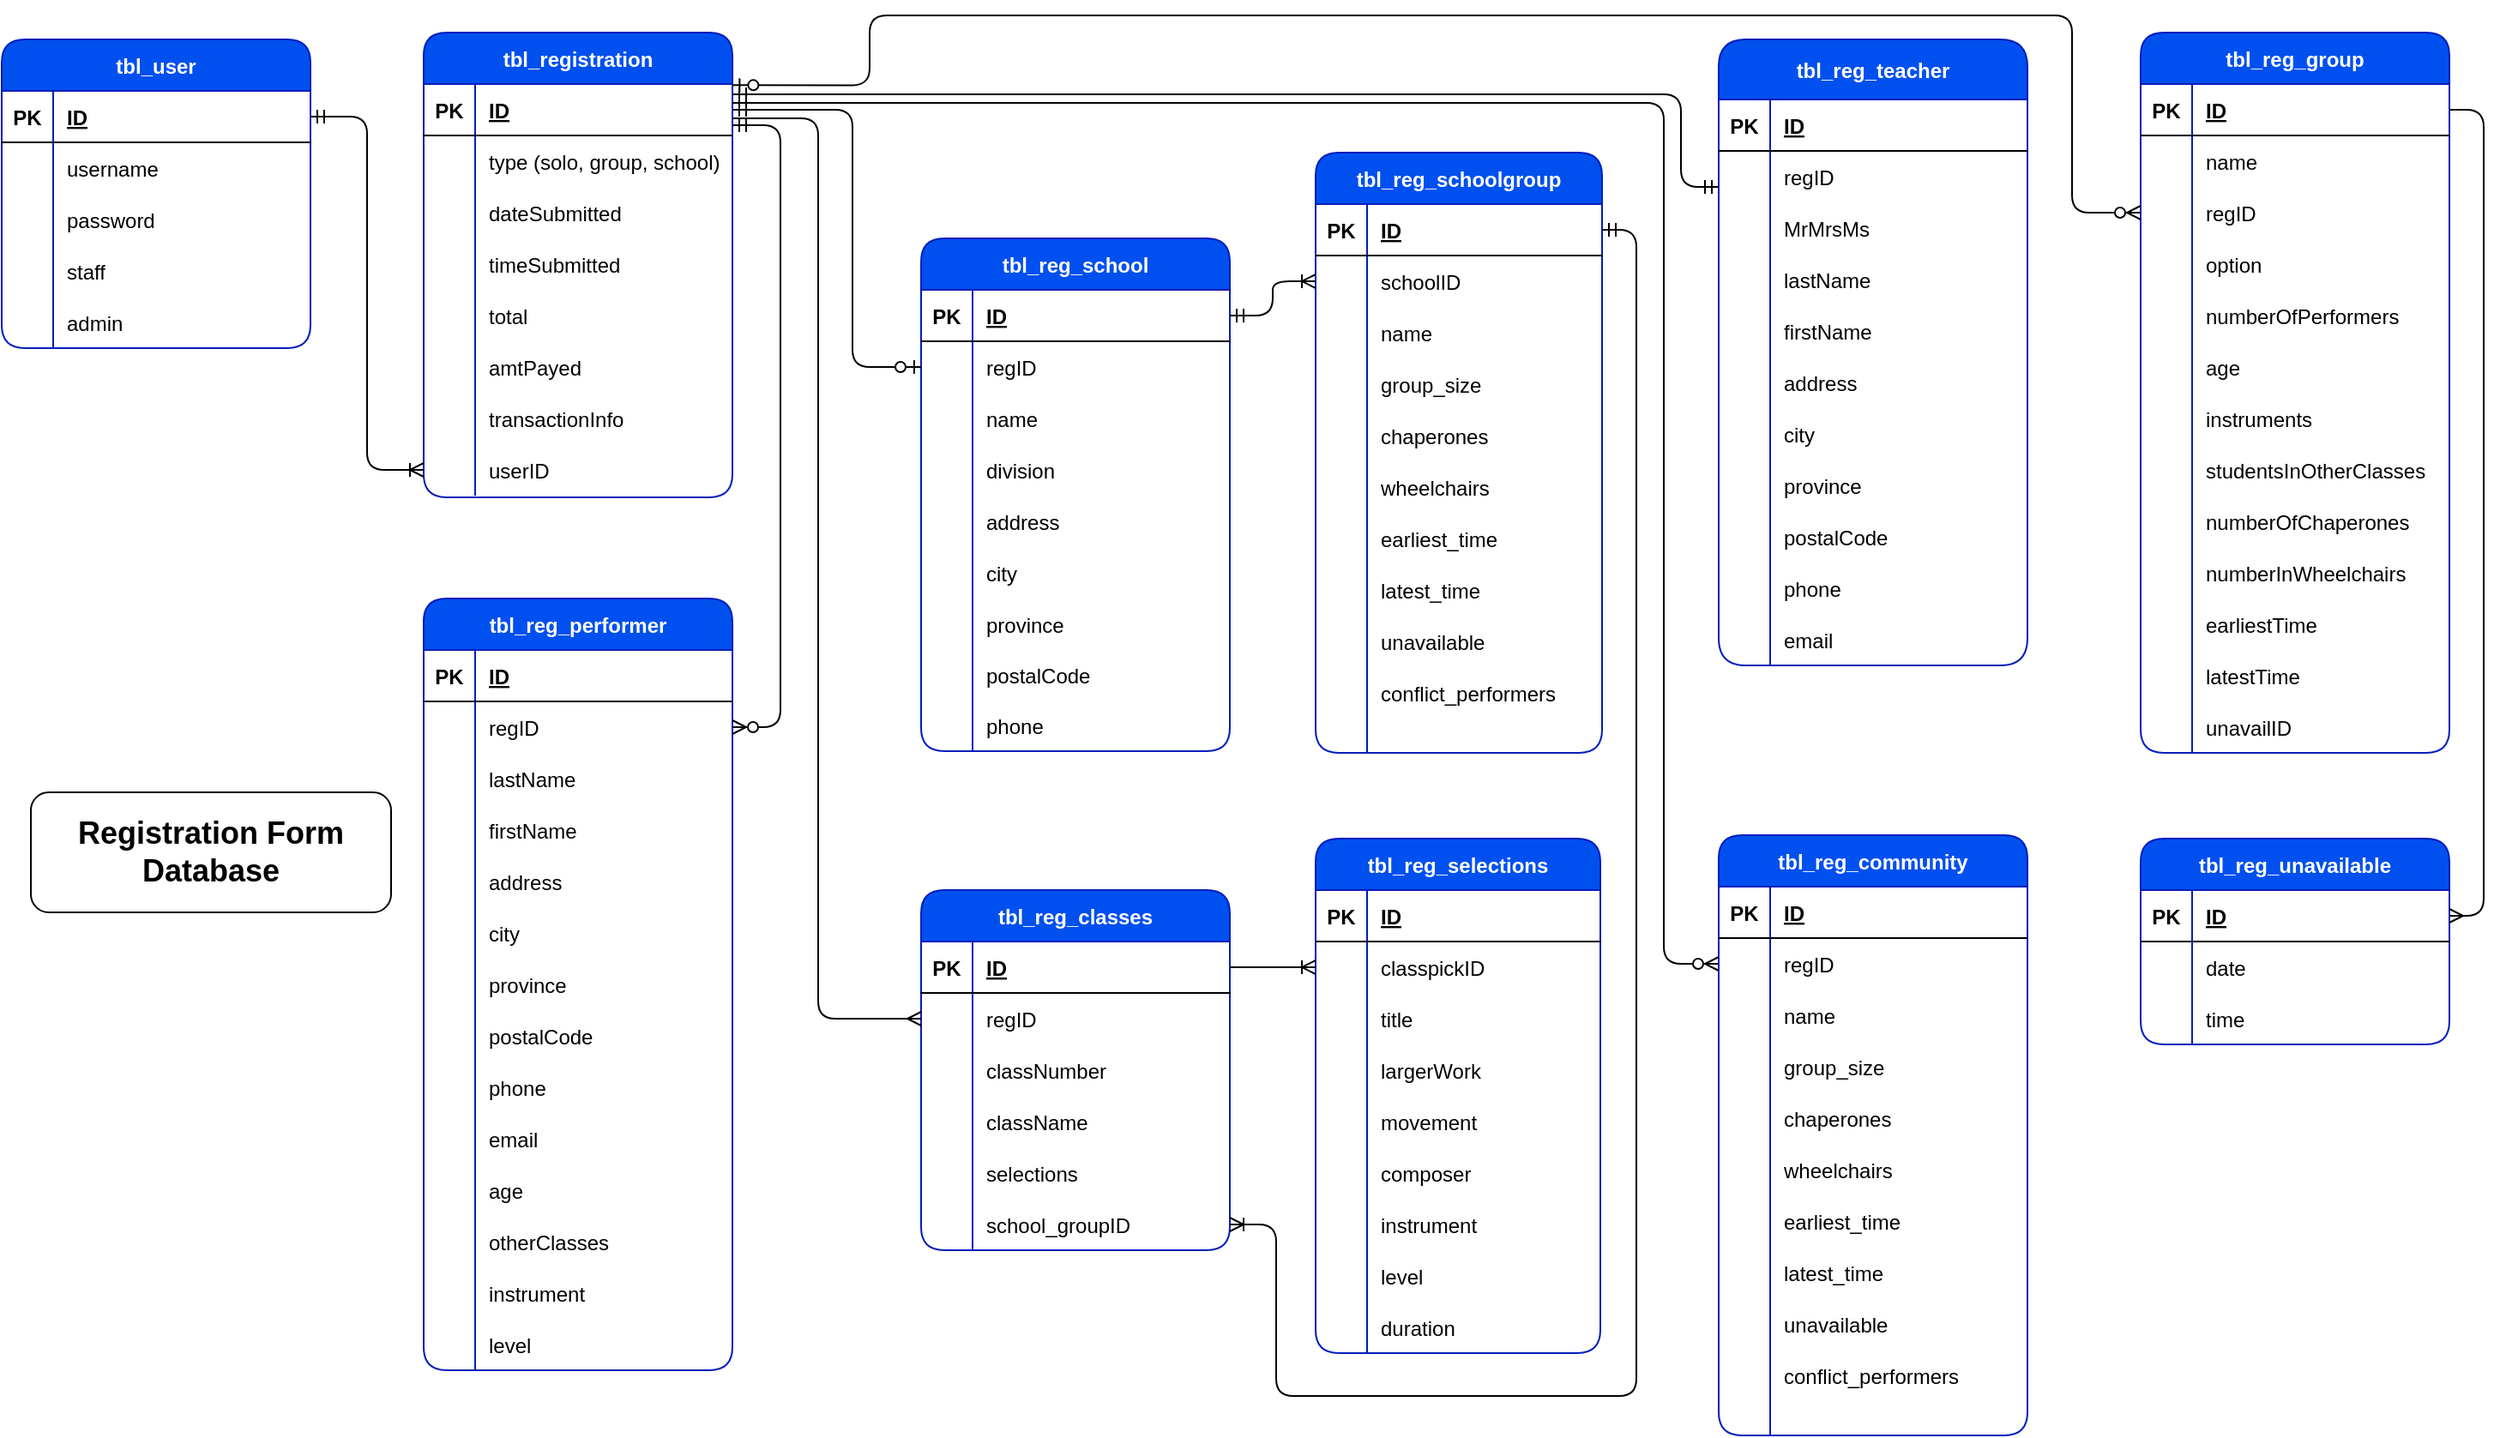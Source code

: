 <mxfile pages="3">
    <diagram id="U2ptqgZUeCtFM5R2L_1W" name="Page-1">
        <mxGraphModel dx="1501" dy="611" grid="0" gridSize="10" guides="1" tooltips="1" connect="1" arrows="1" fold="1" page="0" pageScale="1" pageWidth="1100" pageHeight="850" background="none" math="0" shadow="0">
            <root>
                <mxCell id="0"/>
                <mxCell id="1" parent="0"/>
                <mxCell id="krenKj2kooGlON48lxzF-1" value="tbl_reg_performer" style="shape=table;startSize=30;container=1;collapsible=1;childLayout=tableLayout;fixedRows=1;rowLines=0;fontStyle=1;align=center;resizeLast=1;fillColor=#0050ef;strokeColor=#001DBC;rounded=1;fontColor=#ffffff;" parent="1" vertex="1">
                    <mxGeometry x="50" y="360" width="180" height="450" as="geometry"/>
                </mxCell>
                <mxCell id="krenKj2kooGlON48lxzF-2" value="" style="shape=partialRectangle;collapsible=0;dropTarget=0;pointerEvents=0;fillColor=none;top=0;left=0;bottom=1;right=0;points=[[0,0.5],[1,0.5]];portConstraint=eastwest;" parent="krenKj2kooGlON48lxzF-1" vertex="1">
                    <mxGeometry y="30" width="180" height="30" as="geometry"/>
                </mxCell>
                <mxCell id="krenKj2kooGlON48lxzF-3" value="PK" style="shape=partialRectangle;connectable=0;fillColor=none;top=0;left=0;bottom=0;right=0;fontStyle=1;overflow=hidden;" parent="krenKj2kooGlON48lxzF-2" vertex="1">
                    <mxGeometry width="30" height="30" as="geometry">
                        <mxRectangle width="30" height="30" as="alternateBounds"/>
                    </mxGeometry>
                </mxCell>
                <mxCell id="krenKj2kooGlON48lxzF-4" value="ID" style="shape=partialRectangle;connectable=0;fillColor=none;top=0;left=0;bottom=0;right=0;align=left;spacingLeft=6;fontStyle=5;overflow=hidden;" parent="krenKj2kooGlON48lxzF-2" vertex="1">
                    <mxGeometry x="30" width="150" height="30" as="geometry">
                        <mxRectangle width="150" height="30" as="alternateBounds"/>
                    </mxGeometry>
                </mxCell>
                <mxCell id="krenKj2kooGlON48lxzF-5" value="" style="shape=partialRectangle;collapsible=0;dropTarget=0;pointerEvents=0;fillColor=none;top=0;left=0;bottom=0;right=0;points=[[0,0.5],[1,0.5]];portConstraint=eastwest;" parent="krenKj2kooGlON48lxzF-1" vertex="1">
                    <mxGeometry y="60" width="180" height="30" as="geometry"/>
                </mxCell>
                <mxCell id="krenKj2kooGlON48lxzF-6" value="" style="shape=partialRectangle;connectable=0;fillColor=none;top=0;left=0;bottom=0;right=0;editable=1;overflow=hidden;" parent="krenKj2kooGlON48lxzF-5" vertex="1">
                    <mxGeometry width="30" height="30" as="geometry">
                        <mxRectangle width="30" height="30" as="alternateBounds"/>
                    </mxGeometry>
                </mxCell>
                <mxCell id="krenKj2kooGlON48lxzF-7" value="regID" style="shape=partialRectangle;connectable=0;fillColor=none;top=0;left=0;bottom=0;right=0;align=left;spacingLeft=6;overflow=hidden;" parent="krenKj2kooGlON48lxzF-5" vertex="1">
                    <mxGeometry x="30" width="150" height="30" as="geometry">
                        <mxRectangle width="150" height="30" as="alternateBounds"/>
                    </mxGeometry>
                </mxCell>
                <mxCell id="krenKj2kooGlON48lxzF-219" value="" style="shape=partialRectangle;collapsible=0;dropTarget=0;pointerEvents=0;fillColor=none;top=0;left=0;bottom=0;right=0;points=[[0,0.5],[1,0.5]];portConstraint=eastwest;" parent="krenKj2kooGlON48lxzF-1" vertex="1">
                    <mxGeometry y="90" width="180" height="30" as="geometry"/>
                </mxCell>
                <mxCell id="krenKj2kooGlON48lxzF-220" value="" style="shape=partialRectangle;connectable=0;fillColor=none;top=0;left=0;bottom=0;right=0;editable=1;overflow=hidden;" parent="krenKj2kooGlON48lxzF-219" vertex="1">
                    <mxGeometry width="30" height="30" as="geometry">
                        <mxRectangle width="30" height="30" as="alternateBounds"/>
                    </mxGeometry>
                </mxCell>
                <mxCell id="krenKj2kooGlON48lxzF-221" value="lastName" style="shape=partialRectangle;connectable=0;fillColor=none;top=0;left=0;bottom=0;right=0;align=left;spacingLeft=6;overflow=hidden;" parent="krenKj2kooGlON48lxzF-219" vertex="1">
                    <mxGeometry x="30" width="150" height="30" as="geometry">
                        <mxRectangle width="150" height="30" as="alternateBounds"/>
                    </mxGeometry>
                </mxCell>
                <mxCell id="krenKj2kooGlON48lxzF-8" value="" style="shape=partialRectangle;collapsible=0;dropTarget=0;pointerEvents=0;fillColor=none;top=0;left=0;bottom=0;right=0;points=[[0,0.5],[1,0.5]];portConstraint=eastwest;" parent="krenKj2kooGlON48lxzF-1" vertex="1">
                    <mxGeometry y="120" width="180" height="30" as="geometry"/>
                </mxCell>
                <mxCell id="krenKj2kooGlON48lxzF-9" value="" style="shape=partialRectangle;connectable=0;fillColor=none;top=0;left=0;bottom=0;right=0;editable=1;overflow=hidden;" parent="krenKj2kooGlON48lxzF-8" vertex="1">
                    <mxGeometry width="30" height="30" as="geometry">
                        <mxRectangle width="30" height="30" as="alternateBounds"/>
                    </mxGeometry>
                </mxCell>
                <mxCell id="krenKj2kooGlON48lxzF-10" value="firstName" style="shape=partialRectangle;connectable=0;fillColor=none;top=0;left=0;bottom=0;right=0;align=left;spacingLeft=6;overflow=hidden;" parent="krenKj2kooGlON48lxzF-8" vertex="1">
                    <mxGeometry x="30" width="150" height="30" as="geometry">
                        <mxRectangle width="150" height="30" as="alternateBounds"/>
                    </mxGeometry>
                </mxCell>
                <mxCell id="krenKj2kooGlON48lxzF-11" value="" style="shape=partialRectangle;collapsible=0;dropTarget=0;pointerEvents=0;fillColor=none;top=0;left=0;bottom=0;right=0;points=[[0,0.5],[1,0.5]];portConstraint=eastwest;" parent="krenKj2kooGlON48lxzF-1" vertex="1">
                    <mxGeometry y="150" width="180" height="30" as="geometry"/>
                </mxCell>
                <mxCell id="krenKj2kooGlON48lxzF-12" value="" style="shape=partialRectangle;connectable=0;fillColor=none;top=0;left=0;bottom=0;right=0;editable=1;overflow=hidden;" parent="krenKj2kooGlON48lxzF-11" vertex="1">
                    <mxGeometry width="30" height="30" as="geometry">
                        <mxRectangle width="30" height="30" as="alternateBounds"/>
                    </mxGeometry>
                </mxCell>
                <mxCell id="krenKj2kooGlON48lxzF-13" value="address" style="shape=partialRectangle;connectable=0;fillColor=none;top=0;left=0;bottom=0;right=0;align=left;spacingLeft=6;overflow=hidden;" parent="krenKj2kooGlON48lxzF-11" vertex="1">
                    <mxGeometry x="30" width="150" height="30" as="geometry">
                        <mxRectangle width="150" height="30" as="alternateBounds"/>
                    </mxGeometry>
                </mxCell>
                <mxCell id="krenKj2kooGlON48lxzF-14" value="" style="shape=partialRectangle;collapsible=0;dropTarget=0;pointerEvents=0;fillColor=none;top=0;left=0;bottom=0;right=0;points=[[0,0.5],[1,0.5]];portConstraint=eastwest;" parent="krenKj2kooGlON48lxzF-1" vertex="1">
                    <mxGeometry y="180" width="180" height="30" as="geometry"/>
                </mxCell>
                <mxCell id="krenKj2kooGlON48lxzF-15" value="" style="shape=partialRectangle;connectable=0;fillColor=none;top=0;left=0;bottom=0;right=0;editable=1;overflow=hidden;" parent="krenKj2kooGlON48lxzF-14" vertex="1">
                    <mxGeometry width="30" height="30" as="geometry">
                        <mxRectangle width="30" height="30" as="alternateBounds"/>
                    </mxGeometry>
                </mxCell>
                <mxCell id="krenKj2kooGlON48lxzF-16" value="city" style="shape=partialRectangle;connectable=0;fillColor=none;top=0;left=0;bottom=0;right=0;align=left;spacingLeft=6;overflow=hidden;" parent="krenKj2kooGlON48lxzF-14" vertex="1">
                    <mxGeometry x="30" width="150" height="30" as="geometry">
                        <mxRectangle width="150" height="30" as="alternateBounds"/>
                    </mxGeometry>
                </mxCell>
                <mxCell id="krenKj2kooGlON48lxzF-17" value="" style="shape=partialRectangle;collapsible=0;dropTarget=0;pointerEvents=0;fillColor=none;top=0;left=0;bottom=0;right=0;points=[[0,0.5],[1,0.5]];portConstraint=eastwest;" parent="krenKj2kooGlON48lxzF-1" vertex="1">
                    <mxGeometry y="210" width="180" height="30" as="geometry"/>
                </mxCell>
                <mxCell id="krenKj2kooGlON48lxzF-18" value="" style="shape=partialRectangle;connectable=0;fillColor=none;top=0;left=0;bottom=0;right=0;editable=1;overflow=hidden;" parent="krenKj2kooGlON48lxzF-17" vertex="1">
                    <mxGeometry width="30" height="30" as="geometry">
                        <mxRectangle width="30" height="30" as="alternateBounds"/>
                    </mxGeometry>
                </mxCell>
                <mxCell id="krenKj2kooGlON48lxzF-19" value="province" style="shape=partialRectangle;connectable=0;fillColor=none;top=0;left=0;bottom=0;right=0;align=left;spacingLeft=6;overflow=hidden;" parent="krenKj2kooGlON48lxzF-17" vertex="1">
                    <mxGeometry x="30" width="150" height="30" as="geometry">
                        <mxRectangle width="150" height="30" as="alternateBounds"/>
                    </mxGeometry>
                </mxCell>
                <mxCell id="krenKj2kooGlON48lxzF-20" value="" style="shape=partialRectangle;collapsible=0;dropTarget=0;pointerEvents=0;fillColor=none;top=0;left=0;bottom=0;right=0;points=[[0,0.5],[1,0.5]];portConstraint=eastwest;" parent="krenKj2kooGlON48lxzF-1" vertex="1">
                    <mxGeometry y="240" width="180" height="30" as="geometry"/>
                </mxCell>
                <mxCell id="krenKj2kooGlON48lxzF-21" value="" style="shape=partialRectangle;connectable=0;fillColor=none;top=0;left=0;bottom=0;right=0;editable=1;overflow=hidden;" parent="krenKj2kooGlON48lxzF-20" vertex="1">
                    <mxGeometry width="30" height="30" as="geometry">
                        <mxRectangle width="30" height="30" as="alternateBounds"/>
                    </mxGeometry>
                </mxCell>
                <mxCell id="krenKj2kooGlON48lxzF-22" value="postalCode" style="shape=partialRectangle;connectable=0;fillColor=none;top=0;left=0;bottom=0;right=0;align=left;spacingLeft=6;overflow=hidden;" parent="krenKj2kooGlON48lxzF-20" vertex="1">
                    <mxGeometry x="30" width="150" height="30" as="geometry">
                        <mxRectangle width="150" height="30" as="alternateBounds"/>
                    </mxGeometry>
                </mxCell>
                <mxCell id="krenKj2kooGlON48lxzF-23" value="" style="shape=partialRectangle;collapsible=0;dropTarget=0;pointerEvents=0;fillColor=none;top=0;left=0;bottom=0;right=0;points=[[0,0.5],[1,0.5]];portConstraint=eastwest;" parent="krenKj2kooGlON48lxzF-1" vertex="1">
                    <mxGeometry y="270" width="180" height="30" as="geometry"/>
                </mxCell>
                <mxCell id="krenKj2kooGlON48lxzF-24" value="" style="shape=partialRectangle;connectable=0;fillColor=none;top=0;left=0;bottom=0;right=0;editable=1;overflow=hidden;" parent="krenKj2kooGlON48lxzF-23" vertex="1">
                    <mxGeometry width="30" height="30" as="geometry">
                        <mxRectangle width="30" height="30" as="alternateBounds"/>
                    </mxGeometry>
                </mxCell>
                <mxCell id="krenKj2kooGlON48lxzF-25" value="phone" style="shape=partialRectangle;connectable=0;fillColor=none;top=0;left=0;bottom=0;right=0;align=left;spacingLeft=6;overflow=hidden;" parent="krenKj2kooGlON48lxzF-23" vertex="1">
                    <mxGeometry x="30" width="150" height="30" as="geometry">
                        <mxRectangle width="150" height="30" as="alternateBounds"/>
                    </mxGeometry>
                </mxCell>
                <mxCell id="krenKj2kooGlON48lxzF-26" value="" style="shape=partialRectangle;collapsible=0;dropTarget=0;pointerEvents=0;fillColor=none;top=0;left=0;bottom=0;right=0;points=[[0,0.5],[1,0.5]];portConstraint=eastwest;" parent="krenKj2kooGlON48lxzF-1" vertex="1">
                    <mxGeometry y="300" width="180" height="30" as="geometry"/>
                </mxCell>
                <mxCell id="krenKj2kooGlON48lxzF-27" value="" style="shape=partialRectangle;connectable=0;fillColor=none;top=0;left=0;bottom=0;right=0;editable=1;overflow=hidden;" parent="krenKj2kooGlON48lxzF-26" vertex="1">
                    <mxGeometry width="30" height="30" as="geometry">
                        <mxRectangle width="30" height="30" as="alternateBounds"/>
                    </mxGeometry>
                </mxCell>
                <mxCell id="krenKj2kooGlON48lxzF-28" value="email" style="shape=partialRectangle;connectable=0;fillColor=none;top=0;left=0;bottom=0;right=0;align=left;spacingLeft=6;overflow=hidden;" parent="krenKj2kooGlON48lxzF-26" vertex="1">
                    <mxGeometry x="30" width="150" height="30" as="geometry">
                        <mxRectangle width="150" height="30" as="alternateBounds"/>
                    </mxGeometry>
                </mxCell>
                <mxCell id="krenKj2kooGlON48lxzF-29" value="" style="shape=partialRectangle;collapsible=0;dropTarget=0;pointerEvents=0;fillColor=none;top=0;left=0;bottom=0;right=0;points=[[0,0.5],[1,0.5]];portConstraint=eastwest;" parent="krenKj2kooGlON48lxzF-1" vertex="1">
                    <mxGeometry y="330" width="180" height="30" as="geometry"/>
                </mxCell>
                <mxCell id="krenKj2kooGlON48lxzF-30" value="" style="shape=partialRectangle;connectable=0;fillColor=none;top=0;left=0;bottom=0;right=0;editable=1;overflow=hidden;" parent="krenKj2kooGlON48lxzF-29" vertex="1">
                    <mxGeometry width="30" height="30" as="geometry">
                        <mxRectangle width="30" height="30" as="alternateBounds"/>
                    </mxGeometry>
                </mxCell>
                <mxCell id="krenKj2kooGlON48lxzF-31" value="age" style="shape=partialRectangle;connectable=0;fillColor=none;top=0;left=0;bottom=0;right=0;align=left;spacingLeft=6;overflow=hidden;" parent="krenKj2kooGlON48lxzF-29" vertex="1">
                    <mxGeometry x="30" width="150" height="30" as="geometry">
                        <mxRectangle width="150" height="30" as="alternateBounds"/>
                    </mxGeometry>
                </mxCell>
                <mxCell id="krenKj2kooGlON48lxzF-32" value="" style="shape=partialRectangle;collapsible=0;dropTarget=0;pointerEvents=0;fillColor=none;top=0;left=0;bottom=0;right=0;points=[[0,0.5],[1,0.5]];portConstraint=eastwest;" parent="krenKj2kooGlON48lxzF-1" vertex="1">
                    <mxGeometry y="360" width="180" height="30" as="geometry"/>
                </mxCell>
                <mxCell id="krenKj2kooGlON48lxzF-33" value="" style="shape=partialRectangle;connectable=0;fillColor=none;top=0;left=0;bottom=0;right=0;editable=1;overflow=hidden;" parent="krenKj2kooGlON48lxzF-32" vertex="1">
                    <mxGeometry width="30" height="30" as="geometry">
                        <mxRectangle width="30" height="30" as="alternateBounds"/>
                    </mxGeometry>
                </mxCell>
                <mxCell id="krenKj2kooGlON48lxzF-34" value="otherClasses" style="shape=partialRectangle;connectable=0;fillColor=none;top=0;left=0;bottom=0;right=0;align=left;spacingLeft=6;overflow=hidden;" parent="krenKj2kooGlON48lxzF-32" vertex="1">
                    <mxGeometry x="30" width="150" height="30" as="geometry">
                        <mxRectangle width="150" height="30" as="alternateBounds"/>
                    </mxGeometry>
                </mxCell>
                <mxCell id="krenKj2kooGlON48lxzF-35" value="" style="shape=partialRectangle;collapsible=0;dropTarget=0;pointerEvents=0;fillColor=none;top=0;left=0;bottom=0;right=0;points=[[0,0.5],[1,0.5]];portConstraint=eastwest;" parent="krenKj2kooGlON48lxzF-1" vertex="1">
                    <mxGeometry y="390" width="180" height="30" as="geometry"/>
                </mxCell>
                <mxCell id="krenKj2kooGlON48lxzF-36" value="" style="shape=partialRectangle;connectable=0;fillColor=none;top=0;left=0;bottom=0;right=0;editable=1;overflow=hidden;" parent="krenKj2kooGlON48lxzF-35" vertex="1">
                    <mxGeometry width="30" height="30" as="geometry">
                        <mxRectangle width="30" height="30" as="alternateBounds"/>
                    </mxGeometry>
                </mxCell>
                <mxCell id="krenKj2kooGlON48lxzF-37" value="instrument" style="shape=partialRectangle;connectable=0;fillColor=none;top=0;left=0;bottom=0;right=0;align=left;spacingLeft=6;overflow=hidden;" parent="krenKj2kooGlON48lxzF-35" vertex="1">
                    <mxGeometry x="30" width="150" height="30" as="geometry">
                        <mxRectangle width="150" height="30" as="alternateBounds"/>
                    </mxGeometry>
                </mxCell>
                <mxCell id="krenKj2kooGlON48lxzF-38" value="" style="shape=partialRectangle;collapsible=0;dropTarget=0;pointerEvents=0;fillColor=none;top=0;left=0;bottom=0;right=0;points=[[0,0.5],[1,0.5]];portConstraint=eastwest;" parent="krenKj2kooGlON48lxzF-1" vertex="1">
                    <mxGeometry y="420" width="180" height="30" as="geometry"/>
                </mxCell>
                <mxCell id="krenKj2kooGlON48lxzF-39" value="" style="shape=partialRectangle;connectable=0;fillColor=none;top=0;left=0;bottom=0;right=0;editable=1;overflow=hidden;" parent="krenKj2kooGlON48lxzF-38" vertex="1">
                    <mxGeometry width="30" height="30" as="geometry">
                        <mxRectangle width="30" height="30" as="alternateBounds"/>
                    </mxGeometry>
                </mxCell>
                <mxCell id="krenKj2kooGlON48lxzF-40" value="level" style="shape=partialRectangle;connectable=0;fillColor=none;top=0;left=0;bottom=0;right=0;align=left;spacingLeft=6;overflow=hidden;" parent="krenKj2kooGlON48lxzF-38" vertex="1">
                    <mxGeometry x="30" width="150" height="30" as="geometry">
                        <mxRectangle width="150" height="30" as="alternateBounds"/>
                    </mxGeometry>
                </mxCell>
                <mxCell id="krenKj2kooGlON48lxzF-41" value="tbl_reg_teacher" style="shape=table;startSize=35;container=1;collapsible=1;childLayout=tableLayout;fixedRows=1;rowLines=0;fontStyle=1;align=center;resizeLast=1;fillColor=#0050ef;strokeColor=#001DBC;rounded=1;fontColor=#ffffff;" parent="1" vertex="1">
                    <mxGeometry x="805" y="34" width="180" height="365" as="geometry"/>
                </mxCell>
                <mxCell id="krenKj2kooGlON48lxzF-42" value="" style="shape=partialRectangle;collapsible=0;dropTarget=0;pointerEvents=0;fillColor=none;top=0;left=0;bottom=1;right=0;points=[[0,0.5],[1,0.5]];portConstraint=eastwest;" parent="krenKj2kooGlON48lxzF-41" vertex="1">
                    <mxGeometry y="35" width="180" height="30" as="geometry"/>
                </mxCell>
                <mxCell id="krenKj2kooGlON48lxzF-43" value="PK" style="shape=partialRectangle;connectable=0;fillColor=none;top=0;left=0;bottom=0;right=0;fontStyle=1;overflow=hidden;" parent="krenKj2kooGlON48lxzF-42" vertex="1">
                    <mxGeometry width="30" height="30" as="geometry">
                        <mxRectangle width="30" height="30" as="alternateBounds"/>
                    </mxGeometry>
                </mxCell>
                <mxCell id="krenKj2kooGlON48lxzF-44" value="ID" style="shape=partialRectangle;connectable=0;fillColor=none;top=0;left=0;bottom=0;right=0;align=left;spacingLeft=6;fontStyle=5;overflow=hidden;" parent="krenKj2kooGlON48lxzF-42" vertex="1">
                    <mxGeometry x="30" width="150" height="30" as="geometry">
                        <mxRectangle width="150" height="30" as="alternateBounds"/>
                    </mxGeometry>
                </mxCell>
                <mxCell id="krenKj2kooGlON48lxzF-45" value="" style="shape=partialRectangle;collapsible=0;dropTarget=0;pointerEvents=0;fillColor=none;top=0;left=0;bottom=0;right=0;points=[[0,0.5],[1,0.5]];portConstraint=eastwest;" parent="krenKj2kooGlON48lxzF-41" vertex="1">
                    <mxGeometry y="65" width="180" height="30" as="geometry"/>
                </mxCell>
                <mxCell id="krenKj2kooGlON48lxzF-46" value="" style="shape=partialRectangle;connectable=0;fillColor=none;top=0;left=0;bottom=0;right=0;editable=1;overflow=hidden;" parent="krenKj2kooGlON48lxzF-45" vertex="1">
                    <mxGeometry width="30" height="30" as="geometry">
                        <mxRectangle width="30" height="30" as="alternateBounds"/>
                    </mxGeometry>
                </mxCell>
                <mxCell id="krenKj2kooGlON48lxzF-47" value="regID" style="shape=partialRectangle;connectable=0;fillColor=none;top=0;left=0;bottom=0;right=0;align=left;spacingLeft=6;overflow=hidden;" parent="krenKj2kooGlON48lxzF-45" vertex="1">
                    <mxGeometry x="30" width="150" height="30" as="geometry">
                        <mxRectangle width="150" height="30" as="alternateBounds"/>
                    </mxGeometry>
                </mxCell>
                <mxCell id="krenKj2kooGlON48lxzF-143" value="" style="shape=partialRectangle;collapsible=0;dropTarget=0;pointerEvents=0;fillColor=none;top=0;left=0;bottom=0;right=0;points=[[0,0.5],[1,0.5]];portConstraint=eastwest;" parent="krenKj2kooGlON48lxzF-41" vertex="1">
                    <mxGeometry y="95" width="180" height="30" as="geometry"/>
                </mxCell>
                <mxCell id="krenKj2kooGlON48lxzF-144" value="" style="shape=partialRectangle;connectable=0;fillColor=none;top=0;left=0;bottom=0;right=0;editable=1;overflow=hidden;" parent="krenKj2kooGlON48lxzF-143" vertex="1">
                    <mxGeometry width="30" height="30" as="geometry">
                        <mxRectangle width="30" height="30" as="alternateBounds"/>
                    </mxGeometry>
                </mxCell>
                <mxCell id="krenKj2kooGlON48lxzF-145" value="MrMrsMs" style="shape=partialRectangle;connectable=0;fillColor=none;top=0;left=0;bottom=0;right=0;align=left;spacingLeft=6;overflow=hidden;" parent="krenKj2kooGlON48lxzF-143" vertex="1">
                    <mxGeometry x="30" width="150" height="30" as="geometry">
                        <mxRectangle width="150" height="30" as="alternateBounds"/>
                    </mxGeometry>
                </mxCell>
                <mxCell id="krenKj2kooGlON48lxzF-181" value="" style="shape=partialRectangle;collapsible=0;dropTarget=0;pointerEvents=0;fillColor=none;top=0;left=0;bottom=0;right=0;points=[[0,0.5],[1,0.5]];portConstraint=eastwest;" parent="krenKj2kooGlON48lxzF-41" vertex="1">
                    <mxGeometry y="125" width="180" height="30" as="geometry"/>
                </mxCell>
                <mxCell id="krenKj2kooGlON48lxzF-182" value="" style="shape=partialRectangle;connectable=0;fillColor=none;top=0;left=0;bottom=0;right=0;editable=1;overflow=hidden;" parent="krenKj2kooGlON48lxzF-181" vertex="1">
                    <mxGeometry width="30" height="30" as="geometry">
                        <mxRectangle width="30" height="30" as="alternateBounds"/>
                    </mxGeometry>
                </mxCell>
                <mxCell id="krenKj2kooGlON48lxzF-183" value="lastName" style="shape=partialRectangle;connectable=0;fillColor=none;top=0;left=0;bottom=0;right=0;align=left;spacingLeft=6;overflow=hidden;" parent="krenKj2kooGlON48lxzF-181" vertex="1">
                    <mxGeometry x="30" width="150" height="30" as="geometry">
                        <mxRectangle width="150" height="30" as="alternateBounds"/>
                    </mxGeometry>
                </mxCell>
                <mxCell id="krenKj2kooGlON48lxzF-48" value="" style="shape=partialRectangle;collapsible=0;dropTarget=0;pointerEvents=0;fillColor=none;top=0;left=0;bottom=0;right=0;points=[[0,0.5],[1,0.5]];portConstraint=eastwest;" parent="krenKj2kooGlON48lxzF-41" vertex="1">
                    <mxGeometry y="155" width="180" height="30" as="geometry"/>
                </mxCell>
                <mxCell id="krenKj2kooGlON48lxzF-49" value="" style="shape=partialRectangle;connectable=0;fillColor=none;top=0;left=0;bottom=0;right=0;editable=1;overflow=hidden;" parent="krenKj2kooGlON48lxzF-48" vertex="1">
                    <mxGeometry width="30" height="30" as="geometry">
                        <mxRectangle width="30" height="30" as="alternateBounds"/>
                    </mxGeometry>
                </mxCell>
                <mxCell id="krenKj2kooGlON48lxzF-50" value="firstName" style="shape=partialRectangle;connectable=0;fillColor=none;top=0;left=0;bottom=0;right=0;align=left;spacingLeft=6;overflow=hidden;" parent="krenKj2kooGlON48lxzF-48" vertex="1">
                    <mxGeometry x="30" width="150" height="30" as="geometry">
                        <mxRectangle width="150" height="30" as="alternateBounds"/>
                    </mxGeometry>
                </mxCell>
                <mxCell id="krenKj2kooGlON48lxzF-51" value="" style="shape=partialRectangle;collapsible=0;dropTarget=0;pointerEvents=0;fillColor=none;top=0;left=0;bottom=0;right=0;points=[[0,0.5],[1,0.5]];portConstraint=eastwest;" parent="krenKj2kooGlON48lxzF-41" vertex="1">
                    <mxGeometry y="185" width="180" height="30" as="geometry"/>
                </mxCell>
                <mxCell id="krenKj2kooGlON48lxzF-52" value="" style="shape=partialRectangle;connectable=0;fillColor=none;top=0;left=0;bottom=0;right=0;editable=1;overflow=hidden;" parent="krenKj2kooGlON48lxzF-51" vertex="1">
                    <mxGeometry width="30" height="30" as="geometry">
                        <mxRectangle width="30" height="30" as="alternateBounds"/>
                    </mxGeometry>
                </mxCell>
                <mxCell id="krenKj2kooGlON48lxzF-53" value="address" style="shape=partialRectangle;connectable=0;fillColor=none;top=0;left=0;bottom=0;right=0;align=left;spacingLeft=6;overflow=hidden;" parent="krenKj2kooGlON48lxzF-51" vertex="1">
                    <mxGeometry x="30" width="150" height="30" as="geometry">
                        <mxRectangle width="150" height="30" as="alternateBounds"/>
                    </mxGeometry>
                </mxCell>
                <mxCell id="krenKj2kooGlON48lxzF-62" value="" style="shape=partialRectangle;collapsible=0;dropTarget=0;pointerEvents=0;fillColor=none;top=0;left=0;bottom=0;right=0;points=[[0,0.5],[1,0.5]];portConstraint=eastwest;" parent="krenKj2kooGlON48lxzF-41" vertex="1">
                    <mxGeometry y="215" width="180" height="30" as="geometry"/>
                </mxCell>
                <mxCell id="krenKj2kooGlON48lxzF-63" value="" style="shape=partialRectangle;connectable=0;fillColor=none;top=0;left=0;bottom=0;right=0;editable=1;overflow=hidden;" parent="krenKj2kooGlON48lxzF-62" vertex="1">
                    <mxGeometry width="30" height="30" as="geometry">
                        <mxRectangle width="30" height="30" as="alternateBounds"/>
                    </mxGeometry>
                </mxCell>
                <mxCell id="krenKj2kooGlON48lxzF-64" value="city" style="shape=partialRectangle;connectable=0;fillColor=none;top=0;left=0;bottom=0;right=0;align=left;spacingLeft=6;overflow=hidden;" parent="krenKj2kooGlON48lxzF-62" vertex="1">
                    <mxGeometry x="30" width="150" height="30" as="geometry">
                        <mxRectangle width="150" height="30" as="alternateBounds"/>
                    </mxGeometry>
                </mxCell>
                <mxCell id="krenKj2kooGlON48lxzF-65" value="" style="shape=partialRectangle;collapsible=0;dropTarget=0;pointerEvents=0;fillColor=none;top=0;left=0;bottom=0;right=0;points=[[0,0.5],[1,0.5]];portConstraint=eastwest;" parent="krenKj2kooGlON48lxzF-41" vertex="1">
                    <mxGeometry y="245" width="180" height="30" as="geometry"/>
                </mxCell>
                <mxCell id="krenKj2kooGlON48lxzF-66" value="" style="shape=partialRectangle;connectable=0;fillColor=none;top=0;left=0;bottom=0;right=0;editable=1;overflow=hidden;" parent="krenKj2kooGlON48lxzF-65" vertex="1">
                    <mxGeometry width="30" height="30" as="geometry">
                        <mxRectangle width="30" height="30" as="alternateBounds"/>
                    </mxGeometry>
                </mxCell>
                <mxCell id="krenKj2kooGlON48lxzF-67" value="province" style="shape=partialRectangle;connectable=0;fillColor=none;top=0;left=0;bottom=0;right=0;align=left;spacingLeft=6;overflow=hidden;" parent="krenKj2kooGlON48lxzF-65" vertex="1">
                    <mxGeometry x="30" width="150" height="30" as="geometry">
                        <mxRectangle width="150" height="30" as="alternateBounds"/>
                    </mxGeometry>
                </mxCell>
                <mxCell id="krenKj2kooGlON48lxzF-68" value="" style="shape=partialRectangle;collapsible=0;dropTarget=0;pointerEvents=0;fillColor=none;top=0;left=0;bottom=0;right=0;points=[[0,0.5],[1,0.5]];portConstraint=eastwest;" parent="krenKj2kooGlON48lxzF-41" vertex="1">
                    <mxGeometry y="275" width="180" height="30" as="geometry"/>
                </mxCell>
                <mxCell id="krenKj2kooGlON48lxzF-69" value="" style="shape=partialRectangle;connectable=0;fillColor=none;top=0;left=0;bottom=0;right=0;editable=1;overflow=hidden;" parent="krenKj2kooGlON48lxzF-68" vertex="1">
                    <mxGeometry width="30" height="30" as="geometry">
                        <mxRectangle width="30" height="30" as="alternateBounds"/>
                    </mxGeometry>
                </mxCell>
                <mxCell id="krenKj2kooGlON48lxzF-70" value="postalCode" style="shape=partialRectangle;connectable=0;fillColor=none;top=0;left=0;bottom=0;right=0;align=left;spacingLeft=6;overflow=hidden;" parent="krenKj2kooGlON48lxzF-68" vertex="1">
                    <mxGeometry x="30" width="150" height="30" as="geometry">
                        <mxRectangle width="150" height="30" as="alternateBounds"/>
                    </mxGeometry>
                </mxCell>
                <mxCell id="krenKj2kooGlON48lxzF-71" value="" style="shape=partialRectangle;collapsible=0;dropTarget=0;pointerEvents=0;fillColor=none;top=0;left=0;bottom=0;right=0;points=[[0,0.5],[1,0.5]];portConstraint=eastwest;" parent="krenKj2kooGlON48lxzF-41" vertex="1">
                    <mxGeometry y="305" width="180" height="30" as="geometry"/>
                </mxCell>
                <mxCell id="krenKj2kooGlON48lxzF-72" value="" style="shape=partialRectangle;connectable=0;fillColor=none;top=0;left=0;bottom=0;right=0;editable=1;overflow=hidden;" parent="krenKj2kooGlON48lxzF-71" vertex="1">
                    <mxGeometry width="30" height="30" as="geometry">
                        <mxRectangle width="30" height="30" as="alternateBounds"/>
                    </mxGeometry>
                </mxCell>
                <mxCell id="krenKj2kooGlON48lxzF-73" value="phone" style="shape=partialRectangle;connectable=0;fillColor=none;top=0;left=0;bottom=0;right=0;align=left;spacingLeft=6;overflow=hidden;" parent="krenKj2kooGlON48lxzF-71" vertex="1">
                    <mxGeometry x="30" width="150" height="30" as="geometry">
                        <mxRectangle width="150" height="30" as="alternateBounds"/>
                    </mxGeometry>
                </mxCell>
                <mxCell id="krenKj2kooGlON48lxzF-74" value="" style="shape=partialRectangle;collapsible=0;dropTarget=0;pointerEvents=0;fillColor=none;top=0;left=0;bottom=0;right=0;points=[[0,0.5],[1,0.5]];portConstraint=eastwest;" parent="krenKj2kooGlON48lxzF-41" vertex="1">
                    <mxGeometry y="335" width="180" height="30" as="geometry"/>
                </mxCell>
                <mxCell id="krenKj2kooGlON48lxzF-75" value="" style="shape=partialRectangle;connectable=0;fillColor=none;top=0;left=0;bottom=0;right=0;editable=1;overflow=hidden;" parent="krenKj2kooGlON48lxzF-74" vertex="1">
                    <mxGeometry width="30" height="30" as="geometry">
                        <mxRectangle width="30" height="30" as="alternateBounds"/>
                    </mxGeometry>
                </mxCell>
                <mxCell id="krenKj2kooGlON48lxzF-76" value="email" style="shape=partialRectangle;connectable=0;fillColor=none;top=0;left=0;bottom=0;right=0;align=left;spacingLeft=6;overflow=hidden;" parent="krenKj2kooGlON48lxzF-74" vertex="1">
                    <mxGeometry x="30" width="150" height="30" as="geometry">
                        <mxRectangle width="150" height="30" as="alternateBounds"/>
                    </mxGeometry>
                </mxCell>
                <mxCell id="krenKj2kooGlON48lxzF-77" value="tbl_reg_group" style="shape=table;startSize=30;container=1;collapsible=1;childLayout=tableLayout;fixedRows=1;rowLines=0;fontStyle=1;align=center;resizeLast=1;fillColor=#0050ef;strokeColor=#001DBC;rounded=1;fontColor=#ffffff;" parent="1" vertex="1">
                    <mxGeometry x="1051" y="30" width="180" height="420" as="geometry"/>
                </mxCell>
                <mxCell id="krenKj2kooGlON48lxzF-78" value="" style="shape=partialRectangle;collapsible=0;dropTarget=0;pointerEvents=0;fillColor=none;top=0;left=0;bottom=1;right=0;points=[[0,0.5],[1,0.5]];portConstraint=eastwest;" parent="krenKj2kooGlON48lxzF-77" vertex="1">
                    <mxGeometry y="30" width="180" height="30" as="geometry"/>
                </mxCell>
                <mxCell id="krenKj2kooGlON48lxzF-79" value="PK" style="shape=partialRectangle;connectable=0;fillColor=none;top=0;left=0;bottom=0;right=0;fontStyle=1;overflow=hidden;" parent="krenKj2kooGlON48lxzF-78" vertex="1">
                    <mxGeometry width="30" height="30" as="geometry">
                        <mxRectangle width="30" height="30" as="alternateBounds"/>
                    </mxGeometry>
                </mxCell>
                <mxCell id="krenKj2kooGlON48lxzF-80" value="ID" style="shape=partialRectangle;connectable=0;fillColor=none;top=0;left=0;bottom=0;right=0;align=left;spacingLeft=6;fontStyle=5;overflow=hidden;" parent="krenKj2kooGlON48lxzF-78" vertex="1">
                    <mxGeometry x="30" width="150" height="30" as="geometry">
                        <mxRectangle width="150" height="30" as="alternateBounds"/>
                    </mxGeometry>
                </mxCell>
                <mxCell id="krenKj2kooGlON48lxzF-214" value="" style="shape=partialRectangle;collapsible=0;dropTarget=0;pointerEvents=0;fillColor=none;top=0;left=0;bottom=0;right=0;points=[[0,0.5],[1,0.5]];portConstraint=eastwest;" parent="krenKj2kooGlON48lxzF-77" vertex="1">
                    <mxGeometry y="60" width="180" height="30" as="geometry"/>
                </mxCell>
                <mxCell id="krenKj2kooGlON48lxzF-215" value="" style="shape=partialRectangle;connectable=0;fillColor=none;top=0;left=0;bottom=0;right=0;editable=1;overflow=hidden;" parent="krenKj2kooGlON48lxzF-214" vertex="1">
                    <mxGeometry width="30" height="30" as="geometry">
                        <mxRectangle width="30" height="30" as="alternateBounds"/>
                    </mxGeometry>
                </mxCell>
                <mxCell id="krenKj2kooGlON48lxzF-216" value="name" style="shape=partialRectangle;connectable=0;fillColor=none;top=0;left=0;bottom=0;right=0;align=left;spacingLeft=6;overflow=hidden;" parent="krenKj2kooGlON48lxzF-214" vertex="1">
                    <mxGeometry x="30" width="150" height="30" as="geometry">
                        <mxRectangle width="150" height="30" as="alternateBounds"/>
                    </mxGeometry>
                </mxCell>
                <mxCell id="krenKj2kooGlON48lxzF-81" value="" style="shape=partialRectangle;collapsible=0;dropTarget=0;pointerEvents=0;fillColor=none;top=0;left=0;bottom=0;right=0;points=[[0,0.5],[1,0.5]];portConstraint=eastwest;" parent="krenKj2kooGlON48lxzF-77" vertex="1">
                    <mxGeometry y="90" width="180" height="30" as="geometry"/>
                </mxCell>
                <mxCell id="krenKj2kooGlON48lxzF-82" value="" style="shape=partialRectangle;connectable=0;fillColor=none;top=0;left=0;bottom=0;right=0;editable=1;overflow=hidden;" parent="krenKj2kooGlON48lxzF-81" vertex="1">
                    <mxGeometry width="30" height="30" as="geometry">
                        <mxRectangle width="30" height="30" as="alternateBounds"/>
                    </mxGeometry>
                </mxCell>
                <mxCell id="krenKj2kooGlON48lxzF-83" value="regID" style="shape=partialRectangle;connectable=0;fillColor=none;top=0;left=0;bottom=0;right=0;align=left;spacingLeft=6;overflow=hidden;" parent="krenKj2kooGlON48lxzF-81" vertex="1">
                    <mxGeometry x="30" width="150" height="30" as="geometry">
                        <mxRectangle width="150" height="30" as="alternateBounds"/>
                    </mxGeometry>
                </mxCell>
                <mxCell id="krenKj2kooGlON48lxzF-84" value="" style="shape=partialRectangle;collapsible=0;dropTarget=0;pointerEvents=0;fillColor=none;top=0;left=0;bottom=0;right=0;points=[[0,0.5],[1,0.5]];portConstraint=eastwest;" parent="krenKj2kooGlON48lxzF-77" vertex="1">
                    <mxGeometry y="120" width="180" height="30" as="geometry"/>
                </mxCell>
                <mxCell id="krenKj2kooGlON48lxzF-85" value="" style="shape=partialRectangle;connectable=0;fillColor=none;top=0;left=0;bottom=0;right=0;editable=1;overflow=hidden;" parent="krenKj2kooGlON48lxzF-84" vertex="1">
                    <mxGeometry width="30" height="30" as="geometry">
                        <mxRectangle width="30" height="30" as="alternateBounds"/>
                    </mxGeometry>
                </mxCell>
                <mxCell id="krenKj2kooGlON48lxzF-86" value="option" style="shape=partialRectangle;connectable=0;fillColor=none;top=0;left=0;bottom=0;right=0;align=left;spacingLeft=6;overflow=hidden;" parent="krenKj2kooGlON48lxzF-84" vertex="1">
                    <mxGeometry x="30" width="150" height="30" as="geometry">
                        <mxRectangle width="150" height="30" as="alternateBounds"/>
                    </mxGeometry>
                </mxCell>
                <mxCell id="krenKj2kooGlON48lxzF-87" value="" style="shape=partialRectangle;collapsible=0;dropTarget=0;pointerEvents=0;fillColor=none;top=0;left=0;bottom=0;right=0;points=[[0,0.5],[1,0.5]];portConstraint=eastwest;" parent="krenKj2kooGlON48lxzF-77" vertex="1">
                    <mxGeometry y="150" width="180" height="30" as="geometry"/>
                </mxCell>
                <mxCell id="krenKj2kooGlON48lxzF-88" value="" style="shape=partialRectangle;connectable=0;fillColor=none;top=0;left=0;bottom=0;right=0;editable=1;overflow=hidden;" parent="krenKj2kooGlON48lxzF-87" vertex="1">
                    <mxGeometry width="30" height="30" as="geometry">
                        <mxRectangle width="30" height="30" as="alternateBounds"/>
                    </mxGeometry>
                </mxCell>
                <mxCell id="krenKj2kooGlON48lxzF-89" value="numberOfPerformers" style="shape=partialRectangle;connectable=0;fillColor=none;top=0;left=0;bottom=0;right=0;align=left;spacingLeft=6;overflow=hidden;" parent="krenKj2kooGlON48lxzF-87" vertex="1">
                    <mxGeometry x="30" width="150" height="30" as="geometry">
                        <mxRectangle width="150" height="30" as="alternateBounds"/>
                    </mxGeometry>
                </mxCell>
                <mxCell id="krenKj2kooGlON48lxzF-90" value="" style="shape=partialRectangle;collapsible=0;dropTarget=0;pointerEvents=0;fillColor=none;top=0;left=0;bottom=0;right=0;points=[[0,0.5],[1,0.5]];portConstraint=eastwest;" parent="krenKj2kooGlON48lxzF-77" vertex="1">
                    <mxGeometry y="180" width="180" height="30" as="geometry"/>
                </mxCell>
                <mxCell id="krenKj2kooGlON48lxzF-91" value="" style="shape=partialRectangle;connectable=0;fillColor=none;top=0;left=0;bottom=0;right=0;editable=1;overflow=hidden;" parent="krenKj2kooGlON48lxzF-90" vertex="1">
                    <mxGeometry width="30" height="30" as="geometry">
                        <mxRectangle width="30" height="30" as="alternateBounds"/>
                    </mxGeometry>
                </mxCell>
                <mxCell id="krenKj2kooGlON48lxzF-92" value="age" style="shape=partialRectangle;connectable=0;fillColor=none;top=0;left=0;bottom=0;right=0;align=left;spacingLeft=6;overflow=hidden;" parent="krenKj2kooGlON48lxzF-90" vertex="1">
                    <mxGeometry x="30" width="150" height="30" as="geometry">
                        <mxRectangle width="150" height="30" as="alternateBounds"/>
                    </mxGeometry>
                </mxCell>
                <mxCell id="krenKj2kooGlON48lxzF-93" value="" style="shape=partialRectangle;collapsible=0;dropTarget=0;pointerEvents=0;fillColor=none;top=0;left=0;bottom=0;right=0;points=[[0,0.5],[1,0.5]];portConstraint=eastwest;" parent="krenKj2kooGlON48lxzF-77" vertex="1">
                    <mxGeometry y="210" width="180" height="30" as="geometry"/>
                </mxCell>
                <mxCell id="krenKj2kooGlON48lxzF-94" value="" style="shape=partialRectangle;connectable=0;fillColor=none;top=0;left=0;bottom=0;right=0;editable=1;overflow=hidden;" parent="krenKj2kooGlON48lxzF-93" vertex="1">
                    <mxGeometry width="30" height="30" as="geometry">
                        <mxRectangle width="30" height="30" as="alternateBounds"/>
                    </mxGeometry>
                </mxCell>
                <mxCell id="krenKj2kooGlON48lxzF-95" value="instruments" style="shape=partialRectangle;connectable=0;fillColor=none;top=0;left=0;bottom=0;right=0;align=left;spacingLeft=6;overflow=hidden;" parent="krenKj2kooGlON48lxzF-93" vertex="1">
                    <mxGeometry x="30" width="150" height="30" as="geometry">
                        <mxRectangle width="150" height="30" as="alternateBounds"/>
                    </mxGeometry>
                </mxCell>
                <mxCell id="krenKj2kooGlON48lxzF-96" value="" style="shape=partialRectangle;collapsible=0;dropTarget=0;pointerEvents=0;fillColor=none;top=0;left=0;bottom=0;right=0;points=[[0,0.5],[1,0.5]];portConstraint=eastwest;" parent="krenKj2kooGlON48lxzF-77" vertex="1">
                    <mxGeometry y="240" width="180" height="30" as="geometry"/>
                </mxCell>
                <mxCell id="krenKj2kooGlON48lxzF-97" value="" style="shape=partialRectangle;connectable=0;fillColor=none;top=0;left=0;bottom=0;right=0;editable=1;overflow=hidden;" parent="krenKj2kooGlON48lxzF-96" vertex="1">
                    <mxGeometry width="30" height="30" as="geometry">
                        <mxRectangle width="30" height="30" as="alternateBounds"/>
                    </mxGeometry>
                </mxCell>
                <mxCell id="krenKj2kooGlON48lxzF-98" value="studentsInOtherClasses" style="shape=partialRectangle;connectable=0;fillColor=none;top=0;left=0;bottom=0;right=0;align=left;spacingLeft=6;overflow=hidden;" parent="krenKj2kooGlON48lxzF-96" vertex="1">
                    <mxGeometry x="30" width="150" height="30" as="geometry">
                        <mxRectangle width="150" height="30" as="alternateBounds"/>
                    </mxGeometry>
                </mxCell>
                <mxCell id="krenKj2kooGlON48lxzF-99" value="" style="shape=partialRectangle;collapsible=0;dropTarget=0;pointerEvents=0;fillColor=none;top=0;left=0;bottom=0;right=0;points=[[0,0.5],[1,0.5]];portConstraint=eastwest;" parent="krenKj2kooGlON48lxzF-77" vertex="1">
                    <mxGeometry y="270" width="180" height="30" as="geometry"/>
                </mxCell>
                <mxCell id="krenKj2kooGlON48lxzF-100" value="" style="shape=partialRectangle;connectable=0;fillColor=none;top=0;left=0;bottom=0;right=0;editable=1;overflow=hidden;" parent="krenKj2kooGlON48lxzF-99" vertex="1">
                    <mxGeometry width="30" height="30" as="geometry">
                        <mxRectangle width="30" height="30" as="alternateBounds"/>
                    </mxGeometry>
                </mxCell>
                <mxCell id="krenKj2kooGlON48lxzF-101" value="numberOfChaperones" style="shape=partialRectangle;connectable=0;fillColor=none;top=0;left=0;bottom=0;right=0;align=left;spacingLeft=6;overflow=hidden;" parent="krenKj2kooGlON48lxzF-99" vertex="1">
                    <mxGeometry x="30" width="150" height="30" as="geometry">
                        <mxRectangle width="150" height="30" as="alternateBounds"/>
                    </mxGeometry>
                </mxCell>
                <mxCell id="krenKj2kooGlON48lxzF-102" value="" style="shape=partialRectangle;collapsible=0;dropTarget=0;pointerEvents=0;fillColor=none;top=0;left=0;bottom=0;right=0;points=[[0,0.5],[1,0.5]];portConstraint=eastwest;" parent="krenKj2kooGlON48lxzF-77" vertex="1">
                    <mxGeometry y="300" width="180" height="30" as="geometry"/>
                </mxCell>
                <mxCell id="krenKj2kooGlON48lxzF-103" value="" style="shape=partialRectangle;connectable=0;fillColor=none;top=0;left=0;bottom=0;right=0;editable=1;overflow=hidden;" parent="krenKj2kooGlON48lxzF-102" vertex="1">
                    <mxGeometry width="30" height="30" as="geometry">
                        <mxRectangle width="30" height="30" as="alternateBounds"/>
                    </mxGeometry>
                </mxCell>
                <mxCell id="krenKj2kooGlON48lxzF-104" value="numberInWheelchairs" style="shape=partialRectangle;connectable=0;fillColor=none;top=0;left=0;bottom=0;right=0;align=left;spacingLeft=6;overflow=hidden;" parent="krenKj2kooGlON48lxzF-102" vertex="1">
                    <mxGeometry x="30" width="150" height="30" as="geometry">
                        <mxRectangle width="150" height="30" as="alternateBounds"/>
                    </mxGeometry>
                </mxCell>
                <mxCell id="krenKj2kooGlON48lxzF-105" value="" style="shape=partialRectangle;collapsible=0;dropTarget=0;pointerEvents=0;fillColor=none;top=0;left=0;bottom=0;right=0;points=[[0,0.5],[1,0.5]];portConstraint=eastwest;" parent="krenKj2kooGlON48lxzF-77" vertex="1">
                    <mxGeometry y="330" width="180" height="30" as="geometry"/>
                </mxCell>
                <mxCell id="krenKj2kooGlON48lxzF-106" value="" style="shape=partialRectangle;connectable=0;fillColor=none;top=0;left=0;bottom=0;right=0;editable=1;overflow=hidden;" parent="krenKj2kooGlON48lxzF-105" vertex="1">
                    <mxGeometry width="30" height="30" as="geometry">
                        <mxRectangle width="30" height="30" as="alternateBounds"/>
                    </mxGeometry>
                </mxCell>
                <mxCell id="krenKj2kooGlON48lxzF-107" value="earliestTime" style="shape=partialRectangle;connectable=0;fillColor=none;top=0;left=0;bottom=0;right=0;align=left;spacingLeft=6;overflow=hidden;" parent="krenKj2kooGlON48lxzF-105" vertex="1">
                    <mxGeometry x="30" width="150" height="30" as="geometry">
                        <mxRectangle width="150" height="30" as="alternateBounds"/>
                    </mxGeometry>
                </mxCell>
                <mxCell id="krenKj2kooGlON48lxzF-108" value="" style="shape=partialRectangle;collapsible=0;dropTarget=0;pointerEvents=0;fillColor=none;top=0;left=0;bottom=0;right=0;points=[[0,0.5],[1,0.5]];portConstraint=eastwest;" parent="krenKj2kooGlON48lxzF-77" vertex="1">
                    <mxGeometry y="360" width="180" height="30" as="geometry"/>
                </mxCell>
                <mxCell id="krenKj2kooGlON48lxzF-109" value="" style="shape=partialRectangle;connectable=0;fillColor=none;top=0;left=0;bottom=0;right=0;editable=1;overflow=hidden;" parent="krenKj2kooGlON48lxzF-108" vertex="1">
                    <mxGeometry width="30" height="30" as="geometry">
                        <mxRectangle width="30" height="30" as="alternateBounds"/>
                    </mxGeometry>
                </mxCell>
                <mxCell id="krenKj2kooGlON48lxzF-110" value="latestTime" style="shape=partialRectangle;connectable=0;fillColor=none;top=0;left=0;bottom=0;right=0;align=left;spacingLeft=6;overflow=hidden;" parent="krenKj2kooGlON48lxzF-108" vertex="1">
                    <mxGeometry x="30" width="150" height="30" as="geometry">
                        <mxRectangle width="150" height="30" as="alternateBounds"/>
                    </mxGeometry>
                </mxCell>
                <mxCell id="krenKj2kooGlON48lxzF-111" value="" style="shape=partialRectangle;collapsible=0;dropTarget=0;pointerEvents=0;fillColor=none;top=0;left=0;bottom=0;right=0;points=[[0,0.5],[1,0.5]];portConstraint=eastwest;" parent="krenKj2kooGlON48lxzF-77" vertex="1">
                    <mxGeometry y="390" width="180" height="30" as="geometry"/>
                </mxCell>
                <mxCell id="krenKj2kooGlON48lxzF-112" value="" style="shape=partialRectangle;connectable=0;fillColor=none;top=0;left=0;bottom=0;right=0;editable=1;overflow=hidden;" parent="krenKj2kooGlON48lxzF-111" vertex="1">
                    <mxGeometry width="30" height="30" as="geometry">
                        <mxRectangle width="30" height="30" as="alternateBounds"/>
                    </mxGeometry>
                </mxCell>
                <mxCell id="krenKj2kooGlON48lxzF-113" value="unavailID" style="shape=partialRectangle;connectable=0;fillColor=none;top=0;left=0;bottom=0;right=0;align=left;spacingLeft=6;overflow=hidden;" parent="krenKj2kooGlON48lxzF-111" vertex="1">
                    <mxGeometry x="30" width="150" height="30" as="geometry">
                        <mxRectangle width="150" height="30" as="alternateBounds"/>
                    </mxGeometry>
                </mxCell>
                <mxCell id="krenKj2kooGlON48lxzF-117" value="tbl_reg_unavailable" style="shape=table;startSize=30;container=1;collapsible=1;childLayout=tableLayout;fixedRows=1;rowLines=0;fontStyle=1;align=center;resizeLast=1;fillColor=#0050ef;strokeColor=#001DBC;rounded=1;fontColor=#ffffff;" parent="1" vertex="1">
                    <mxGeometry x="1051" y="500" width="180" height="120" as="geometry"/>
                </mxCell>
                <mxCell id="krenKj2kooGlON48lxzF-118" value="" style="shape=partialRectangle;collapsible=0;dropTarget=0;pointerEvents=0;fillColor=none;top=0;left=0;bottom=1;right=0;points=[[0,0.5],[1,0.5]];portConstraint=eastwest;" parent="krenKj2kooGlON48lxzF-117" vertex="1">
                    <mxGeometry y="30" width="180" height="30" as="geometry"/>
                </mxCell>
                <mxCell id="krenKj2kooGlON48lxzF-119" value="PK" style="shape=partialRectangle;connectable=0;fillColor=none;top=0;left=0;bottom=0;right=0;fontStyle=1;overflow=hidden;" parent="krenKj2kooGlON48lxzF-118" vertex="1">
                    <mxGeometry width="30" height="30" as="geometry">
                        <mxRectangle width="30" height="30" as="alternateBounds"/>
                    </mxGeometry>
                </mxCell>
                <mxCell id="krenKj2kooGlON48lxzF-120" value="ID" style="shape=partialRectangle;connectable=0;fillColor=none;top=0;left=0;bottom=0;right=0;align=left;spacingLeft=6;fontStyle=5;overflow=hidden;" parent="krenKj2kooGlON48lxzF-118" vertex="1">
                    <mxGeometry x="30" width="150" height="30" as="geometry">
                        <mxRectangle width="150" height="30" as="alternateBounds"/>
                    </mxGeometry>
                </mxCell>
                <mxCell id="krenKj2kooGlON48lxzF-121" value="" style="shape=partialRectangle;collapsible=0;dropTarget=0;pointerEvents=0;fillColor=none;top=0;left=0;bottom=0;right=0;points=[[0,0.5],[1,0.5]];portConstraint=eastwest;" parent="krenKj2kooGlON48lxzF-117" vertex="1">
                    <mxGeometry y="60" width="180" height="30" as="geometry"/>
                </mxCell>
                <mxCell id="krenKj2kooGlON48lxzF-122" value="" style="shape=partialRectangle;connectable=0;fillColor=none;top=0;left=0;bottom=0;right=0;editable=1;overflow=hidden;" parent="krenKj2kooGlON48lxzF-121" vertex="1">
                    <mxGeometry width="30" height="30" as="geometry">
                        <mxRectangle width="30" height="30" as="alternateBounds"/>
                    </mxGeometry>
                </mxCell>
                <mxCell id="krenKj2kooGlON48lxzF-123" value="date" style="shape=partialRectangle;connectable=0;fillColor=none;top=0;left=0;bottom=0;right=0;align=left;spacingLeft=6;overflow=hidden;" parent="krenKj2kooGlON48lxzF-121" vertex="1">
                    <mxGeometry x="30" width="150" height="30" as="geometry">
                        <mxRectangle width="150" height="30" as="alternateBounds"/>
                    </mxGeometry>
                </mxCell>
                <mxCell id="krenKj2kooGlON48lxzF-124" value="" style="shape=partialRectangle;collapsible=0;dropTarget=0;pointerEvents=0;fillColor=none;top=0;left=0;bottom=0;right=0;points=[[0,0.5],[1,0.5]];portConstraint=eastwest;" parent="krenKj2kooGlON48lxzF-117" vertex="1">
                    <mxGeometry y="90" width="180" height="30" as="geometry"/>
                </mxCell>
                <mxCell id="krenKj2kooGlON48lxzF-125" value="" style="shape=partialRectangle;connectable=0;fillColor=none;top=0;left=0;bottom=0;right=0;editable=1;overflow=hidden;" parent="krenKj2kooGlON48lxzF-124" vertex="1">
                    <mxGeometry width="30" height="30" as="geometry">
                        <mxRectangle width="30" height="30" as="alternateBounds"/>
                    </mxGeometry>
                </mxCell>
                <mxCell id="krenKj2kooGlON48lxzF-126" value="time" style="shape=partialRectangle;connectable=0;fillColor=none;top=0;left=0;bottom=0;right=0;align=left;spacingLeft=6;overflow=hidden;" parent="krenKj2kooGlON48lxzF-124" vertex="1">
                    <mxGeometry x="30" width="150" height="30" as="geometry">
                        <mxRectangle width="150" height="30" as="alternateBounds"/>
                    </mxGeometry>
                </mxCell>
                <mxCell id="krenKj2kooGlON48lxzF-130" value="tbl_registration" style="shape=table;startSize=30;container=1;collapsible=1;childLayout=tableLayout;fixedRows=1;rowLines=0;fontStyle=1;align=center;resizeLast=1;rounded=1;fillColor=#0050ef;strokeColor=#001DBC;fontColor=#ffffff;" parent="1" vertex="1">
                    <mxGeometry x="50" y="30" width="180" height="271" as="geometry"/>
                </mxCell>
                <mxCell id="krenKj2kooGlON48lxzF-131" value="" style="shape=partialRectangle;collapsible=0;dropTarget=0;pointerEvents=0;fillColor=none;top=0;left=0;bottom=1;right=0;points=[[0,0.5],[1,0.5]];portConstraint=eastwest;rounded=1;" parent="krenKj2kooGlON48lxzF-130" vertex="1">
                    <mxGeometry y="30" width="180" height="30" as="geometry"/>
                </mxCell>
                <mxCell id="krenKj2kooGlON48lxzF-132" value="PK" style="shape=partialRectangle;connectable=0;fillColor=none;top=0;left=0;bottom=0;right=0;fontStyle=1;overflow=hidden;rounded=1;" parent="krenKj2kooGlON48lxzF-131" vertex="1">
                    <mxGeometry width="30" height="30" as="geometry">
                        <mxRectangle width="30" height="30" as="alternateBounds"/>
                    </mxGeometry>
                </mxCell>
                <mxCell id="krenKj2kooGlON48lxzF-133" value="ID" style="shape=partialRectangle;connectable=0;fillColor=none;top=0;left=0;bottom=0;right=0;align=left;spacingLeft=6;fontStyle=5;overflow=hidden;rounded=1;" parent="krenKj2kooGlON48lxzF-131" vertex="1">
                    <mxGeometry x="30" width="150" height="30" as="geometry">
                        <mxRectangle width="150" height="30" as="alternateBounds"/>
                    </mxGeometry>
                </mxCell>
                <mxCell id="krenKj2kooGlON48lxzF-134" value="" style="shape=partialRectangle;collapsible=0;dropTarget=0;pointerEvents=0;fillColor=none;top=0;left=0;bottom=0;right=0;points=[[0,0.5],[1,0.5]];portConstraint=eastwest;rounded=1;" parent="krenKj2kooGlON48lxzF-130" vertex="1">
                    <mxGeometry y="60" width="180" height="30" as="geometry"/>
                </mxCell>
                <mxCell id="krenKj2kooGlON48lxzF-135" value="" style="shape=partialRectangle;connectable=0;fillColor=none;top=0;left=0;bottom=0;right=0;editable=1;overflow=hidden;rounded=1;" parent="krenKj2kooGlON48lxzF-134" vertex="1">
                    <mxGeometry width="30" height="30" as="geometry">
                        <mxRectangle width="30" height="30" as="alternateBounds"/>
                    </mxGeometry>
                </mxCell>
                <mxCell id="krenKj2kooGlON48lxzF-136" value="type (solo, group, school)" style="shape=partialRectangle;connectable=0;fillColor=none;top=0;left=0;bottom=0;right=0;align=left;spacingLeft=6;overflow=hidden;rounded=1;" parent="krenKj2kooGlON48lxzF-134" vertex="1">
                    <mxGeometry x="30" width="150" height="30" as="geometry">
                        <mxRectangle width="150" height="30" as="alternateBounds"/>
                    </mxGeometry>
                </mxCell>
                <mxCell id="krenKj2kooGlON48lxzF-199" value="" style="shape=partialRectangle;collapsible=0;dropTarget=0;pointerEvents=0;fillColor=none;top=0;left=0;bottom=0;right=0;points=[[0,0.5],[1,0.5]];portConstraint=eastwest;rounded=1;" parent="krenKj2kooGlON48lxzF-130" vertex="1">
                    <mxGeometry y="90" width="180" height="30" as="geometry"/>
                </mxCell>
                <mxCell id="krenKj2kooGlON48lxzF-200" value="" style="shape=partialRectangle;connectable=0;fillColor=none;top=0;left=0;bottom=0;right=0;editable=1;overflow=hidden;rounded=1;" parent="krenKj2kooGlON48lxzF-199" vertex="1">
                    <mxGeometry width="30" height="30" as="geometry">
                        <mxRectangle width="30" height="30" as="alternateBounds"/>
                    </mxGeometry>
                </mxCell>
                <mxCell id="krenKj2kooGlON48lxzF-201" value="dateSubmitted" style="shape=partialRectangle;connectable=0;fillColor=none;top=0;left=0;bottom=0;right=0;align=left;spacingLeft=6;overflow=hidden;rounded=1;" parent="krenKj2kooGlON48lxzF-199" vertex="1">
                    <mxGeometry x="30" width="150" height="30" as="geometry">
                        <mxRectangle width="150" height="30" as="alternateBounds"/>
                    </mxGeometry>
                </mxCell>
                <mxCell id="krenKj2kooGlON48lxzF-202" value="" style="shape=partialRectangle;collapsible=0;dropTarget=0;pointerEvents=0;fillColor=none;top=0;left=0;bottom=0;right=0;points=[[0,0.5],[1,0.5]];portConstraint=eastwest;rounded=1;" parent="krenKj2kooGlON48lxzF-130" vertex="1">
                    <mxGeometry y="120" width="180" height="30" as="geometry"/>
                </mxCell>
                <mxCell id="krenKj2kooGlON48lxzF-203" value="" style="shape=partialRectangle;connectable=0;fillColor=none;top=0;left=0;bottom=0;right=0;editable=1;overflow=hidden;rounded=1;" parent="krenKj2kooGlON48lxzF-202" vertex="1">
                    <mxGeometry width="30" height="30" as="geometry">
                        <mxRectangle width="30" height="30" as="alternateBounds"/>
                    </mxGeometry>
                </mxCell>
                <mxCell id="krenKj2kooGlON48lxzF-204" value="timeSubmitted" style="shape=partialRectangle;connectable=0;fillColor=none;top=0;left=0;bottom=0;right=0;align=left;spacingLeft=6;overflow=hidden;rounded=1;" parent="krenKj2kooGlON48lxzF-202" vertex="1">
                    <mxGeometry x="30" width="150" height="30" as="geometry">
                        <mxRectangle width="150" height="30" as="alternateBounds"/>
                    </mxGeometry>
                </mxCell>
                <mxCell id="krenKj2kooGlON48lxzF-205" value="" style="shape=partialRectangle;collapsible=0;dropTarget=0;pointerEvents=0;fillColor=none;top=0;left=0;bottom=0;right=0;points=[[0,0.5],[1,0.5]];portConstraint=eastwest;rounded=1;" parent="krenKj2kooGlON48lxzF-130" vertex="1">
                    <mxGeometry y="150" width="180" height="30" as="geometry"/>
                </mxCell>
                <mxCell id="krenKj2kooGlON48lxzF-206" value="" style="shape=partialRectangle;connectable=0;fillColor=none;top=0;left=0;bottom=0;right=0;editable=1;overflow=hidden;rounded=1;" parent="krenKj2kooGlON48lxzF-205" vertex="1">
                    <mxGeometry width="30" height="30" as="geometry">
                        <mxRectangle width="30" height="30" as="alternateBounds"/>
                    </mxGeometry>
                </mxCell>
                <mxCell id="krenKj2kooGlON48lxzF-207" value="total" style="shape=partialRectangle;connectable=0;fillColor=none;top=0;left=0;bottom=0;right=0;align=left;spacingLeft=6;overflow=hidden;rounded=1;" parent="krenKj2kooGlON48lxzF-205" vertex="1">
                    <mxGeometry x="30" width="150" height="30" as="geometry">
                        <mxRectangle width="150" height="30" as="alternateBounds"/>
                    </mxGeometry>
                </mxCell>
                <mxCell id="krenKj2kooGlON48lxzF-208" value="" style="shape=partialRectangle;collapsible=0;dropTarget=0;pointerEvents=0;fillColor=none;top=0;left=0;bottom=0;right=0;points=[[0,0.5],[1,0.5]];portConstraint=eastwest;rounded=1;" parent="krenKj2kooGlON48lxzF-130" vertex="1">
                    <mxGeometry y="180" width="180" height="30" as="geometry"/>
                </mxCell>
                <mxCell id="krenKj2kooGlON48lxzF-209" value="" style="shape=partialRectangle;connectable=0;fillColor=none;top=0;left=0;bottom=0;right=0;editable=1;overflow=hidden;rounded=1;" parent="krenKj2kooGlON48lxzF-208" vertex="1">
                    <mxGeometry width="30" height="30" as="geometry">
                        <mxRectangle width="30" height="30" as="alternateBounds"/>
                    </mxGeometry>
                </mxCell>
                <mxCell id="krenKj2kooGlON48lxzF-210" value="amtPayed" style="shape=partialRectangle;connectable=0;fillColor=none;top=0;left=0;bottom=0;right=0;align=left;spacingLeft=6;overflow=hidden;rounded=1;" parent="krenKj2kooGlON48lxzF-208" vertex="1">
                    <mxGeometry x="30" width="150" height="30" as="geometry">
                        <mxRectangle width="150" height="30" as="alternateBounds"/>
                    </mxGeometry>
                </mxCell>
                <mxCell id="krenKj2kooGlON48lxzF-211" value="" style="shape=partialRectangle;collapsible=0;dropTarget=0;pointerEvents=0;fillColor=none;top=0;left=0;bottom=0;right=0;points=[[0,0.5],[1,0.5]];portConstraint=eastwest;rounded=1;" parent="krenKj2kooGlON48lxzF-130" vertex="1">
                    <mxGeometry y="210" width="180" height="30" as="geometry"/>
                </mxCell>
                <mxCell id="krenKj2kooGlON48lxzF-212" value="" style="shape=partialRectangle;connectable=0;fillColor=none;top=0;left=0;bottom=0;right=0;editable=1;overflow=hidden;rounded=1;" parent="krenKj2kooGlON48lxzF-211" vertex="1">
                    <mxGeometry width="30" height="30" as="geometry">
                        <mxRectangle width="30" height="30" as="alternateBounds"/>
                    </mxGeometry>
                </mxCell>
                <mxCell id="krenKj2kooGlON48lxzF-213" value="transactionInfo" style="shape=partialRectangle;connectable=0;fillColor=none;top=0;left=0;bottom=0;right=0;align=left;spacingLeft=6;overflow=hidden;rounded=1;" parent="krenKj2kooGlON48lxzF-211" vertex="1">
                    <mxGeometry x="30" width="150" height="30" as="geometry">
                        <mxRectangle width="150" height="30" as="alternateBounds"/>
                    </mxGeometry>
                </mxCell>
                <mxCell id="XfTkxHutkczC8gK5iNOi-23" value="" style="shape=partialRectangle;collapsible=0;dropTarget=0;pointerEvents=0;fillColor=none;top=0;left=0;bottom=0;right=0;points=[[0,0.5],[1,0.5]];portConstraint=eastwest;rounded=1;" parent="krenKj2kooGlON48lxzF-130" vertex="1">
                    <mxGeometry y="240" width="180" height="30" as="geometry"/>
                </mxCell>
                <mxCell id="XfTkxHutkczC8gK5iNOi-24" value="" style="shape=partialRectangle;connectable=0;fillColor=none;top=0;left=0;bottom=0;right=0;editable=1;overflow=hidden;rounded=1;" parent="XfTkxHutkczC8gK5iNOi-23" vertex="1">
                    <mxGeometry width="30" height="30" as="geometry">
                        <mxRectangle width="30" height="30" as="alternateBounds"/>
                    </mxGeometry>
                </mxCell>
                <mxCell id="XfTkxHutkczC8gK5iNOi-25" value="userID" style="shape=partialRectangle;connectable=0;fillColor=none;top=0;left=0;bottom=0;right=0;align=left;spacingLeft=6;overflow=hidden;rounded=1;" parent="XfTkxHutkczC8gK5iNOi-23" vertex="1">
                    <mxGeometry x="30" width="150" height="30" as="geometry">
                        <mxRectangle width="150" height="30" as="alternateBounds"/>
                    </mxGeometry>
                </mxCell>
                <mxCell id="krenKj2kooGlON48lxzF-149" value="tbl_reg_school" style="shape=table;startSize=30;container=1;collapsible=1;childLayout=tableLayout;fixedRows=1;rowLines=0;fontStyle=1;align=center;resizeLast=1;rounded=1;fillColor=#0050ef;strokeColor=#001DBC;fontColor=#ffffff;" parent="1" vertex="1">
                    <mxGeometry x="340" y="150" width="180" height="299" as="geometry"/>
                </mxCell>
                <mxCell id="krenKj2kooGlON48lxzF-150" value="" style="shape=partialRectangle;collapsible=0;dropTarget=0;pointerEvents=0;fillColor=none;top=0;left=0;bottom=1;right=0;points=[[0,0.5],[1,0.5]];portConstraint=eastwest;rounded=1;" parent="krenKj2kooGlON48lxzF-149" vertex="1">
                    <mxGeometry y="30" width="180" height="30" as="geometry"/>
                </mxCell>
                <mxCell id="krenKj2kooGlON48lxzF-151" value="PK" style="shape=partialRectangle;connectable=0;fillColor=none;top=0;left=0;bottom=0;right=0;fontStyle=1;overflow=hidden;rounded=1;" parent="krenKj2kooGlON48lxzF-150" vertex="1">
                    <mxGeometry width="30" height="30" as="geometry">
                        <mxRectangle width="30" height="30" as="alternateBounds"/>
                    </mxGeometry>
                </mxCell>
                <mxCell id="krenKj2kooGlON48lxzF-152" value="ID" style="shape=partialRectangle;connectable=0;fillColor=none;top=0;left=0;bottom=0;right=0;align=left;spacingLeft=6;fontStyle=5;overflow=hidden;rounded=1;" parent="krenKj2kooGlON48lxzF-150" vertex="1">
                    <mxGeometry x="30" width="150" height="30" as="geometry">
                        <mxRectangle width="150" height="30" as="alternateBounds"/>
                    </mxGeometry>
                </mxCell>
                <mxCell id="krenKj2kooGlON48lxzF-153" value="" style="shape=partialRectangle;collapsible=0;dropTarget=0;pointerEvents=0;fillColor=none;top=0;left=0;bottom=0;right=0;points=[[0,0.5],[1,0.5]];portConstraint=eastwest;rounded=1;" parent="krenKj2kooGlON48lxzF-149" vertex="1">
                    <mxGeometry y="60" width="180" height="30" as="geometry"/>
                </mxCell>
                <mxCell id="krenKj2kooGlON48lxzF-154" value="" style="shape=partialRectangle;connectable=0;fillColor=none;top=0;left=0;bottom=0;right=0;editable=1;overflow=hidden;rounded=1;" parent="krenKj2kooGlON48lxzF-153" vertex="1">
                    <mxGeometry width="30" height="30" as="geometry">
                        <mxRectangle width="30" height="30" as="alternateBounds"/>
                    </mxGeometry>
                </mxCell>
                <mxCell id="krenKj2kooGlON48lxzF-155" value="regID" style="shape=partialRectangle;connectable=0;fillColor=none;top=0;left=0;bottom=0;right=0;align=left;spacingLeft=6;overflow=hidden;rounded=1;" parent="krenKj2kooGlON48lxzF-153" vertex="1">
                    <mxGeometry x="30" width="150" height="30" as="geometry">
                        <mxRectangle width="150" height="30" as="alternateBounds"/>
                    </mxGeometry>
                </mxCell>
                <mxCell id="krenKj2kooGlON48lxzF-196" value="" style="shape=partialRectangle;collapsible=0;dropTarget=0;pointerEvents=0;fillColor=none;top=0;left=0;bottom=0;right=0;points=[[0,0.5],[1,0.5]];portConstraint=eastwest;rounded=1;" parent="krenKj2kooGlON48lxzF-149" vertex="1">
                    <mxGeometry y="90" width="180" height="30" as="geometry"/>
                </mxCell>
                <mxCell id="krenKj2kooGlON48lxzF-197" value="" style="shape=partialRectangle;connectable=0;fillColor=none;top=0;left=0;bottom=0;right=0;editable=1;overflow=hidden;rounded=1;" parent="krenKj2kooGlON48lxzF-196" vertex="1">
                    <mxGeometry width="30" height="30" as="geometry">
                        <mxRectangle width="30" height="30" as="alternateBounds"/>
                    </mxGeometry>
                </mxCell>
                <mxCell id="krenKj2kooGlON48lxzF-198" value="name" style="shape=partialRectangle;connectable=0;fillColor=none;top=0;left=0;bottom=0;right=0;align=left;spacingLeft=6;overflow=hidden;rounded=1;" parent="krenKj2kooGlON48lxzF-196" vertex="1">
                    <mxGeometry x="30" width="150" height="30" as="geometry">
                        <mxRectangle width="150" height="30" as="alternateBounds"/>
                    </mxGeometry>
                </mxCell>
                <mxCell id="krenKj2kooGlON48lxzF-156" value="" style="shape=partialRectangle;collapsible=0;dropTarget=0;pointerEvents=0;fillColor=none;top=0;left=0;bottom=0;right=0;points=[[0,0.5],[1,0.5]];portConstraint=eastwest;rounded=1;" parent="krenKj2kooGlON48lxzF-149" vertex="1">
                    <mxGeometry y="120" width="180" height="30" as="geometry"/>
                </mxCell>
                <mxCell id="krenKj2kooGlON48lxzF-157" value="" style="shape=partialRectangle;connectable=0;fillColor=none;top=0;left=0;bottom=0;right=0;editable=1;overflow=hidden;rounded=1;" parent="krenKj2kooGlON48lxzF-156" vertex="1">
                    <mxGeometry width="30" height="30" as="geometry">
                        <mxRectangle width="30" height="30" as="alternateBounds"/>
                    </mxGeometry>
                </mxCell>
                <mxCell id="krenKj2kooGlON48lxzF-158" value="division" style="shape=partialRectangle;connectable=0;fillColor=none;top=0;left=0;bottom=0;right=0;align=left;spacingLeft=6;overflow=hidden;rounded=1;" parent="krenKj2kooGlON48lxzF-156" vertex="1">
                    <mxGeometry x="30" width="150" height="30" as="geometry">
                        <mxRectangle width="150" height="30" as="alternateBounds"/>
                    </mxGeometry>
                </mxCell>
                <mxCell id="krenKj2kooGlON48lxzF-159" value="" style="shape=partialRectangle;collapsible=0;dropTarget=0;pointerEvents=0;fillColor=none;top=0;left=0;bottom=0;right=0;points=[[0,0.5],[1,0.5]];portConstraint=eastwest;rounded=1;" parent="krenKj2kooGlON48lxzF-149" vertex="1">
                    <mxGeometry y="150" width="180" height="30" as="geometry"/>
                </mxCell>
                <mxCell id="krenKj2kooGlON48lxzF-160" value="" style="shape=partialRectangle;connectable=0;fillColor=none;top=0;left=0;bottom=0;right=0;editable=1;overflow=hidden;rounded=1;" parent="krenKj2kooGlON48lxzF-159" vertex="1">
                    <mxGeometry width="30" height="30" as="geometry">
                        <mxRectangle width="30" height="30" as="alternateBounds"/>
                    </mxGeometry>
                </mxCell>
                <mxCell id="krenKj2kooGlON48lxzF-161" value="address" style="shape=partialRectangle;connectable=0;fillColor=none;top=0;left=0;bottom=0;right=0;align=left;spacingLeft=6;overflow=hidden;rounded=1;" parent="krenKj2kooGlON48lxzF-159" vertex="1">
                    <mxGeometry x="30" width="150" height="30" as="geometry">
                        <mxRectangle width="150" height="30" as="alternateBounds"/>
                    </mxGeometry>
                </mxCell>
                <mxCell id="krenKj2kooGlON48lxzF-162" value="" style="shape=partialRectangle;collapsible=0;dropTarget=0;pointerEvents=0;fillColor=none;top=0;left=0;bottom=0;right=0;points=[[0,0.5],[1,0.5]];portConstraint=eastwest;rounded=1;" parent="krenKj2kooGlON48lxzF-149" vertex="1">
                    <mxGeometry y="180" width="180" height="30" as="geometry"/>
                </mxCell>
                <mxCell id="krenKj2kooGlON48lxzF-163" value="" style="shape=partialRectangle;connectable=0;fillColor=none;top=0;left=0;bottom=0;right=0;editable=1;overflow=hidden;rounded=1;" parent="krenKj2kooGlON48lxzF-162" vertex="1">
                    <mxGeometry width="30" height="30" as="geometry">
                        <mxRectangle width="30" height="30" as="alternateBounds"/>
                    </mxGeometry>
                </mxCell>
                <mxCell id="krenKj2kooGlON48lxzF-164" value="city" style="shape=partialRectangle;connectable=0;fillColor=none;top=0;left=0;bottom=0;right=0;align=left;spacingLeft=6;overflow=hidden;rounded=1;" parent="krenKj2kooGlON48lxzF-162" vertex="1">
                    <mxGeometry x="30" width="150" height="30" as="geometry">
                        <mxRectangle width="150" height="30" as="alternateBounds"/>
                    </mxGeometry>
                </mxCell>
                <mxCell id="krenKj2kooGlON48lxzF-165" value="" style="shape=partialRectangle;collapsible=0;dropTarget=0;pointerEvents=0;fillColor=none;top=0;left=0;bottom=0;right=0;points=[[0,0.5],[1,0.5]];portConstraint=eastwest;rounded=1;" parent="krenKj2kooGlON48lxzF-149" vertex="1">
                    <mxGeometry y="210" width="180" height="30" as="geometry"/>
                </mxCell>
                <mxCell id="krenKj2kooGlON48lxzF-166" value="" style="shape=partialRectangle;connectable=0;fillColor=none;top=0;left=0;bottom=0;right=0;editable=1;overflow=hidden;rounded=1;" parent="krenKj2kooGlON48lxzF-165" vertex="1">
                    <mxGeometry width="30" height="30" as="geometry">
                        <mxRectangle width="30" height="30" as="alternateBounds"/>
                    </mxGeometry>
                </mxCell>
                <mxCell id="krenKj2kooGlON48lxzF-167" value="province" style="shape=partialRectangle;connectable=0;fillColor=none;top=0;left=0;bottom=0;right=0;align=left;spacingLeft=6;overflow=hidden;rounded=1;" parent="krenKj2kooGlON48lxzF-165" vertex="1">
                    <mxGeometry x="30" width="150" height="30" as="geometry">
                        <mxRectangle width="150" height="30" as="alternateBounds"/>
                    </mxGeometry>
                </mxCell>
                <mxCell id="krenKj2kooGlON48lxzF-168" value="" style="shape=partialRectangle;collapsible=0;dropTarget=0;pointerEvents=0;fillColor=none;top=0;left=0;bottom=0;right=0;points=[[0,0.5],[1,0.5]];portConstraint=eastwest;rounded=1;" parent="krenKj2kooGlON48lxzF-149" vertex="1">
                    <mxGeometry y="240" width="180" height="29" as="geometry"/>
                </mxCell>
                <mxCell id="krenKj2kooGlON48lxzF-169" value="" style="shape=partialRectangle;connectable=0;fillColor=none;top=0;left=0;bottom=0;right=0;editable=1;overflow=hidden;rounded=1;" parent="krenKj2kooGlON48lxzF-168" vertex="1">
                    <mxGeometry width="30" height="29" as="geometry">
                        <mxRectangle width="30" height="29" as="alternateBounds"/>
                    </mxGeometry>
                </mxCell>
                <mxCell id="krenKj2kooGlON48lxzF-170" value="postalCode" style="shape=partialRectangle;connectable=0;fillColor=none;top=0;left=0;bottom=0;right=0;align=left;spacingLeft=6;overflow=hidden;rounded=1;" parent="krenKj2kooGlON48lxzF-168" vertex="1">
                    <mxGeometry x="30" width="150" height="29" as="geometry">
                        <mxRectangle width="150" height="29" as="alternateBounds"/>
                    </mxGeometry>
                </mxCell>
                <mxCell id="krenKj2kooGlON48lxzF-171" value="" style="shape=partialRectangle;collapsible=0;dropTarget=0;pointerEvents=0;fillColor=none;top=0;left=0;bottom=0;right=0;points=[[0,0.5],[1,0.5]];portConstraint=eastwest;rounded=1;" parent="krenKj2kooGlON48lxzF-149" vertex="1">
                    <mxGeometry y="269" width="180" height="30" as="geometry"/>
                </mxCell>
                <mxCell id="krenKj2kooGlON48lxzF-172" value="" style="shape=partialRectangle;connectable=0;fillColor=none;top=0;left=0;bottom=0;right=0;editable=1;overflow=hidden;rounded=1;" parent="krenKj2kooGlON48lxzF-171" vertex="1">
                    <mxGeometry width="30" height="30" as="geometry">
                        <mxRectangle width="30" height="30" as="alternateBounds"/>
                    </mxGeometry>
                </mxCell>
                <mxCell id="krenKj2kooGlON48lxzF-173" value="phone" style="shape=partialRectangle;connectable=0;fillColor=none;top=0;left=0;bottom=0;right=0;align=left;spacingLeft=6;overflow=hidden;rounded=1;" parent="krenKj2kooGlON48lxzF-171" vertex="1">
                    <mxGeometry x="30" width="150" height="30" as="geometry">
                        <mxRectangle width="150" height="30" as="alternateBounds"/>
                    </mxGeometry>
                </mxCell>
                <mxCell id="krenKj2kooGlON48lxzF-180" value="" style="edgeStyle=orthogonalEdgeStyle;fontSize=12;html=1;endArrow=ERmany;rounded=1;exitX=1;exitY=0.5;exitDx=0;exitDy=0;" parent="1" source="krenKj2kooGlON48lxzF-78" target="krenKj2kooGlON48lxzF-118" edge="1">
                    <mxGeometry width="100" height="100" relative="1" as="geometry">
                        <mxPoint x="761" y="470" as="sourcePoint"/>
                        <mxPoint x="861" y="370" as="targetPoint"/>
                        <Array as="points">
                            <mxPoint x="1251" y="75"/>
                            <mxPoint x="1251" y="545"/>
                        </Array>
                    </mxGeometry>
                </mxCell>
                <mxCell id="krenKj2kooGlON48lxzF-195" value="" style="edgeStyle=orthogonalEdgeStyle;fontSize=12;html=1;endArrow=ERzeroToOne;startArrow=ERmandOne;rounded=1;" parent="1" source="krenKj2kooGlON48lxzF-131" target="krenKj2kooGlON48lxzF-153" edge="1">
                    <mxGeometry width="100" height="100" relative="1" as="geometry">
                        <mxPoint x="530" y="470" as="sourcePoint"/>
                        <mxPoint x="630" y="370" as="targetPoint"/>
                        <Array as="points">
                            <mxPoint x="300" y="75"/>
                            <mxPoint x="300" y="225"/>
                        </Array>
                    </mxGeometry>
                </mxCell>
                <mxCell id="krenKj2kooGlON48lxzF-227" value="tbl_reg_classes" style="shape=table;startSize=30;container=1;collapsible=1;childLayout=tableLayout;fixedRows=1;rowLines=0;fontStyle=1;align=center;resizeLast=1;rounded=1;fillColor=#0050ef;strokeColor=#001DBC;fontColor=#ffffff;" parent="1" vertex="1">
                    <mxGeometry x="340" y="530" width="180" height="210" as="geometry"/>
                </mxCell>
                <mxCell id="krenKj2kooGlON48lxzF-228" value="" style="shape=partialRectangle;collapsible=0;dropTarget=0;pointerEvents=0;fillColor=none;top=0;left=0;bottom=1;right=0;points=[[0,0.5],[1,0.5]];portConstraint=eastwest;rounded=1;" parent="krenKj2kooGlON48lxzF-227" vertex="1">
                    <mxGeometry y="30" width="180" height="30" as="geometry"/>
                </mxCell>
                <mxCell id="krenKj2kooGlON48lxzF-229" value="PK" style="shape=partialRectangle;connectable=0;fillColor=none;top=0;left=0;bottom=0;right=0;fontStyle=1;overflow=hidden;rounded=1;" parent="krenKj2kooGlON48lxzF-228" vertex="1">
                    <mxGeometry width="30" height="30" as="geometry">
                        <mxRectangle width="30" height="30" as="alternateBounds"/>
                    </mxGeometry>
                </mxCell>
                <mxCell id="krenKj2kooGlON48lxzF-230" value="ID" style="shape=partialRectangle;connectable=0;fillColor=none;top=0;left=0;bottom=0;right=0;align=left;spacingLeft=6;fontStyle=5;overflow=hidden;rounded=1;" parent="krenKj2kooGlON48lxzF-228" vertex="1">
                    <mxGeometry x="30" width="150" height="30" as="geometry">
                        <mxRectangle width="150" height="30" as="alternateBounds"/>
                    </mxGeometry>
                </mxCell>
                <mxCell id="krenKj2kooGlON48lxzF-231" value="" style="shape=partialRectangle;collapsible=0;dropTarget=0;pointerEvents=0;fillColor=none;top=0;left=0;bottom=0;right=0;points=[[0,0.5],[1,0.5]];portConstraint=eastwest;rounded=1;" parent="krenKj2kooGlON48lxzF-227" vertex="1">
                    <mxGeometry y="60" width="180" height="30" as="geometry"/>
                </mxCell>
                <mxCell id="krenKj2kooGlON48lxzF-232" value="" style="shape=partialRectangle;connectable=0;fillColor=none;top=0;left=0;bottom=0;right=0;editable=1;overflow=hidden;rounded=1;" parent="krenKj2kooGlON48lxzF-231" vertex="1">
                    <mxGeometry width="30" height="30" as="geometry">
                        <mxRectangle width="30" height="30" as="alternateBounds"/>
                    </mxGeometry>
                </mxCell>
                <mxCell id="krenKj2kooGlON48lxzF-233" value="regID" style="shape=partialRectangle;connectable=0;fillColor=none;top=0;left=0;bottom=0;right=0;align=left;spacingLeft=6;overflow=hidden;rounded=1;" parent="krenKj2kooGlON48lxzF-231" vertex="1">
                    <mxGeometry x="30" width="150" height="30" as="geometry">
                        <mxRectangle width="150" height="30" as="alternateBounds"/>
                    </mxGeometry>
                </mxCell>
                <mxCell id="krenKj2kooGlON48lxzF-268" value="" style="shape=partialRectangle;collapsible=0;dropTarget=0;pointerEvents=0;fillColor=none;top=0;left=0;bottom=0;right=0;points=[[0,0.5],[1,0.5]];portConstraint=eastwest;rounded=1;" parent="krenKj2kooGlON48lxzF-227" vertex="1">
                    <mxGeometry y="90" width="180" height="30" as="geometry"/>
                </mxCell>
                <mxCell id="krenKj2kooGlON48lxzF-269" value="" style="shape=partialRectangle;connectable=0;fillColor=none;top=0;left=0;bottom=0;right=0;editable=1;overflow=hidden;rounded=1;" parent="krenKj2kooGlON48lxzF-268" vertex="1">
                    <mxGeometry width="30" height="30" as="geometry">
                        <mxRectangle width="30" height="30" as="alternateBounds"/>
                    </mxGeometry>
                </mxCell>
                <mxCell id="krenKj2kooGlON48lxzF-270" value="classNumber" style="shape=partialRectangle;connectable=0;fillColor=none;top=0;left=0;bottom=0;right=0;align=left;spacingLeft=6;overflow=hidden;rounded=1;" parent="krenKj2kooGlON48lxzF-268" vertex="1">
                    <mxGeometry x="30" width="150" height="30" as="geometry">
                        <mxRectangle width="150" height="30" as="alternateBounds"/>
                    </mxGeometry>
                </mxCell>
                <mxCell id="krenKj2kooGlON48lxzF-234" value="" style="shape=partialRectangle;collapsible=0;dropTarget=0;pointerEvents=0;fillColor=none;top=0;left=0;bottom=0;right=0;points=[[0,0.5],[1,0.5]];portConstraint=eastwest;rounded=1;" parent="krenKj2kooGlON48lxzF-227" vertex="1">
                    <mxGeometry y="120" width="180" height="30" as="geometry"/>
                </mxCell>
                <mxCell id="krenKj2kooGlON48lxzF-235" value="" style="shape=partialRectangle;connectable=0;fillColor=none;top=0;left=0;bottom=0;right=0;editable=1;overflow=hidden;rounded=1;" parent="krenKj2kooGlON48lxzF-234" vertex="1">
                    <mxGeometry width="30" height="30" as="geometry">
                        <mxRectangle width="30" height="30" as="alternateBounds"/>
                    </mxGeometry>
                </mxCell>
                <mxCell id="krenKj2kooGlON48lxzF-236" value="className" style="shape=partialRectangle;connectable=0;fillColor=none;top=0;left=0;bottom=0;right=0;align=left;spacingLeft=6;overflow=hidden;rounded=1;" parent="krenKj2kooGlON48lxzF-234" vertex="1">
                    <mxGeometry x="30" width="150" height="30" as="geometry">
                        <mxRectangle width="150" height="30" as="alternateBounds"/>
                    </mxGeometry>
                </mxCell>
                <mxCell id="krenKj2kooGlON48lxzF-237" value="" style="shape=partialRectangle;collapsible=0;dropTarget=0;pointerEvents=0;fillColor=none;top=0;left=0;bottom=0;right=0;points=[[0,0.5],[1,0.5]];portConstraint=eastwest;rounded=1;" parent="krenKj2kooGlON48lxzF-227" vertex="1">
                    <mxGeometry y="150" width="180" height="30" as="geometry"/>
                </mxCell>
                <mxCell id="krenKj2kooGlON48lxzF-238" value="" style="shape=partialRectangle;connectable=0;fillColor=none;top=0;left=0;bottom=0;right=0;editable=1;overflow=hidden;rounded=1;" parent="krenKj2kooGlON48lxzF-237" vertex="1">
                    <mxGeometry width="30" height="30" as="geometry">
                        <mxRectangle width="30" height="30" as="alternateBounds"/>
                    </mxGeometry>
                </mxCell>
                <mxCell id="krenKj2kooGlON48lxzF-239" value="selections" style="shape=partialRectangle;connectable=0;fillColor=none;top=0;left=0;bottom=0;right=0;align=left;spacingLeft=6;overflow=hidden;rounded=1;" parent="krenKj2kooGlON48lxzF-237" vertex="1">
                    <mxGeometry x="30" width="150" height="30" as="geometry">
                        <mxRectangle width="150" height="30" as="alternateBounds"/>
                    </mxGeometry>
                </mxCell>
                <mxCell id="lYKGEdEaTbLsJn1BDiop-2" value="" style="shape=partialRectangle;collapsible=0;dropTarget=0;pointerEvents=0;fillColor=none;top=0;left=0;bottom=0;right=0;points=[[0,0.5],[1,0.5]];portConstraint=eastwest;rounded=1;" parent="krenKj2kooGlON48lxzF-227" vertex="1">
                    <mxGeometry y="180" width="180" height="30" as="geometry"/>
                </mxCell>
                <mxCell id="lYKGEdEaTbLsJn1BDiop-3" value="" style="shape=partialRectangle;connectable=0;fillColor=none;top=0;left=0;bottom=0;right=0;editable=1;overflow=hidden;rounded=1;" parent="lYKGEdEaTbLsJn1BDiop-2" vertex="1">
                    <mxGeometry width="30" height="30" as="geometry">
                        <mxRectangle width="30" height="30" as="alternateBounds"/>
                    </mxGeometry>
                </mxCell>
                <mxCell id="lYKGEdEaTbLsJn1BDiop-4" value="school_groupID" style="shape=partialRectangle;connectable=0;fillColor=none;top=0;left=0;bottom=0;right=0;align=left;spacingLeft=6;overflow=hidden;rounded=1;" parent="lYKGEdEaTbLsJn1BDiop-2" vertex="1">
                    <mxGeometry x="30" width="150" height="30" as="geometry">
                        <mxRectangle width="150" height="30" as="alternateBounds"/>
                    </mxGeometry>
                </mxCell>
                <mxCell id="krenKj2kooGlON48lxzF-240" value="tbl_reg_selections" style="shape=table;startSize=30;container=1;collapsible=1;childLayout=tableLayout;fixedRows=1;rowLines=0;fontStyle=1;align=center;resizeLast=1;rounded=1;fillColor=#0050ef;strokeColor=#001DBC;fontColor=#ffffff;" parent="1" vertex="1">
                    <mxGeometry x="570" y="500" width="166" height="300" as="geometry"/>
                </mxCell>
                <mxCell id="krenKj2kooGlON48lxzF-241" value="" style="shape=partialRectangle;collapsible=0;dropTarget=0;pointerEvents=0;fillColor=none;top=0;left=0;bottom=1;right=0;points=[[0,0.5],[1,0.5]];portConstraint=eastwest;rounded=1;" parent="krenKj2kooGlON48lxzF-240" vertex="1">
                    <mxGeometry y="30" width="166" height="30" as="geometry"/>
                </mxCell>
                <mxCell id="krenKj2kooGlON48lxzF-242" value="PK" style="shape=partialRectangle;connectable=0;fillColor=none;top=0;left=0;bottom=0;right=0;fontStyle=1;overflow=hidden;rounded=1;" parent="krenKj2kooGlON48lxzF-241" vertex="1">
                    <mxGeometry width="30" height="30" as="geometry">
                        <mxRectangle width="30" height="30" as="alternateBounds"/>
                    </mxGeometry>
                </mxCell>
                <mxCell id="krenKj2kooGlON48lxzF-243" value="ID" style="shape=partialRectangle;connectable=0;fillColor=none;top=0;left=0;bottom=0;right=0;align=left;spacingLeft=6;fontStyle=5;overflow=hidden;rounded=1;" parent="krenKj2kooGlON48lxzF-241" vertex="1">
                    <mxGeometry x="30" width="136" height="30" as="geometry">
                        <mxRectangle width="136" height="30" as="alternateBounds"/>
                    </mxGeometry>
                </mxCell>
                <mxCell id="krenKj2kooGlON48lxzF-244" value="" style="shape=partialRectangle;collapsible=0;dropTarget=0;pointerEvents=0;fillColor=none;top=0;left=0;bottom=0;right=0;points=[[0,0.5],[1,0.5]];portConstraint=eastwest;rounded=1;" parent="krenKj2kooGlON48lxzF-240" vertex="1">
                    <mxGeometry y="60" width="166" height="30" as="geometry"/>
                </mxCell>
                <mxCell id="krenKj2kooGlON48lxzF-245" value="" style="shape=partialRectangle;connectable=0;fillColor=none;top=0;left=0;bottom=0;right=0;editable=1;overflow=hidden;rounded=1;" parent="krenKj2kooGlON48lxzF-244" vertex="1">
                    <mxGeometry width="30" height="30" as="geometry">
                        <mxRectangle width="30" height="30" as="alternateBounds"/>
                    </mxGeometry>
                </mxCell>
                <mxCell id="krenKj2kooGlON48lxzF-246" value="classpickID" style="shape=partialRectangle;connectable=0;fillColor=none;top=0;left=0;bottom=0;right=0;align=left;spacingLeft=6;overflow=hidden;rounded=1;" parent="krenKj2kooGlON48lxzF-244" vertex="1">
                    <mxGeometry x="30" width="136" height="30" as="geometry">
                        <mxRectangle width="136" height="30" as="alternateBounds"/>
                    </mxGeometry>
                </mxCell>
                <mxCell id="krenKj2kooGlON48lxzF-265" value="" style="shape=partialRectangle;collapsible=0;dropTarget=0;pointerEvents=0;fillColor=none;top=0;left=0;bottom=0;right=0;points=[[0,0.5],[1,0.5]];portConstraint=eastwest;rounded=1;" parent="krenKj2kooGlON48lxzF-240" vertex="1">
                    <mxGeometry y="90" width="166" height="30" as="geometry"/>
                </mxCell>
                <mxCell id="krenKj2kooGlON48lxzF-266" value="" style="shape=partialRectangle;connectable=0;fillColor=none;top=0;left=0;bottom=0;right=0;editable=1;overflow=hidden;rounded=1;" parent="krenKj2kooGlON48lxzF-265" vertex="1">
                    <mxGeometry width="30" height="30" as="geometry">
                        <mxRectangle width="30" height="30" as="alternateBounds"/>
                    </mxGeometry>
                </mxCell>
                <mxCell id="krenKj2kooGlON48lxzF-267" value="title" style="shape=partialRectangle;connectable=0;fillColor=none;top=0;left=0;bottom=0;right=0;align=left;spacingLeft=6;overflow=hidden;rounded=1;" parent="krenKj2kooGlON48lxzF-265" vertex="1">
                    <mxGeometry x="30" width="136" height="30" as="geometry">
                        <mxRectangle width="136" height="30" as="alternateBounds"/>
                    </mxGeometry>
                </mxCell>
                <mxCell id="krenKj2kooGlON48lxzF-247" value="" style="shape=partialRectangle;collapsible=0;dropTarget=0;pointerEvents=0;fillColor=none;top=0;left=0;bottom=0;right=0;points=[[0,0.5],[1,0.5]];portConstraint=eastwest;rounded=1;" parent="krenKj2kooGlON48lxzF-240" vertex="1">
                    <mxGeometry y="120" width="166" height="30" as="geometry"/>
                </mxCell>
                <mxCell id="krenKj2kooGlON48lxzF-248" value="" style="shape=partialRectangle;connectable=0;fillColor=none;top=0;left=0;bottom=0;right=0;editable=1;overflow=hidden;rounded=1;" parent="krenKj2kooGlON48lxzF-247" vertex="1">
                    <mxGeometry width="30" height="30" as="geometry">
                        <mxRectangle width="30" height="30" as="alternateBounds"/>
                    </mxGeometry>
                </mxCell>
                <mxCell id="krenKj2kooGlON48lxzF-249" value="largerWork" style="shape=partialRectangle;connectable=0;fillColor=none;top=0;left=0;bottom=0;right=0;align=left;spacingLeft=6;overflow=hidden;rounded=1;" parent="krenKj2kooGlON48lxzF-247" vertex="1">
                    <mxGeometry x="30" width="136" height="30" as="geometry">
                        <mxRectangle width="136" height="30" as="alternateBounds"/>
                    </mxGeometry>
                </mxCell>
                <mxCell id="krenKj2kooGlON48lxzF-250" value="" style="shape=partialRectangle;collapsible=0;dropTarget=0;pointerEvents=0;fillColor=none;top=0;left=0;bottom=0;right=0;points=[[0,0.5],[1,0.5]];portConstraint=eastwest;rounded=1;" parent="krenKj2kooGlON48lxzF-240" vertex="1">
                    <mxGeometry y="150" width="166" height="30" as="geometry"/>
                </mxCell>
                <mxCell id="krenKj2kooGlON48lxzF-251" value="" style="shape=partialRectangle;connectable=0;fillColor=none;top=0;left=0;bottom=0;right=0;editable=1;overflow=hidden;rounded=1;" parent="krenKj2kooGlON48lxzF-250" vertex="1">
                    <mxGeometry width="30" height="30" as="geometry">
                        <mxRectangle width="30" height="30" as="alternateBounds"/>
                    </mxGeometry>
                </mxCell>
                <mxCell id="krenKj2kooGlON48lxzF-252" value="movement" style="shape=partialRectangle;connectable=0;fillColor=none;top=0;left=0;bottom=0;right=0;align=left;spacingLeft=6;overflow=hidden;rounded=1;" parent="krenKj2kooGlON48lxzF-250" vertex="1">
                    <mxGeometry x="30" width="136" height="30" as="geometry">
                        <mxRectangle width="136" height="30" as="alternateBounds"/>
                    </mxGeometry>
                </mxCell>
                <mxCell id="krenKj2kooGlON48lxzF-253" value="" style="shape=partialRectangle;collapsible=0;dropTarget=0;pointerEvents=0;fillColor=none;top=0;left=0;bottom=0;right=0;points=[[0,0.5],[1,0.5]];portConstraint=eastwest;rounded=1;" parent="krenKj2kooGlON48lxzF-240" vertex="1">
                    <mxGeometry y="180" width="166" height="30" as="geometry"/>
                </mxCell>
                <mxCell id="krenKj2kooGlON48lxzF-254" value="" style="shape=partialRectangle;connectable=0;fillColor=none;top=0;left=0;bottom=0;right=0;editable=1;overflow=hidden;rounded=1;" parent="krenKj2kooGlON48lxzF-253" vertex="1">
                    <mxGeometry width="30" height="30" as="geometry">
                        <mxRectangle width="30" height="30" as="alternateBounds"/>
                    </mxGeometry>
                </mxCell>
                <mxCell id="krenKj2kooGlON48lxzF-255" value="composer" style="shape=partialRectangle;connectable=0;fillColor=none;top=0;left=0;bottom=0;right=0;align=left;spacingLeft=6;overflow=hidden;rounded=1;" parent="krenKj2kooGlON48lxzF-253" vertex="1">
                    <mxGeometry x="30" width="136" height="30" as="geometry">
                        <mxRectangle width="136" height="30" as="alternateBounds"/>
                    </mxGeometry>
                </mxCell>
                <mxCell id="krenKj2kooGlON48lxzF-256" value="" style="shape=partialRectangle;collapsible=0;dropTarget=0;pointerEvents=0;fillColor=none;top=0;left=0;bottom=0;right=0;points=[[0,0.5],[1,0.5]];portConstraint=eastwest;rounded=1;" parent="krenKj2kooGlON48lxzF-240" vertex="1">
                    <mxGeometry y="210" width="166" height="30" as="geometry"/>
                </mxCell>
                <mxCell id="krenKj2kooGlON48lxzF-257" value="" style="shape=partialRectangle;connectable=0;fillColor=none;top=0;left=0;bottom=0;right=0;editable=1;overflow=hidden;rounded=1;" parent="krenKj2kooGlON48lxzF-256" vertex="1">
                    <mxGeometry width="30" height="30" as="geometry">
                        <mxRectangle width="30" height="30" as="alternateBounds"/>
                    </mxGeometry>
                </mxCell>
                <mxCell id="krenKj2kooGlON48lxzF-258" value="instrument" style="shape=partialRectangle;connectable=0;fillColor=none;top=0;left=0;bottom=0;right=0;align=left;spacingLeft=6;overflow=hidden;rounded=1;" parent="krenKj2kooGlON48lxzF-256" vertex="1">
                    <mxGeometry x="30" width="136" height="30" as="geometry">
                        <mxRectangle width="136" height="30" as="alternateBounds"/>
                    </mxGeometry>
                </mxCell>
                <mxCell id="krenKj2kooGlON48lxzF-259" value="" style="shape=partialRectangle;collapsible=0;dropTarget=0;pointerEvents=0;fillColor=none;top=0;left=0;bottom=0;right=0;points=[[0,0.5],[1,0.5]];portConstraint=eastwest;rounded=1;" parent="krenKj2kooGlON48lxzF-240" vertex="1">
                    <mxGeometry y="240" width="166" height="30" as="geometry"/>
                </mxCell>
                <mxCell id="krenKj2kooGlON48lxzF-260" value="" style="shape=partialRectangle;connectable=0;fillColor=none;top=0;left=0;bottom=0;right=0;editable=1;overflow=hidden;rounded=1;" parent="krenKj2kooGlON48lxzF-259" vertex="1">
                    <mxGeometry width="30" height="30" as="geometry">
                        <mxRectangle width="30" height="30" as="alternateBounds"/>
                    </mxGeometry>
                </mxCell>
                <mxCell id="krenKj2kooGlON48lxzF-261" value="level" style="shape=partialRectangle;connectable=0;fillColor=none;top=0;left=0;bottom=0;right=0;align=left;spacingLeft=6;overflow=hidden;rounded=1;" parent="krenKj2kooGlON48lxzF-259" vertex="1">
                    <mxGeometry x="30" width="136" height="30" as="geometry">
                        <mxRectangle width="136" height="30" as="alternateBounds"/>
                    </mxGeometry>
                </mxCell>
                <mxCell id="krenKj2kooGlON48lxzF-262" value="" style="shape=partialRectangle;collapsible=0;dropTarget=0;pointerEvents=0;fillColor=none;top=0;left=0;bottom=0;right=0;points=[[0,0.5],[1,0.5]];portConstraint=eastwest;rounded=1;" parent="krenKj2kooGlON48lxzF-240" vertex="1">
                    <mxGeometry y="270" width="166" height="30" as="geometry"/>
                </mxCell>
                <mxCell id="krenKj2kooGlON48lxzF-263" value="" style="shape=partialRectangle;connectable=0;fillColor=none;top=0;left=0;bottom=0;right=0;editable=1;overflow=hidden;rounded=1;" parent="krenKj2kooGlON48lxzF-262" vertex="1">
                    <mxGeometry width="30" height="30" as="geometry">
                        <mxRectangle width="30" height="30" as="alternateBounds"/>
                    </mxGeometry>
                </mxCell>
                <mxCell id="krenKj2kooGlON48lxzF-264" value="duration" style="shape=partialRectangle;connectable=0;fillColor=none;top=0;left=0;bottom=0;right=0;align=left;spacingLeft=6;overflow=hidden;rounded=1;" parent="krenKj2kooGlON48lxzF-262" vertex="1">
                    <mxGeometry x="30" width="136" height="30" as="geometry">
                        <mxRectangle width="136" height="30" as="alternateBounds"/>
                    </mxGeometry>
                </mxCell>
                <mxCell id="krenKj2kooGlON48lxzF-272" value="" style="edgeStyle=orthogonalEdgeStyle;fontSize=12;html=1;endArrow=ERoneToMany;rounded=1;" parent="1" source="krenKj2kooGlON48lxzF-228" target="krenKj2kooGlON48lxzF-244" edge="1">
                    <mxGeometry width="100" height="100" relative="1" as="geometry">
                        <mxPoint x="540" y="480" as="sourcePoint"/>
                        <mxPoint x="640" y="380" as="targetPoint"/>
                    </mxGeometry>
                </mxCell>
                <mxCell id="krenKj2kooGlON48lxzF-275" value="" style="edgeStyle=orthogonalEdgeStyle;fontSize=12;html=1;endArrow=ERmandOne;startArrow=ERmandOne;rounded=1;" parent="1" source="krenKj2kooGlON48lxzF-131" target="krenKj2kooGlON48lxzF-45" edge="1">
                    <mxGeometry width="100" height="100" relative="1" as="geometry">
                        <mxPoint x="540" y="480" as="sourcePoint"/>
                        <mxPoint x="640" y="380" as="targetPoint"/>
                        <Array as="points">
                            <mxPoint x="783" y="66"/>
                            <mxPoint x="783" y="120"/>
                        </Array>
                    </mxGeometry>
                </mxCell>
                <mxCell id="krenKj2kooGlON48lxzF-276" value="" style="edgeStyle=orthogonalEdgeStyle;fontSize=12;html=1;endArrow=ERzeroToMany;startArrow=ERzeroToOne;rounded=1;exitX=1.001;exitY=0.022;exitDx=0;exitDy=0;exitPerimeter=0;" parent="1" source="krenKj2kooGlON48lxzF-131" target="krenKj2kooGlON48lxzF-81" edge="1">
                    <mxGeometry width="100" height="100" relative="1" as="geometry">
                        <mxPoint x="540" y="480" as="sourcePoint"/>
                        <mxPoint x="640" y="380" as="targetPoint"/>
                        <Array as="points">
                            <mxPoint x="310" y="61"/>
                            <mxPoint x="310" y="20"/>
                            <mxPoint x="1011" y="20"/>
                            <mxPoint x="1011" y="135"/>
                        </Array>
                    </mxGeometry>
                </mxCell>
                <mxCell id="krenKj2kooGlON48lxzF-278" value="" style="edgeStyle=orthogonalEdgeStyle;fontSize=12;html=1;endArrow=ERmany;rounded=1;" parent="1" source="krenKj2kooGlON48lxzF-131" target="krenKj2kooGlON48lxzF-231" edge="1">
                    <mxGeometry width="100" height="100" relative="1" as="geometry">
                        <mxPoint x="410" y="330" as="sourcePoint"/>
                        <mxPoint x="510" y="230" as="targetPoint"/>
                        <Array as="points">
                            <mxPoint x="280" y="80"/>
                            <mxPoint x="280" y="605"/>
                        </Array>
                    </mxGeometry>
                </mxCell>
                <mxCell id="krenKj2kooGlON48lxzF-281" value="&lt;font style=&quot;font-size: 18px&quot;&gt;&lt;b&gt;Registration Form Database&lt;/b&gt;&lt;/font&gt;" style="rounded=1;whiteSpace=wrap;html=1;" parent="1" vertex="1">
                    <mxGeometry x="-179" y="473" width="210" height="70" as="geometry"/>
                </mxCell>
                <mxCell id="XfTkxHutkczC8gK5iNOi-1" value="tbl_user" style="shape=table;startSize=30;container=1;collapsible=1;childLayout=tableLayout;fixedRows=1;rowLines=0;fontStyle=1;align=center;resizeLast=1;rounded=1;fillColor=#0050ef;strokeColor=#001DBC;fontColor=#ffffff;" parent="1" vertex="1">
                    <mxGeometry x="-196" y="34" width="180" height="180" as="geometry"/>
                </mxCell>
                <mxCell id="XfTkxHutkczC8gK5iNOi-2" value="" style="shape=partialRectangle;collapsible=0;dropTarget=0;pointerEvents=0;fillColor=none;top=0;left=0;bottom=1;right=0;points=[[0,0.5],[1,0.5]];portConstraint=eastwest;rounded=1;" parent="XfTkxHutkczC8gK5iNOi-1" vertex="1">
                    <mxGeometry y="30" width="180" height="30" as="geometry"/>
                </mxCell>
                <mxCell id="XfTkxHutkczC8gK5iNOi-3" value="PK" style="shape=partialRectangle;connectable=0;fillColor=none;top=0;left=0;bottom=0;right=0;fontStyle=1;overflow=hidden;rounded=1;" parent="XfTkxHutkczC8gK5iNOi-2" vertex="1">
                    <mxGeometry width="30" height="30" as="geometry">
                        <mxRectangle width="30" height="30" as="alternateBounds"/>
                    </mxGeometry>
                </mxCell>
                <mxCell id="XfTkxHutkczC8gK5iNOi-4" value="ID" style="shape=partialRectangle;connectable=0;fillColor=none;top=0;left=0;bottom=0;right=0;align=left;spacingLeft=6;fontStyle=5;overflow=hidden;rounded=1;" parent="XfTkxHutkczC8gK5iNOi-2" vertex="1">
                    <mxGeometry x="30" width="150" height="30" as="geometry">
                        <mxRectangle width="150" height="30" as="alternateBounds"/>
                    </mxGeometry>
                </mxCell>
                <mxCell id="XfTkxHutkczC8gK5iNOi-5" value="" style="shape=partialRectangle;collapsible=0;dropTarget=0;pointerEvents=0;fillColor=none;top=0;left=0;bottom=0;right=0;points=[[0,0.5],[1,0.5]];portConstraint=eastwest;rounded=1;" parent="XfTkxHutkczC8gK5iNOi-1" vertex="1">
                    <mxGeometry y="60" width="180" height="30" as="geometry"/>
                </mxCell>
                <mxCell id="XfTkxHutkczC8gK5iNOi-6" value="" style="shape=partialRectangle;connectable=0;fillColor=none;top=0;left=0;bottom=0;right=0;editable=1;overflow=hidden;rounded=1;" parent="XfTkxHutkczC8gK5iNOi-5" vertex="1">
                    <mxGeometry width="30" height="30" as="geometry">
                        <mxRectangle width="30" height="30" as="alternateBounds"/>
                    </mxGeometry>
                </mxCell>
                <mxCell id="XfTkxHutkczC8gK5iNOi-7" value="username" style="shape=partialRectangle;connectable=0;fillColor=none;top=0;left=0;bottom=0;right=0;align=left;spacingLeft=6;overflow=hidden;rounded=1;" parent="XfTkxHutkczC8gK5iNOi-5" vertex="1">
                    <mxGeometry x="30" width="150" height="30" as="geometry">
                        <mxRectangle width="150" height="30" as="alternateBounds"/>
                    </mxGeometry>
                </mxCell>
                <mxCell id="XfTkxHutkczC8gK5iNOi-8" value="" style="shape=partialRectangle;collapsible=0;dropTarget=0;pointerEvents=0;fillColor=none;top=0;left=0;bottom=0;right=0;points=[[0,0.5],[1,0.5]];portConstraint=eastwest;rounded=1;" parent="XfTkxHutkczC8gK5iNOi-1" vertex="1">
                    <mxGeometry y="90" width="180" height="30" as="geometry"/>
                </mxCell>
                <mxCell id="XfTkxHutkczC8gK5iNOi-9" value="" style="shape=partialRectangle;connectable=0;fillColor=none;top=0;left=0;bottom=0;right=0;editable=1;overflow=hidden;rounded=1;" parent="XfTkxHutkczC8gK5iNOi-8" vertex="1">
                    <mxGeometry width="30" height="30" as="geometry">
                        <mxRectangle width="30" height="30" as="alternateBounds"/>
                    </mxGeometry>
                </mxCell>
                <mxCell id="XfTkxHutkczC8gK5iNOi-10" value="password" style="shape=partialRectangle;connectable=0;fillColor=none;top=0;left=0;bottom=0;right=0;align=left;spacingLeft=6;overflow=hidden;rounded=1;" parent="XfTkxHutkczC8gK5iNOi-8" vertex="1">
                    <mxGeometry x="30" width="150" height="30" as="geometry">
                        <mxRectangle width="150" height="30" as="alternateBounds"/>
                    </mxGeometry>
                </mxCell>
                <mxCell id="XfTkxHutkczC8gK5iNOi-11" value="" style="shape=partialRectangle;collapsible=0;dropTarget=0;pointerEvents=0;fillColor=none;top=0;left=0;bottom=0;right=0;points=[[0,0.5],[1,0.5]];portConstraint=eastwest;rounded=1;" parent="XfTkxHutkczC8gK5iNOi-1" vertex="1">
                    <mxGeometry y="120" width="180" height="30" as="geometry"/>
                </mxCell>
                <mxCell id="XfTkxHutkczC8gK5iNOi-12" value="" style="shape=partialRectangle;connectable=0;fillColor=none;top=0;left=0;bottom=0;right=0;editable=1;overflow=hidden;rounded=1;" parent="XfTkxHutkczC8gK5iNOi-11" vertex="1">
                    <mxGeometry width="30" height="30" as="geometry">
                        <mxRectangle width="30" height="30" as="alternateBounds"/>
                    </mxGeometry>
                </mxCell>
                <mxCell id="XfTkxHutkczC8gK5iNOi-13" value="staff" style="shape=partialRectangle;connectable=0;fillColor=none;top=0;left=0;bottom=0;right=0;align=left;spacingLeft=6;overflow=hidden;rounded=1;" parent="XfTkxHutkczC8gK5iNOi-11" vertex="1">
                    <mxGeometry x="30" width="150" height="30" as="geometry">
                        <mxRectangle width="150" height="30" as="alternateBounds"/>
                    </mxGeometry>
                </mxCell>
                <mxCell id="mcTx_prLkGDzN5Eit5WS-1" value="" style="shape=partialRectangle;collapsible=0;dropTarget=0;pointerEvents=0;fillColor=none;top=0;left=0;bottom=0;right=0;points=[[0,0.5],[1,0.5]];portConstraint=eastwest;rounded=1;" parent="XfTkxHutkczC8gK5iNOi-1" vertex="1">
                    <mxGeometry y="150" width="180" height="30" as="geometry"/>
                </mxCell>
                <mxCell id="mcTx_prLkGDzN5Eit5WS-2" value="" style="shape=partialRectangle;connectable=0;fillColor=none;top=0;left=0;bottom=0;right=0;editable=1;overflow=hidden;rounded=1;" parent="mcTx_prLkGDzN5Eit5WS-1" vertex="1">
                    <mxGeometry width="30" height="30" as="geometry">
                        <mxRectangle width="30" height="30" as="alternateBounds"/>
                    </mxGeometry>
                </mxCell>
                <mxCell id="mcTx_prLkGDzN5Eit5WS-3" value="admin" style="shape=partialRectangle;connectable=0;fillColor=none;top=0;left=0;bottom=0;right=0;align=left;spacingLeft=6;overflow=hidden;rounded=1;" parent="mcTx_prLkGDzN5Eit5WS-1" vertex="1">
                    <mxGeometry x="30" width="150" height="30" as="geometry">
                        <mxRectangle width="150" height="30" as="alternateBounds"/>
                    </mxGeometry>
                </mxCell>
                <mxCell id="XfTkxHutkczC8gK5iNOi-27" value="" style="edgeStyle=orthogonalEdgeStyle;fontSize=12;html=1;endArrow=ERoneToMany;startArrow=ERmandOne;rounded=1;" parent="1" source="XfTkxHutkczC8gK5iNOi-2" target="XfTkxHutkczC8gK5iNOi-23" edge="1">
                    <mxGeometry width="100" height="100" relative="1" as="geometry">
                        <mxPoint x="237" y="480" as="sourcePoint"/>
                        <mxPoint x="337" y="380" as="targetPoint"/>
                    </mxGeometry>
                </mxCell>
                <mxCell id="GdpyfgMW7VbzVM3GRfFk-1" value="tbl_reg_community" style="shape=table;startSize=30;container=1;collapsible=1;childLayout=tableLayout;fixedRows=1;rowLines=0;fontStyle=1;align=center;resizeLast=1;fillColor=#0050ef;strokeColor=#001DBC;rounded=1;fontColor=#ffffff;" parent="1" vertex="1">
                    <mxGeometry x="805" y="498" width="180" height="350" as="geometry"/>
                </mxCell>
                <mxCell id="GdpyfgMW7VbzVM3GRfFk-2" value="" style="shape=partialRectangle;collapsible=0;dropTarget=0;pointerEvents=0;fillColor=none;top=0;left=0;bottom=1;right=0;points=[[0,0.5],[1,0.5]];portConstraint=eastwest;" parent="GdpyfgMW7VbzVM3GRfFk-1" vertex="1">
                    <mxGeometry y="30" width="180" height="30" as="geometry"/>
                </mxCell>
                <mxCell id="GdpyfgMW7VbzVM3GRfFk-3" value="PK" style="shape=partialRectangle;connectable=0;fillColor=none;top=0;left=0;bottom=0;right=0;fontStyle=1;overflow=hidden;" parent="GdpyfgMW7VbzVM3GRfFk-2" vertex="1">
                    <mxGeometry width="30" height="30" as="geometry">
                        <mxRectangle width="30" height="30" as="alternateBounds"/>
                    </mxGeometry>
                </mxCell>
                <mxCell id="GdpyfgMW7VbzVM3GRfFk-4" value="ID" style="shape=partialRectangle;connectable=0;fillColor=none;top=0;left=0;bottom=0;right=0;align=left;spacingLeft=6;fontStyle=5;overflow=hidden;" parent="GdpyfgMW7VbzVM3GRfFk-2" vertex="1">
                    <mxGeometry x="30" width="150" height="30" as="geometry">
                        <mxRectangle width="150" height="30" as="alternateBounds"/>
                    </mxGeometry>
                </mxCell>
                <mxCell id="GdpyfgMW7VbzVM3GRfFk-5" value="" style="shape=partialRectangle;collapsible=0;dropTarget=0;pointerEvents=0;fillColor=none;top=0;left=0;bottom=0;right=0;points=[[0,0.5],[1,0.5]];portConstraint=eastwest;" parent="GdpyfgMW7VbzVM3GRfFk-1" vertex="1">
                    <mxGeometry y="60" width="180" height="30" as="geometry"/>
                </mxCell>
                <mxCell id="GdpyfgMW7VbzVM3GRfFk-6" value="" style="shape=partialRectangle;connectable=0;fillColor=none;top=0;left=0;bottom=0;right=0;editable=1;overflow=hidden;" parent="GdpyfgMW7VbzVM3GRfFk-5" vertex="1">
                    <mxGeometry width="30" height="30" as="geometry">
                        <mxRectangle width="30" height="30" as="alternateBounds"/>
                    </mxGeometry>
                </mxCell>
                <mxCell id="GdpyfgMW7VbzVM3GRfFk-7" value="regID" style="shape=partialRectangle;connectable=0;fillColor=none;top=0;left=0;bottom=0;right=0;align=left;spacingLeft=6;overflow=hidden;" parent="GdpyfgMW7VbzVM3GRfFk-5" vertex="1">
                    <mxGeometry x="30" width="150" height="30" as="geometry">
                        <mxRectangle width="150" height="30" as="alternateBounds"/>
                    </mxGeometry>
                </mxCell>
                <mxCell id="GdpyfgMW7VbzVM3GRfFk-8" value="" style="shape=partialRectangle;collapsible=0;dropTarget=0;pointerEvents=0;fillColor=none;top=0;left=0;bottom=0;right=0;points=[[0,0.5],[1,0.5]];portConstraint=eastwest;" parent="GdpyfgMW7VbzVM3GRfFk-1" vertex="1">
                    <mxGeometry y="90" width="180" height="30" as="geometry"/>
                </mxCell>
                <mxCell id="GdpyfgMW7VbzVM3GRfFk-9" value="" style="shape=partialRectangle;connectable=0;fillColor=none;top=0;left=0;bottom=0;right=0;editable=1;overflow=hidden;" parent="GdpyfgMW7VbzVM3GRfFk-8" vertex="1">
                    <mxGeometry width="30" height="30" as="geometry">
                        <mxRectangle width="30" height="30" as="alternateBounds"/>
                    </mxGeometry>
                </mxCell>
                <mxCell id="GdpyfgMW7VbzVM3GRfFk-10" value="name" style="shape=partialRectangle;connectable=0;fillColor=none;top=0;left=0;bottom=0;right=0;align=left;spacingLeft=6;overflow=hidden;" parent="GdpyfgMW7VbzVM3GRfFk-8" vertex="1">
                    <mxGeometry x="30" width="150" height="30" as="geometry">
                        <mxRectangle width="150" height="30" as="alternateBounds"/>
                    </mxGeometry>
                </mxCell>
                <mxCell id="GdpyfgMW7VbzVM3GRfFk-11" value="" style="shape=partialRectangle;collapsible=0;dropTarget=0;pointerEvents=0;fillColor=none;top=0;left=0;bottom=0;right=0;points=[[0,0.5],[1,0.5]];portConstraint=eastwest;" parent="GdpyfgMW7VbzVM3GRfFk-1" vertex="1">
                    <mxGeometry y="120" width="180" height="30" as="geometry"/>
                </mxCell>
                <mxCell id="GdpyfgMW7VbzVM3GRfFk-12" value="" style="shape=partialRectangle;connectable=0;fillColor=none;top=0;left=0;bottom=0;right=0;editable=1;overflow=hidden;" parent="GdpyfgMW7VbzVM3GRfFk-11" vertex="1">
                    <mxGeometry width="30" height="30" as="geometry">
                        <mxRectangle width="30" height="30" as="alternateBounds"/>
                    </mxGeometry>
                </mxCell>
                <mxCell id="GdpyfgMW7VbzVM3GRfFk-13" value="group_size" style="shape=partialRectangle;connectable=0;fillColor=none;top=0;left=0;bottom=0;right=0;align=left;spacingLeft=6;overflow=hidden;" parent="GdpyfgMW7VbzVM3GRfFk-11" vertex="1">
                    <mxGeometry x="30" width="150" height="30" as="geometry">
                        <mxRectangle width="150" height="30" as="alternateBounds"/>
                    </mxGeometry>
                </mxCell>
                <mxCell id="GdpyfgMW7VbzVM3GRfFk-14" value="" style="shape=partialRectangle;collapsible=0;dropTarget=0;pointerEvents=0;fillColor=none;top=0;left=0;bottom=0;right=0;points=[[0,0.5],[1,0.5]];portConstraint=eastwest;" parent="GdpyfgMW7VbzVM3GRfFk-1" vertex="1">
                    <mxGeometry y="150" width="180" height="30" as="geometry"/>
                </mxCell>
                <mxCell id="GdpyfgMW7VbzVM3GRfFk-15" value="" style="shape=partialRectangle;connectable=0;fillColor=none;top=0;left=0;bottom=0;right=0;editable=1;overflow=hidden;" parent="GdpyfgMW7VbzVM3GRfFk-14" vertex="1">
                    <mxGeometry width="30" height="30" as="geometry">
                        <mxRectangle width="30" height="30" as="alternateBounds"/>
                    </mxGeometry>
                </mxCell>
                <mxCell id="GdpyfgMW7VbzVM3GRfFk-16" value="chaperones" style="shape=partialRectangle;connectable=0;fillColor=none;top=0;left=0;bottom=0;right=0;align=left;spacingLeft=6;overflow=hidden;" parent="GdpyfgMW7VbzVM3GRfFk-14" vertex="1">
                    <mxGeometry x="30" width="150" height="30" as="geometry">
                        <mxRectangle width="150" height="30" as="alternateBounds"/>
                    </mxGeometry>
                </mxCell>
                <mxCell id="GdpyfgMW7VbzVM3GRfFk-17" value="" style="shape=partialRectangle;collapsible=0;dropTarget=0;pointerEvents=0;fillColor=none;top=0;left=0;bottom=0;right=0;points=[[0,0.5],[1,0.5]];portConstraint=eastwest;" parent="GdpyfgMW7VbzVM3GRfFk-1" vertex="1">
                    <mxGeometry y="180" width="180" height="30" as="geometry"/>
                </mxCell>
                <mxCell id="GdpyfgMW7VbzVM3GRfFk-18" value="" style="shape=partialRectangle;connectable=0;fillColor=none;top=0;left=0;bottom=0;right=0;editable=1;overflow=hidden;" parent="GdpyfgMW7VbzVM3GRfFk-17" vertex="1">
                    <mxGeometry width="30" height="30" as="geometry">
                        <mxRectangle width="30" height="30" as="alternateBounds"/>
                    </mxGeometry>
                </mxCell>
                <mxCell id="GdpyfgMW7VbzVM3GRfFk-19" value="wheelchairs" style="shape=partialRectangle;connectable=0;fillColor=none;top=0;left=0;bottom=0;right=0;align=left;spacingLeft=6;overflow=hidden;" parent="GdpyfgMW7VbzVM3GRfFk-17" vertex="1">
                    <mxGeometry x="30" width="150" height="30" as="geometry">
                        <mxRectangle width="150" height="30" as="alternateBounds"/>
                    </mxGeometry>
                </mxCell>
                <mxCell id="GdpyfgMW7VbzVM3GRfFk-20" value="" style="shape=partialRectangle;collapsible=0;dropTarget=0;pointerEvents=0;fillColor=none;top=0;left=0;bottom=0;right=0;points=[[0,0.5],[1,0.5]];portConstraint=eastwest;" parent="GdpyfgMW7VbzVM3GRfFk-1" vertex="1">
                    <mxGeometry y="210" width="180" height="30" as="geometry"/>
                </mxCell>
                <mxCell id="GdpyfgMW7VbzVM3GRfFk-21" value="" style="shape=partialRectangle;connectable=0;fillColor=none;top=0;left=0;bottom=0;right=0;editable=1;overflow=hidden;" parent="GdpyfgMW7VbzVM3GRfFk-20" vertex="1">
                    <mxGeometry width="30" height="30" as="geometry">
                        <mxRectangle width="30" height="30" as="alternateBounds"/>
                    </mxGeometry>
                </mxCell>
                <mxCell id="GdpyfgMW7VbzVM3GRfFk-22" value="earliest_time" style="shape=partialRectangle;connectable=0;fillColor=none;top=0;left=0;bottom=0;right=0;align=left;spacingLeft=6;overflow=hidden;" parent="GdpyfgMW7VbzVM3GRfFk-20" vertex="1">
                    <mxGeometry x="30" width="150" height="30" as="geometry">
                        <mxRectangle width="150" height="30" as="alternateBounds"/>
                    </mxGeometry>
                </mxCell>
                <mxCell id="GdpyfgMW7VbzVM3GRfFk-23" value="" style="shape=partialRectangle;collapsible=0;dropTarget=0;pointerEvents=0;fillColor=none;top=0;left=0;bottom=0;right=0;points=[[0,0.5],[1,0.5]];portConstraint=eastwest;" parent="GdpyfgMW7VbzVM3GRfFk-1" vertex="1">
                    <mxGeometry y="240" width="180" height="30" as="geometry"/>
                </mxCell>
                <mxCell id="GdpyfgMW7VbzVM3GRfFk-24" value="" style="shape=partialRectangle;connectable=0;fillColor=none;top=0;left=0;bottom=0;right=0;editable=1;overflow=hidden;" parent="GdpyfgMW7VbzVM3GRfFk-23" vertex="1">
                    <mxGeometry width="30" height="30" as="geometry">
                        <mxRectangle width="30" height="30" as="alternateBounds"/>
                    </mxGeometry>
                </mxCell>
                <mxCell id="GdpyfgMW7VbzVM3GRfFk-25" value="latest_time" style="shape=partialRectangle;connectable=0;fillColor=none;top=0;left=0;bottom=0;right=0;align=left;spacingLeft=6;overflow=hidden;" parent="GdpyfgMW7VbzVM3GRfFk-23" vertex="1">
                    <mxGeometry x="30" width="150" height="30" as="geometry">
                        <mxRectangle width="150" height="30" as="alternateBounds"/>
                    </mxGeometry>
                </mxCell>
                <mxCell id="GdpyfgMW7VbzVM3GRfFk-26" value="" style="shape=partialRectangle;collapsible=0;dropTarget=0;pointerEvents=0;fillColor=none;top=0;left=0;bottom=0;right=0;points=[[0,0.5],[1,0.5]];portConstraint=eastwest;" parent="GdpyfgMW7VbzVM3GRfFk-1" vertex="1">
                    <mxGeometry y="270" width="180" height="30" as="geometry"/>
                </mxCell>
                <mxCell id="GdpyfgMW7VbzVM3GRfFk-27" value="" style="shape=partialRectangle;connectable=0;fillColor=none;top=0;left=0;bottom=0;right=0;editable=1;overflow=hidden;" parent="GdpyfgMW7VbzVM3GRfFk-26" vertex="1">
                    <mxGeometry width="30" height="30" as="geometry">
                        <mxRectangle width="30" height="30" as="alternateBounds"/>
                    </mxGeometry>
                </mxCell>
                <mxCell id="GdpyfgMW7VbzVM3GRfFk-28" value="unavailable" style="shape=partialRectangle;connectable=0;fillColor=none;top=0;left=0;bottom=0;right=0;align=left;spacingLeft=6;overflow=hidden;" parent="GdpyfgMW7VbzVM3GRfFk-26" vertex="1">
                    <mxGeometry x="30" width="150" height="30" as="geometry">
                        <mxRectangle width="150" height="30" as="alternateBounds"/>
                    </mxGeometry>
                </mxCell>
                <mxCell id="GdpyfgMW7VbzVM3GRfFk-29" value="" style="shape=partialRectangle;collapsible=0;dropTarget=0;pointerEvents=0;fillColor=none;top=0;left=0;bottom=0;right=0;points=[[0,0.5],[1,0.5]];portConstraint=eastwest;" parent="GdpyfgMW7VbzVM3GRfFk-1" vertex="1">
                    <mxGeometry y="300" width="180" height="30" as="geometry"/>
                </mxCell>
                <mxCell id="GdpyfgMW7VbzVM3GRfFk-30" value="" style="shape=partialRectangle;connectable=0;fillColor=none;top=0;left=0;bottom=0;right=0;editable=1;overflow=hidden;" parent="GdpyfgMW7VbzVM3GRfFk-29" vertex="1">
                    <mxGeometry width="30" height="30" as="geometry">
                        <mxRectangle width="30" height="30" as="alternateBounds"/>
                    </mxGeometry>
                </mxCell>
                <mxCell id="GdpyfgMW7VbzVM3GRfFk-31" value="conflict_performers" style="shape=partialRectangle;connectable=0;fillColor=none;top=0;left=0;bottom=0;right=0;align=left;spacingLeft=6;overflow=hidden;" parent="GdpyfgMW7VbzVM3GRfFk-29" vertex="1">
                    <mxGeometry x="30" width="150" height="30" as="geometry">
                        <mxRectangle width="150" height="30" as="alternateBounds"/>
                    </mxGeometry>
                </mxCell>
                <mxCell id="GdpyfgMW7VbzVM3GRfFk-38" value="" style="shape=partialRectangle;collapsible=0;dropTarget=0;pointerEvents=0;fillColor=none;top=0;left=0;bottom=0;right=0;points=[[0,0.5],[1,0.5]];portConstraint=eastwest;" parent="GdpyfgMW7VbzVM3GRfFk-1" vertex="1">
                    <mxGeometry y="330" width="180" height="20" as="geometry"/>
                </mxCell>
                <mxCell id="GdpyfgMW7VbzVM3GRfFk-39" value="" style="shape=partialRectangle;connectable=0;fillColor=none;top=0;left=0;bottom=0;right=0;editable=1;overflow=hidden;" parent="GdpyfgMW7VbzVM3GRfFk-38" vertex="1">
                    <mxGeometry width="30" height="20" as="geometry">
                        <mxRectangle width="30" height="20" as="alternateBounds"/>
                    </mxGeometry>
                </mxCell>
                <mxCell id="GdpyfgMW7VbzVM3GRfFk-40" value="" style="shape=partialRectangle;connectable=0;fillColor=none;top=0;left=0;bottom=0;right=0;align=left;spacingLeft=6;overflow=hidden;" parent="GdpyfgMW7VbzVM3GRfFk-38" vertex="1">
                    <mxGeometry x="30" width="150" height="20" as="geometry">
                        <mxRectangle width="150" height="20" as="alternateBounds"/>
                    </mxGeometry>
                </mxCell>
                <mxCell id="GdpyfgMW7VbzVM3GRfFk-41" value="tbl_reg_schoolgroup" style="shape=table;startSize=30;container=1;collapsible=1;childLayout=tableLayout;fixedRows=1;rowLines=0;fontStyle=1;align=center;resizeLast=1;fillColor=#0050ef;strokeColor=#001DBC;rounded=1;fontColor=#ffffff;" parent="1" vertex="1">
                    <mxGeometry x="570" y="100" width="167" height="350" as="geometry"/>
                </mxCell>
                <mxCell id="GdpyfgMW7VbzVM3GRfFk-42" value="" style="shape=partialRectangle;collapsible=0;dropTarget=0;pointerEvents=0;fillColor=none;top=0;left=0;bottom=1;right=0;points=[[0,0.5],[1,0.5]];portConstraint=eastwest;" parent="GdpyfgMW7VbzVM3GRfFk-41" vertex="1">
                    <mxGeometry y="30" width="167" height="30" as="geometry"/>
                </mxCell>
                <mxCell id="GdpyfgMW7VbzVM3GRfFk-43" value="PK" style="shape=partialRectangle;connectable=0;fillColor=none;top=0;left=0;bottom=0;right=0;fontStyle=1;overflow=hidden;" parent="GdpyfgMW7VbzVM3GRfFk-42" vertex="1">
                    <mxGeometry width="30" height="30" as="geometry">
                        <mxRectangle width="30" height="30" as="alternateBounds"/>
                    </mxGeometry>
                </mxCell>
                <mxCell id="GdpyfgMW7VbzVM3GRfFk-44" value="ID" style="shape=partialRectangle;connectable=0;fillColor=none;top=0;left=0;bottom=0;right=0;align=left;spacingLeft=6;fontStyle=5;overflow=hidden;" parent="GdpyfgMW7VbzVM3GRfFk-42" vertex="1">
                    <mxGeometry x="30" width="137" height="30" as="geometry">
                        <mxRectangle width="137" height="30" as="alternateBounds"/>
                    </mxGeometry>
                </mxCell>
                <mxCell id="GdpyfgMW7VbzVM3GRfFk-45" value="" style="shape=partialRectangle;collapsible=0;dropTarget=0;pointerEvents=0;fillColor=none;top=0;left=0;bottom=0;right=0;points=[[0,0.5],[1,0.5]];portConstraint=eastwest;" parent="GdpyfgMW7VbzVM3GRfFk-41" vertex="1">
                    <mxGeometry y="60" width="167" height="30" as="geometry"/>
                </mxCell>
                <mxCell id="GdpyfgMW7VbzVM3GRfFk-46" value="" style="shape=partialRectangle;connectable=0;fillColor=none;top=0;left=0;bottom=0;right=0;editable=1;overflow=hidden;" parent="GdpyfgMW7VbzVM3GRfFk-45" vertex="1">
                    <mxGeometry width="30" height="30" as="geometry">
                        <mxRectangle width="30" height="30" as="alternateBounds"/>
                    </mxGeometry>
                </mxCell>
                <mxCell id="GdpyfgMW7VbzVM3GRfFk-47" value="schoolID" style="shape=partialRectangle;connectable=0;fillColor=none;top=0;left=0;bottom=0;right=0;align=left;spacingLeft=6;overflow=hidden;" parent="GdpyfgMW7VbzVM3GRfFk-45" vertex="1">
                    <mxGeometry x="30" width="137" height="30" as="geometry">
                        <mxRectangle width="137" height="30" as="alternateBounds"/>
                    </mxGeometry>
                </mxCell>
                <mxCell id="GdpyfgMW7VbzVM3GRfFk-48" value="" style="shape=partialRectangle;collapsible=0;dropTarget=0;pointerEvents=0;fillColor=none;top=0;left=0;bottom=0;right=0;points=[[0,0.5],[1,0.5]];portConstraint=eastwest;" parent="GdpyfgMW7VbzVM3GRfFk-41" vertex="1">
                    <mxGeometry y="90" width="167" height="30" as="geometry"/>
                </mxCell>
                <mxCell id="GdpyfgMW7VbzVM3GRfFk-49" value="" style="shape=partialRectangle;connectable=0;fillColor=none;top=0;left=0;bottom=0;right=0;editable=1;overflow=hidden;" parent="GdpyfgMW7VbzVM3GRfFk-48" vertex="1">
                    <mxGeometry width="30" height="30" as="geometry">
                        <mxRectangle width="30" height="30" as="alternateBounds"/>
                    </mxGeometry>
                </mxCell>
                <mxCell id="GdpyfgMW7VbzVM3GRfFk-50" value="name" style="shape=partialRectangle;connectable=0;fillColor=none;top=0;left=0;bottom=0;right=0;align=left;spacingLeft=6;overflow=hidden;" parent="GdpyfgMW7VbzVM3GRfFk-48" vertex="1">
                    <mxGeometry x="30" width="137" height="30" as="geometry">
                        <mxRectangle width="137" height="30" as="alternateBounds"/>
                    </mxGeometry>
                </mxCell>
                <mxCell id="GdpyfgMW7VbzVM3GRfFk-51" value="" style="shape=partialRectangle;collapsible=0;dropTarget=0;pointerEvents=0;fillColor=none;top=0;left=0;bottom=0;right=0;points=[[0,0.5],[1,0.5]];portConstraint=eastwest;" parent="GdpyfgMW7VbzVM3GRfFk-41" vertex="1">
                    <mxGeometry y="120" width="167" height="30" as="geometry"/>
                </mxCell>
                <mxCell id="GdpyfgMW7VbzVM3GRfFk-52" value="" style="shape=partialRectangle;connectable=0;fillColor=none;top=0;left=0;bottom=0;right=0;editable=1;overflow=hidden;" parent="GdpyfgMW7VbzVM3GRfFk-51" vertex="1">
                    <mxGeometry width="30" height="30" as="geometry">
                        <mxRectangle width="30" height="30" as="alternateBounds"/>
                    </mxGeometry>
                </mxCell>
                <mxCell id="GdpyfgMW7VbzVM3GRfFk-53" value="group_size" style="shape=partialRectangle;connectable=0;fillColor=none;top=0;left=0;bottom=0;right=0;align=left;spacingLeft=6;overflow=hidden;" parent="GdpyfgMW7VbzVM3GRfFk-51" vertex="1">
                    <mxGeometry x="30" width="137" height="30" as="geometry">
                        <mxRectangle width="137" height="30" as="alternateBounds"/>
                    </mxGeometry>
                </mxCell>
                <mxCell id="GdpyfgMW7VbzVM3GRfFk-54" value="" style="shape=partialRectangle;collapsible=0;dropTarget=0;pointerEvents=0;fillColor=none;top=0;left=0;bottom=0;right=0;points=[[0,0.5],[1,0.5]];portConstraint=eastwest;" parent="GdpyfgMW7VbzVM3GRfFk-41" vertex="1">
                    <mxGeometry y="150" width="167" height="30" as="geometry"/>
                </mxCell>
                <mxCell id="GdpyfgMW7VbzVM3GRfFk-55" value="" style="shape=partialRectangle;connectable=0;fillColor=none;top=0;left=0;bottom=0;right=0;editable=1;overflow=hidden;" parent="GdpyfgMW7VbzVM3GRfFk-54" vertex="1">
                    <mxGeometry width="30" height="30" as="geometry">
                        <mxRectangle width="30" height="30" as="alternateBounds"/>
                    </mxGeometry>
                </mxCell>
                <mxCell id="GdpyfgMW7VbzVM3GRfFk-56" value="chaperones" style="shape=partialRectangle;connectable=0;fillColor=none;top=0;left=0;bottom=0;right=0;align=left;spacingLeft=6;overflow=hidden;" parent="GdpyfgMW7VbzVM3GRfFk-54" vertex="1">
                    <mxGeometry x="30" width="137" height="30" as="geometry">
                        <mxRectangle width="137" height="30" as="alternateBounds"/>
                    </mxGeometry>
                </mxCell>
                <mxCell id="GdpyfgMW7VbzVM3GRfFk-57" value="" style="shape=partialRectangle;collapsible=0;dropTarget=0;pointerEvents=0;fillColor=none;top=0;left=0;bottom=0;right=0;points=[[0,0.5],[1,0.5]];portConstraint=eastwest;" parent="GdpyfgMW7VbzVM3GRfFk-41" vertex="1">
                    <mxGeometry y="180" width="167" height="30" as="geometry"/>
                </mxCell>
                <mxCell id="GdpyfgMW7VbzVM3GRfFk-58" value="" style="shape=partialRectangle;connectable=0;fillColor=none;top=0;left=0;bottom=0;right=0;editable=1;overflow=hidden;" parent="GdpyfgMW7VbzVM3GRfFk-57" vertex="1">
                    <mxGeometry width="30" height="30" as="geometry">
                        <mxRectangle width="30" height="30" as="alternateBounds"/>
                    </mxGeometry>
                </mxCell>
                <mxCell id="GdpyfgMW7VbzVM3GRfFk-59" value="wheelchairs" style="shape=partialRectangle;connectable=0;fillColor=none;top=0;left=0;bottom=0;right=0;align=left;spacingLeft=6;overflow=hidden;" parent="GdpyfgMW7VbzVM3GRfFk-57" vertex="1">
                    <mxGeometry x="30" width="137" height="30" as="geometry">
                        <mxRectangle width="137" height="30" as="alternateBounds"/>
                    </mxGeometry>
                </mxCell>
                <mxCell id="GdpyfgMW7VbzVM3GRfFk-60" value="" style="shape=partialRectangle;collapsible=0;dropTarget=0;pointerEvents=0;fillColor=none;top=0;left=0;bottom=0;right=0;points=[[0,0.5],[1,0.5]];portConstraint=eastwest;" parent="GdpyfgMW7VbzVM3GRfFk-41" vertex="1">
                    <mxGeometry y="210" width="167" height="30" as="geometry"/>
                </mxCell>
                <mxCell id="GdpyfgMW7VbzVM3GRfFk-61" value="" style="shape=partialRectangle;connectable=0;fillColor=none;top=0;left=0;bottom=0;right=0;editable=1;overflow=hidden;" parent="GdpyfgMW7VbzVM3GRfFk-60" vertex="1">
                    <mxGeometry width="30" height="30" as="geometry">
                        <mxRectangle width="30" height="30" as="alternateBounds"/>
                    </mxGeometry>
                </mxCell>
                <mxCell id="GdpyfgMW7VbzVM3GRfFk-62" value="earliest_time" style="shape=partialRectangle;connectable=0;fillColor=none;top=0;left=0;bottom=0;right=0;align=left;spacingLeft=6;overflow=hidden;" parent="GdpyfgMW7VbzVM3GRfFk-60" vertex="1">
                    <mxGeometry x="30" width="137" height="30" as="geometry">
                        <mxRectangle width="137" height="30" as="alternateBounds"/>
                    </mxGeometry>
                </mxCell>
                <mxCell id="GdpyfgMW7VbzVM3GRfFk-63" value="" style="shape=partialRectangle;collapsible=0;dropTarget=0;pointerEvents=0;fillColor=none;top=0;left=0;bottom=0;right=0;points=[[0,0.5],[1,0.5]];portConstraint=eastwest;" parent="GdpyfgMW7VbzVM3GRfFk-41" vertex="1">
                    <mxGeometry y="240" width="167" height="30" as="geometry"/>
                </mxCell>
                <mxCell id="GdpyfgMW7VbzVM3GRfFk-64" value="" style="shape=partialRectangle;connectable=0;fillColor=none;top=0;left=0;bottom=0;right=0;editable=1;overflow=hidden;" parent="GdpyfgMW7VbzVM3GRfFk-63" vertex="1">
                    <mxGeometry width="30" height="30" as="geometry">
                        <mxRectangle width="30" height="30" as="alternateBounds"/>
                    </mxGeometry>
                </mxCell>
                <mxCell id="GdpyfgMW7VbzVM3GRfFk-65" value="latest_time" style="shape=partialRectangle;connectable=0;fillColor=none;top=0;left=0;bottom=0;right=0;align=left;spacingLeft=6;overflow=hidden;" parent="GdpyfgMW7VbzVM3GRfFk-63" vertex="1">
                    <mxGeometry x="30" width="137" height="30" as="geometry">
                        <mxRectangle width="137" height="30" as="alternateBounds"/>
                    </mxGeometry>
                </mxCell>
                <mxCell id="GdpyfgMW7VbzVM3GRfFk-66" value="" style="shape=partialRectangle;collapsible=0;dropTarget=0;pointerEvents=0;fillColor=none;top=0;left=0;bottom=0;right=0;points=[[0,0.5],[1,0.5]];portConstraint=eastwest;" parent="GdpyfgMW7VbzVM3GRfFk-41" vertex="1">
                    <mxGeometry y="270" width="167" height="30" as="geometry"/>
                </mxCell>
                <mxCell id="GdpyfgMW7VbzVM3GRfFk-67" value="" style="shape=partialRectangle;connectable=0;fillColor=none;top=0;left=0;bottom=0;right=0;editable=1;overflow=hidden;" parent="GdpyfgMW7VbzVM3GRfFk-66" vertex="1">
                    <mxGeometry width="30" height="30" as="geometry">
                        <mxRectangle width="30" height="30" as="alternateBounds"/>
                    </mxGeometry>
                </mxCell>
                <mxCell id="GdpyfgMW7VbzVM3GRfFk-68" value="unavailable" style="shape=partialRectangle;connectable=0;fillColor=none;top=0;left=0;bottom=0;right=0;align=left;spacingLeft=6;overflow=hidden;" parent="GdpyfgMW7VbzVM3GRfFk-66" vertex="1">
                    <mxGeometry x="30" width="137" height="30" as="geometry">
                        <mxRectangle width="137" height="30" as="alternateBounds"/>
                    </mxGeometry>
                </mxCell>
                <mxCell id="GdpyfgMW7VbzVM3GRfFk-69" value="" style="shape=partialRectangle;collapsible=0;dropTarget=0;pointerEvents=0;fillColor=none;top=0;left=0;bottom=0;right=0;points=[[0,0.5],[1,0.5]];portConstraint=eastwest;" parent="GdpyfgMW7VbzVM3GRfFk-41" vertex="1">
                    <mxGeometry y="300" width="167" height="30" as="geometry"/>
                </mxCell>
                <mxCell id="GdpyfgMW7VbzVM3GRfFk-70" value="" style="shape=partialRectangle;connectable=0;fillColor=none;top=0;left=0;bottom=0;right=0;editable=1;overflow=hidden;" parent="GdpyfgMW7VbzVM3GRfFk-69" vertex="1">
                    <mxGeometry width="30" height="30" as="geometry">
                        <mxRectangle width="30" height="30" as="alternateBounds"/>
                    </mxGeometry>
                </mxCell>
                <mxCell id="GdpyfgMW7VbzVM3GRfFk-71" value="conflict_performers" style="shape=partialRectangle;connectable=0;fillColor=none;top=0;left=0;bottom=0;right=0;align=left;spacingLeft=6;overflow=hidden;" parent="GdpyfgMW7VbzVM3GRfFk-69" vertex="1">
                    <mxGeometry x="30" width="137" height="30" as="geometry">
                        <mxRectangle width="137" height="30" as="alternateBounds"/>
                    </mxGeometry>
                </mxCell>
                <mxCell id="GdpyfgMW7VbzVM3GRfFk-72" value="" style="shape=partialRectangle;collapsible=0;dropTarget=0;pointerEvents=0;fillColor=none;top=0;left=0;bottom=0;right=0;points=[[0,0.5],[1,0.5]];portConstraint=eastwest;" parent="GdpyfgMW7VbzVM3GRfFk-41" vertex="1">
                    <mxGeometry y="330" width="167" height="20" as="geometry"/>
                </mxCell>
                <mxCell id="GdpyfgMW7VbzVM3GRfFk-73" value="" style="shape=partialRectangle;connectable=0;fillColor=none;top=0;left=0;bottom=0;right=0;editable=1;overflow=hidden;" parent="GdpyfgMW7VbzVM3GRfFk-72" vertex="1">
                    <mxGeometry width="30" height="20" as="geometry">
                        <mxRectangle width="30" height="20" as="alternateBounds"/>
                    </mxGeometry>
                </mxCell>
                <mxCell id="GdpyfgMW7VbzVM3GRfFk-74" value="" style="shape=partialRectangle;connectable=0;fillColor=none;top=0;left=0;bottom=0;right=0;align=left;spacingLeft=6;overflow=hidden;" parent="GdpyfgMW7VbzVM3GRfFk-72" vertex="1">
                    <mxGeometry x="30" width="137" height="20" as="geometry">
                        <mxRectangle width="137" height="20" as="alternateBounds"/>
                    </mxGeometry>
                </mxCell>
                <mxCell id="GdpyfgMW7VbzVM3GRfFk-76" value="" style="edgeStyle=elbowEdgeStyle;fontSize=12;html=1;endArrow=ERzeroToMany;startArrow=ERmandOne;rounded=1;entryX=1;entryY=0.5;entryDx=0;entryDy=0;" parent="1" target="krenKj2kooGlON48lxzF-5" edge="1">
                    <mxGeometry width="100" height="100" relative="1" as="geometry">
                        <mxPoint x="230" y="84" as="sourcePoint"/>
                        <mxPoint x="778" y="371" as="targetPoint"/>
                        <Array as="points">
                            <mxPoint x="258" y="267"/>
                        </Array>
                    </mxGeometry>
                </mxCell>
                <mxCell id="GdpyfgMW7VbzVM3GRfFk-77" value="" style="edgeStyle=elbowEdgeStyle;fontSize=12;html=1;endArrow=ERzeroToMany;startArrow=ERmandOne;rounded=1;entryX=0;entryY=0.5;entryDx=0;entryDy=0;" parent="1" target="GdpyfgMW7VbzVM3GRfFk-5" edge="1">
                    <mxGeometry width="100" height="100" relative="1" as="geometry">
                        <mxPoint x="230" y="71" as="sourcePoint"/>
                        <mxPoint x="778" y="371" as="targetPoint"/>
                        <Array as="points">
                            <mxPoint x="773" y="326"/>
                        </Array>
                    </mxGeometry>
                </mxCell>
                <mxCell id="GdpyfgMW7VbzVM3GRfFk-78" value="" style="edgeStyle=orthogonalEdgeStyle;fontSize=12;html=1;endArrow=ERoneToMany;startArrow=ERmandOne;rounded=1;exitX=1;exitY=0.5;exitDx=0;exitDy=0;entryX=1;entryY=0.5;entryDx=0;entryDy=0;strokeWidth=1;" parent="1" source="GdpyfgMW7VbzVM3GRfFk-42" target="lYKGEdEaTbLsJn1BDiop-2" edge="1">
                    <mxGeometry width="100" height="100" relative="1" as="geometry">
                        <mxPoint x="678" y="471" as="sourcePoint"/>
                        <mxPoint x="778" y="371" as="targetPoint"/>
                        <Array as="points">
                            <mxPoint x="757" y="145"/>
                            <mxPoint x="757" y="825"/>
                            <mxPoint x="547" y="825"/>
                            <mxPoint x="547" y="725"/>
                        </Array>
                    </mxGeometry>
                </mxCell>
                <mxCell id="GdpyfgMW7VbzVM3GRfFk-81" value="" style="edgeStyle=elbowEdgeStyle;fontSize=12;html=1;endArrow=ERoneToMany;startArrow=ERmandOne;rounded=1;strokeWidth=1;exitX=1;exitY=0.5;exitDx=0;exitDy=0;" parent="1" source="krenKj2kooGlON48lxzF-150" target="GdpyfgMW7VbzVM3GRfFk-45" edge="1">
                    <mxGeometry width="100" height="100" relative="1" as="geometry">
                        <mxPoint x="678" y="471" as="sourcePoint"/>
                        <mxPoint x="778" y="371" as="targetPoint"/>
                    </mxGeometry>
                </mxCell>
            </root>
        </mxGraphModel>
    </diagram>
    <diagram id="nWrVU-fUSd6cDw8hyEKR" name="Page-2">
        <mxGraphModel dx="1434" dy="836" grid="0" gridSize="10" guides="1" tooltips="1" connect="1" arrows="1" fold="1" page="0" pageScale="1" pageWidth="850" pageHeight="1100" math="0" shadow="0">
            <root>
                <mxCell id="rfe6pLwm1MYiqmHnyiWB-0"/>
                <mxCell id="rfe6pLwm1MYiqmHnyiWB-1" parent="rfe6pLwm1MYiqmHnyiWB-0"/>
                <mxCell id="rfe6pLwm1MYiqmHnyiWB-2" value="tbl_class" style="shape=table;startSize=30;container=1;collapsible=1;childLayout=tableLayout;fixedRows=1;rowLines=0;fontStyle=1;align=center;resizeLast=1;fillColor=#dae8fc;strokeColor=#6c8ebf;rounded=1;" parent="rfe6pLwm1MYiqmHnyiWB-1" vertex="1">
                    <mxGeometry x="74" y="150" width="180" height="330" as="geometry"/>
                </mxCell>
                <mxCell id="rfe6pLwm1MYiqmHnyiWB-3" value="" style="shape=partialRectangle;collapsible=0;dropTarget=0;pointerEvents=0;fillColor=none;top=0;left=0;bottom=1;right=0;points=[[0,0.5],[1,0.5]];portConstraint=eastwest;" parent="rfe6pLwm1MYiqmHnyiWB-2" vertex="1">
                    <mxGeometry y="30" width="180" height="30" as="geometry"/>
                </mxCell>
                <mxCell id="rfe6pLwm1MYiqmHnyiWB-4" value="PK" style="shape=partialRectangle;connectable=0;fillColor=none;top=0;left=0;bottom=0;right=0;fontStyle=1;overflow=hidden;" parent="rfe6pLwm1MYiqmHnyiWB-3" vertex="1">
                    <mxGeometry width="30" height="30" as="geometry">
                        <mxRectangle width="30" height="30" as="alternateBounds"/>
                    </mxGeometry>
                </mxCell>
                <mxCell id="rfe6pLwm1MYiqmHnyiWB-5" value="id" style="shape=partialRectangle;connectable=0;fillColor=none;top=0;left=0;bottom=0;right=0;align=left;spacingLeft=6;fontStyle=5;overflow=hidden;" parent="rfe6pLwm1MYiqmHnyiWB-3" vertex="1">
                    <mxGeometry x="30" width="150" height="30" as="geometry">
                        <mxRectangle width="150" height="30" as="alternateBounds"/>
                    </mxGeometry>
                </mxCell>
                <mxCell id="rfe6pLwm1MYiqmHnyiWB-6" value="" style="shape=partialRectangle;collapsible=0;dropTarget=0;pointerEvents=0;fillColor=none;top=0;left=0;bottom=0;right=0;points=[[0,0.5],[1,0.5]];portConstraint=eastwest;" parent="rfe6pLwm1MYiqmHnyiWB-2" vertex="1">
                    <mxGeometry y="60" width="180" height="30" as="geometry"/>
                </mxCell>
                <mxCell id="rfe6pLwm1MYiqmHnyiWB-7" value="" style="shape=partialRectangle;connectable=0;fillColor=none;top=0;left=0;bottom=0;right=0;editable=1;overflow=hidden;" parent="rfe6pLwm1MYiqmHnyiWB-6" vertex="1">
                    <mxGeometry width="30" height="30" as="geometry">
                        <mxRectangle width="30" height="30" as="alternateBounds"/>
                    </mxGeometry>
                </mxCell>
                <mxCell id="rfe6pLwm1MYiqmHnyiWB-8" value="classNumber" style="shape=partialRectangle;connectable=0;fillColor=none;top=0;left=0;bottom=0;right=0;align=left;spacingLeft=6;overflow=hidden;" parent="rfe6pLwm1MYiqmHnyiWB-6" vertex="1">
                    <mxGeometry x="30" width="150" height="30" as="geometry">
                        <mxRectangle width="150" height="30" as="alternateBounds"/>
                    </mxGeometry>
                </mxCell>
                <mxCell id="rfe6pLwm1MYiqmHnyiWB-12" value="" style="shape=partialRectangle;collapsible=0;dropTarget=0;pointerEvents=0;fillColor=none;top=0;left=0;bottom=0;right=0;points=[[0,0.5],[1,0.5]];portConstraint=eastwest;" parent="rfe6pLwm1MYiqmHnyiWB-2" vertex="1">
                    <mxGeometry y="90" width="180" height="30" as="geometry"/>
                </mxCell>
                <mxCell id="rfe6pLwm1MYiqmHnyiWB-13" value="" style="shape=partialRectangle;connectable=0;fillColor=none;top=0;left=0;bottom=0;right=0;editable=1;overflow=hidden;" parent="rfe6pLwm1MYiqmHnyiWB-12" vertex="1">
                    <mxGeometry width="30" height="30" as="geometry">
                        <mxRectangle width="30" height="30" as="alternateBounds"/>
                    </mxGeometry>
                </mxCell>
                <mxCell id="rfe6pLwm1MYiqmHnyiWB-14" value="subdisciplineID" style="shape=partialRectangle;connectable=0;fillColor=none;top=0;left=0;bottom=0;right=0;align=left;spacingLeft=6;overflow=hidden;" parent="rfe6pLwm1MYiqmHnyiWB-12" vertex="1">
                    <mxGeometry x="30" width="150" height="30" as="geometry">
                        <mxRectangle width="150" height="30" as="alternateBounds"/>
                    </mxGeometry>
                </mxCell>
                <mxCell id="rfe6pLwm1MYiqmHnyiWB-15" value="" style="shape=partialRectangle;collapsible=0;dropTarget=0;pointerEvents=0;fillColor=none;top=0;left=0;bottom=0;right=0;points=[[0,0.5],[1,0.5]];portConstraint=eastwest;" parent="rfe6pLwm1MYiqmHnyiWB-2" vertex="1">
                    <mxGeometry y="120" width="180" height="30" as="geometry"/>
                </mxCell>
                <mxCell id="rfe6pLwm1MYiqmHnyiWB-16" value="" style="shape=partialRectangle;connectable=0;fillColor=none;top=0;left=0;bottom=0;right=0;editable=1;overflow=hidden;" parent="rfe6pLwm1MYiqmHnyiWB-15" vertex="1">
                    <mxGeometry width="30" height="30" as="geometry">
                        <mxRectangle width="30" height="30" as="alternateBounds"/>
                    </mxGeometry>
                </mxCell>
                <mxCell id="rfe6pLwm1MYiqmHnyiWB-17" value="categoryID" style="shape=partialRectangle;connectable=0;fillColor=none;top=0;left=0;bottom=0;right=0;align=left;spacingLeft=6;overflow=hidden;" parent="rfe6pLwm1MYiqmHnyiWB-15" vertex="1">
                    <mxGeometry x="30" width="150" height="30" as="geometry">
                        <mxRectangle width="150" height="30" as="alternateBounds"/>
                    </mxGeometry>
                </mxCell>
                <mxCell id="rfe6pLwm1MYiqmHnyiWB-18" value="" style="shape=partialRectangle;collapsible=0;dropTarget=0;pointerEvents=0;fillColor=none;top=0;left=0;bottom=0;right=0;points=[[0,0.5],[1,0.5]];portConstraint=eastwest;" parent="rfe6pLwm1MYiqmHnyiWB-2" vertex="1">
                    <mxGeometry y="150" width="180" height="30" as="geometry"/>
                </mxCell>
                <mxCell id="rfe6pLwm1MYiqmHnyiWB-19" value="" style="shape=partialRectangle;connectable=0;fillColor=none;top=0;left=0;bottom=0;right=0;editable=1;overflow=hidden;" parent="rfe6pLwm1MYiqmHnyiWB-18" vertex="1">
                    <mxGeometry width="30" height="30" as="geometry">
                        <mxRectangle width="30" height="30" as="alternateBounds"/>
                    </mxGeometry>
                </mxCell>
                <mxCell id="rfe6pLwm1MYiqmHnyiWB-20" value="levelID" style="shape=partialRectangle;connectable=0;fillColor=none;top=0;left=0;bottom=0;right=0;align=left;spacingLeft=6;overflow=hidden;" parent="rfe6pLwm1MYiqmHnyiWB-18" vertex="1">
                    <mxGeometry x="30" width="150" height="30" as="geometry">
                        <mxRectangle width="150" height="30" as="alternateBounds"/>
                    </mxGeometry>
                </mxCell>
                <mxCell id="rfe6pLwm1MYiqmHnyiWB-21" value="" style="shape=partialRectangle;collapsible=0;dropTarget=0;pointerEvents=0;fillColor=none;top=0;left=0;bottom=0;right=0;points=[[0,0.5],[1,0.5]];portConstraint=eastwest;" parent="rfe6pLwm1MYiqmHnyiWB-2" vertex="1">
                    <mxGeometry y="180" width="180" height="30" as="geometry"/>
                </mxCell>
                <mxCell id="rfe6pLwm1MYiqmHnyiWB-22" value="" style="shape=partialRectangle;connectable=0;fillColor=none;top=0;left=0;bottom=0;right=0;editable=1;overflow=hidden;" parent="rfe6pLwm1MYiqmHnyiWB-21" vertex="1">
                    <mxGeometry width="30" height="30" as="geometry">
                        <mxRectangle width="30" height="30" as="alternateBounds"/>
                    </mxGeometry>
                </mxCell>
                <mxCell id="rfe6pLwm1MYiqmHnyiWB-23" value="minSelection" style="shape=partialRectangle;connectable=0;fillColor=none;top=0;left=0;bottom=0;right=0;align=left;spacingLeft=6;overflow=hidden;" parent="rfe6pLwm1MYiqmHnyiWB-21" vertex="1">
                    <mxGeometry x="30" width="150" height="30" as="geometry">
                        <mxRectangle width="150" height="30" as="alternateBounds"/>
                    </mxGeometry>
                </mxCell>
                <mxCell id="rfe6pLwm1MYiqmHnyiWB-24" value="" style="shape=partialRectangle;collapsible=0;dropTarget=0;pointerEvents=0;fillColor=none;top=0;left=0;bottom=0;right=0;points=[[0,0.5],[1,0.5]];portConstraint=eastwest;" parent="rfe6pLwm1MYiqmHnyiWB-2" vertex="1">
                    <mxGeometry y="210" width="180" height="30" as="geometry"/>
                </mxCell>
                <mxCell id="rfe6pLwm1MYiqmHnyiWB-25" value="" style="shape=partialRectangle;connectable=0;fillColor=none;top=0;left=0;bottom=0;right=0;editable=1;overflow=hidden;" parent="rfe6pLwm1MYiqmHnyiWB-24" vertex="1">
                    <mxGeometry width="30" height="30" as="geometry">
                        <mxRectangle width="30" height="30" as="alternateBounds"/>
                    </mxGeometry>
                </mxCell>
                <mxCell id="rfe6pLwm1MYiqmHnyiWB-26" value="maxSelection" style="shape=partialRectangle;connectable=0;fillColor=none;top=0;left=0;bottom=0;right=0;align=left;spacingLeft=6;overflow=hidden;" parent="rfe6pLwm1MYiqmHnyiWB-24" vertex="1">
                    <mxGeometry x="30" width="150" height="30" as="geometry">
                        <mxRectangle width="150" height="30" as="alternateBounds"/>
                    </mxGeometry>
                </mxCell>
                <mxCell id="rfe6pLwm1MYiqmHnyiWB-27" value="" style="shape=partialRectangle;collapsible=0;dropTarget=0;pointerEvents=0;fillColor=none;top=0;left=0;bottom=0;right=0;points=[[0,0.5],[1,0.5]];portConstraint=eastwest;" parent="rfe6pLwm1MYiqmHnyiWB-2" vertex="1">
                    <mxGeometry y="240" width="180" height="30" as="geometry"/>
                </mxCell>
                <mxCell id="rfe6pLwm1MYiqmHnyiWB-28" value="" style="shape=partialRectangle;connectable=0;fillColor=none;top=0;left=0;bottom=0;right=0;editable=1;overflow=hidden;" parent="rfe6pLwm1MYiqmHnyiWB-27" vertex="1">
                    <mxGeometry width="30" height="30" as="geometry">
                        <mxRectangle width="30" height="30" as="alternateBounds"/>
                    </mxGeometry>
                </mxCell>
                <mxCell id="rfe6pLwm1MYiqmHnyiWB-29" value="requiredSelection" style="shape=partialRectangle;connectable=0;fillColor=none;top=0;left=0;bottom=0;right=0;align=left;spacingLeft=6;overflow=hidden;" parent="rfe6pLwm1MYiqmHnyiWB-27" vertex="1">
                    <mxGeometry x="30" width="150" height="30" as="geometry">
                        <mxRectangle width="150" height="30" as="alternateBounds"/>
                    </mxGeometry>
                </mxCell>
                <mxCell id="2IjpTvuM42llXBL15Jox-0" value="" style="shape=partialRectangle;collapsible=0;dropTarget=0;pointerEvents=0;fillColor=none;top=0;left=0;bottom=0;right=0;points=[[0,0.5],[1,0.5]];portConstraint=eastwest;" parent="rfe6pLwm1MYiqmHnyiWB-2" vertex="1">
                    <mxGeometry y="270" width="180" height="30" as="geometry"/>
                </mxCell>
                <mxCell id="2IjpTvuM42llXBL15Jox-1" value="" style="shape=partialRectangle;connectable=0;fillColor=none;top=0;left=0;bottom=0;right=0;editable=1;overflow=hidden;" parent="2IjpTvuM42llXBL15Jox-0" vertex="1">
                    <mxGeometry width="30" height="30" as="geometry">
                        <mxRectangle width="30" height="30" as="alternateBounds"/>
                    </mxGeometry>
                </mxCell>
                <mxCell id="2IjpTvuM42llXBL15Jox-2" value="SGSlabel: enum" style="shape=partialRectangle;connectable=0;fillColor=none;top=0;left=0;bottom=0;right=0;align=left;spacingLeft=6;overflow=hidden;" parent="2IjpTvuM42llXBL15Jox-0" vertex="1">
                    <mxGeometry x="30" width="150" height="30" as="geometry">
                        <mxRectangle width="150" height="30" as="alternateBounds"/>
                    </mxGeometry>
                </mxCell>
                <mxCell id="2IjpTvuM42llXBL15Jox-3" value="" style="shape=partialRectangle;collapsible=0;dropTarget=0;pointerEvents=0;fillColor=none;top=0;left=0;bottom=0;right=0;points=[[0,0.5],[1,0.5]];portConstraint=eastwest;" parent="rfe6pLwm1MYiqmHnyiWB-2" vertex="1">
                    <mxGeometry y="300" width="180" height="30" as="geometry"/>
                </mxCell>
                <mxCell id="2IjpTvuM42llXBL15Jox-4" value="" style="shape=partialRectangle;connectable=0;fillColor=none;top=0;left=0;bottom=0;right=0;editable=1;overflow=hidden;" parent="2IjpTvuM42llXBL15Jox-3" vertex="1">
                    <mxGeometry width="30" height="30" as="geometry">
                        <mxRectangle width="30" height="30" as="alternateBounds"/>
                    </mxGeometry>
                </mxCell>
                <mxCell id="2IjpTvuM42llXBL15Jox-5" value="price" style="shape=partialRectangle;connectable=0;fillColor=none;top=0;left=0;bottom=0;right=0;align=left;spacingLeft=6;overflow=hidden;" parent="2IjpTvuM42llXBL15Jox-3" vertex="1">
                    <mxGeometry x="30" width="150" height="30" as="geometry">
                        <mxRectangle width="150" height="30" as="alternateBounds"/>
                    </mxGeometry>
                </mxCell>
                <mxCell id="rfe6pLwm1MYiqmHnyiWB-30" value="tbl_discipline" style="shape=table;startSize=30;container=1;collapsible=1;childLayout=tableLayout;fixedRows=1;rowLines=0;fontStyle=1;align=center;resizeLast=1;fillColor=#dae8fc;strokeColor=#6c8ebf;rounded=1;" parent="rfe6pLwm1MYiqmHnyiWB-1" vertex="1">
                    <mxGeometry x="627" y="451" width="180" height="90" as="geometry"/>
                </mxCell>
                <mxCell id="rfe6pLwm1MYiqmHnyiWB-31" value="" style="shape=partialRectangle;collapsible=0;dropTarget=0;pointerEvents=0;fillColor=none;top=0;left=0;bottom=1;right=0;points=[[0,0.5],[1,0.5]];portConstraint=eastwest;" parent="rfe6pLwm1MYiqmHnyiWB-30" vertex="1">
                    <mxGeometry y="30" width="180" height="30" as="geometry"/>
                </mxCell>
                <mxCell id="rfe6pLwm1MYiqmHnyiWB-32" value="PK" style="shape=partialRectangle;connectable=0;fillColor=none;top=0;left=0;bottom=0;right=0;fontStyle=1;overflow=hidden;" parent="rfe6pLwm1MYiqmHnyiWB-31" vertex="1">
                    <mxGeometry width="30" height="30" as="geometry">
                        <mxRectangle width="30" height="30" as="alternateBounds"/>
                    </mxGeometry>
                </mxCell>
                <mxCell id="rfe6pLwm1MYiqmHnyiWB-33" value="id" style="shape=partialRectangle;connectable=0;fillColor=none;top=0;left=0;bottom=0;right=0;align=left;spacingLeft=6;fontStyle=5;overflow=hidden;" parent="rfe6pLwm1MYiqmHnyiWB-31" vertex="1">
                    <mxGeometry x="30" width="150" height="30" as="geometry">
                        <mxRectangle width="150" height="30" as="alternateBounds"/>
                    </mxGeometry>
                </mxCell>
                <mxCell id="rfe6pLwm1MYiqmHnyiWB-34" value="" style="shape=partialRectangle;collapsible=0;dropTarget=0;pointerEvents=0;fillColor=none;top=0;left=0;bottom=0;right=0;points=[[0,0.5],[1,0.5]];portConstraint=eastwest;" parent="rfe6pLwm1MYiqmHnyiWB-30" vertex="1">
                    <mxGeometry y="60" width="180" height="30" as="geometry"/>
                </mxCell>
                <mxCell id="rfe6pLwm1MYiqmHnyiWB-35" value="" style="shape=partialRectangle;connectable=0;fillColor=none;top=0;left=0;bottom=0;right=0;editable=1;overflow=hidden;" parent="rfe6pLwm1MYiqmHnyiWB-34" vertex="1">
                    <mxGeometry width="30" height="30" as="geometry">
                        <mxRectangle width="30" height="30" as="alternateBounds"/>
                    </mxGeometry>
                </mxCell>
                <mxCell id="rfe6pLwm1MYiqmHnyiWB-36" value="name" style="shape=partialRectangle;connectable=0;fillColor=none;top=0;left=0;bottom=0;right=0;align=left;spacingLeft=6;overflow=hidden;" parent="rfe6pLwm1MYiqmHnyiWB-34" vertex="1">
                    <mxGeometry x="30" width="150" height="30" as="geometry">
                        <mxRectangle width="150" height="30" as="alternateBounds"/>
                    </mxGeometry>
                </mxCell>
                <mxCell id="rfe6pLwm1MYiqmHnyiWB-37" value="tbl_category" style="shape=table;startSize=30;container=1;collapsible=1;childLayout=tableLayout;fixedRows=1;rowLines=0;fontStyle=1;align=center;resizeLast=1;fillColor=#dae8fc;strokeColor=#6c8ebf;rounded=1;" parent="rfe6pLwm1MYiqmHnyiWB-1" vertex="1">
                    <mxGeometry x="387" y="693" width="180" height="150" as="geometry"/>
                </mxCell>
                <mxCell id="rfe6pLwm1MYiqmHnyiWB-38" value="" style="shape=partialRectangle;collapsible=0;dropTarget=0;pointerEvents=0;fillColor=none;top=0;left=0;bottom=1;right=0;points=[[0,0.5],[1,0.5]];portConstraint=eastwest;" parent="rfe6pLwm1MYiqmHnyiWB-37" vertex="1">
                    <mxGeometry y="30" width="180" height="30" as="geometry"/>
                </mxCell>
                <mxCell id="rfe6pLwm1MYiqmHnyiWB-39" value="PK" style="shape=partialRectangle;connectable=0;fillColor=none;top=0;left=0;bottom=0;right=0;fontStyle=1;overflow=hidden;" parent="rfe6pLwm1MYiqmHnyiWB-38" vertex="1">
                    <mxGeometry width="30" height="30" as="geometry">
                        <mxRectangle width="30" height="30" as="alternateBounds"/>
                    </mxGeometry>
                </mxCell>
                <mxCell id="rfe6pLwm1MYiqmHnyiWB-40" value="id" style="shape=partialRectangle;connectable=0;fillColor=none;top=0;left=0;bottom=0;right=0;align=left;spacingLeft=6;fontStyle=5;overflow=hidden;" parent="rfe6pLwm1MYiqmHnyiWB-38" vertex="1">
                    <mxGeometry x="30" width="150" height="30" as="geometry">
                        <mxRectangle width="150" height="30" as="alternateBounds"/>
                    </mxGeometry>
                </mxCell>
                <mxCell id="rfe6pLwm1MYiqmHnyiWB-41" value="" style="shape=partialRectangle;collapsible=0;dropTarget=0;pointerEvents=0;fillColor=none;top=0;left=0;bottom=0;right=0;points=[[0,0.5],[1,0.5]];portConstraint=eastwest;" parent="rfe6pLwm1MYiqmHnyiWB-37" vertex="1">
                    <mxGeometry y="60" width="180" height="30" as="geometry"/>
                </mxCell>
                <mxCell id="rfe6pLwm1MYiqmHnyiWB-42" value="" style="shape=partialRectangle;connectable=0;fillColor=none;top=0;left=0;bottom=0;right=0;editable=1;overflow=hidden;" parent="rfe6pLwm1MYiqmHnyiWB-41" vertex="1">
                    <mxGeometry width="30" height="30" as="geometry">
                        <mxRectangle width="30" height="30" as="alternateBounds"/>
                    </mxGeometry>
                </mxCell>
                <mxCell id="rfe6pLwm1MYiqmHnyiWB-43" value="name" style="shape=partialRectangle;connectable=0;fillColor=none;top=0;left=0;bottom=0;right=0;align=left;spacingLeft=6;overflow=hidden;" parent="rfe6pLwm1MYiqmHnyiWB-41" vertex="1">
                    <mxGeometry x="30" width="150" height="30" as="geometry">
                        <mxRectangle width="150" height="30" as="alternateBounds"/>
                    </mxGeometry>
                </mxCell>
                <mxCell id="rfe6pLwm1MYiqmHnyiWB-44" value="" style="shape=partialRectangle;collapsible=0;dropTarget=0;pointerEvents=0;fillColor=none;top=0;left=0;bottom=0;right=0;points=[[0,0.5],[1,0.5]];portConstraint=eastwest;" parent="rfe6pLwm1MYiqmHnyiWB-37" vertex="1">
                    <mxGeometry y="90" width="180" height="30" as="geometry"/>
                </mxCell>
                <mxCell id="rfe6pLwm1MYiqmHnyiWB-45" value="" style="shape=partialRectangle;connectable=0;fillColor=none;top=0;left=0;bottom=0;right=0;editable=1;overflow=hidden;" parent="rfe6pLwm1MYiqmHnyiWB-44" vertex="1">
                    <mxGeometry width="30" height="30" as="geometry">
                        <mxRectangle width="30" height="30" as="alternateBounds"/>
                    </mxGeometry>
                </mxCell>
                <mxCell id="rfe6pLwm1MYiqmHnyiWB-46" value="description" style="shape=partialRectangle;connectable=0;fillColor=none;top=0;left=0;bottom=0;right=0;align=left;spacingLeft=6;overflow=hidden;" parent="rfe6pLwm1MYiqmHnyiWB-44" vertex="1">
                    <mxGeometry x="30" width="150" height="30" as="geometry">
                        <mxRectangle width="150" height="30" as="alternateBounds"/>
                    </mxGeometry>
                </mxCell>
                <mxCell id="rfe6pLwm1MYiqmHnyiWB-47" value="" style="shape=partialRectangle;collapsible=0;dropTarget=0;pointerEvents=0;fillColor=none;top=0;left=0;bottom=0;right=0;points=[[0,0.5],[1,0.5]];portConstraint=eastwest;" parent="rfe6pLwm1MYiqmHnyiWB-37" vertex="1">
                    <mxGeometry y="120" width="180" height="30" as="geometry"/>
                </mxCell>
                <mxCell id="rfe6pLwm1MYiqmHnyiWB-48" value="" style="shape=partialRectangle;connectable=0;fillColor=none;top=0;left=0;bottom=0;right=0;editable=1;overflow=hidden;" parent="rfe6pLwm1MYiqmHnyiWB-47" vertex="1">
                    <mxGeometry width="30" height="30" as="geometry">
                        <mxRectangle width="30" height="30" as="alternateBounds"/>
                    </mxGeometry>
                </mxCell>
                <mxCell id="rfe6pLwm1MYiqmHnyiWB-49" value="requiredComposer" style="shape=partialRectangle;connectable=0;fillColor=none;top=0;left=0;bottom=0;right=0;align=left;spacingLeft=6;overflow=hidden;" parent="rfe6pLwm1MYiqmHnyiWB-47" vertex="1">
                    <mxGeometry x="30" width="150" height="30" as="geometry">
                        <mxRectangle width="150" height="30" as="alternateBounds"/>
                    </mxGeometry>
                </mxCell>
                <mxCell id="rfe6pLwm1MYiqmHnyiWB-50" value="tbl_subdiscipline" style="shape=table;startSize=30;container=1;collapsible=1;childLayout=tableLayout;fixedRows=1;rowLines=0;fontStyle=1;align=center;resizeLast=1;fillColor=#dae8fc;strokeColor=#6c8ebf;rounded=1;" parent="rfe6pLwm1MYiqmHnyiWB-1" vertex="1">
                    <mxGeometry x="387" y="233" width="180" height="270" as="geometry"/>
                </mxCell>
                <mxCell id="rfe6pLwm1MYiqmHnyiWB-51" value="" style="shape=partialRectangle;collapsible=0;dropTarget=0;pointerEvents=0;fillColor=none;top=0;left=0;bottom=1;right=0;points=[[0,0.5],[1,0.5]];portConstraint=eastwest;" parent="rfe6pLwm1MYiqmHnyiWB-50" vertex="1">
                    <mxGeometry y="30" width="180" height="30" as="geometry"/>
                </mxCell>
                <mxCell id="rfe6pLwm1MYiqmHnyiWB-52" value="PK" style="shape=partialRectangle;connectable=0;fillColor=none;top=0;left=0;bottom=0;right=0;fontStyle=1;overflow=hidden;" parent="rfe6pLwm1MYiqmHnyiWB-51" vertex="1">
                    <mxGeometry width="30" height="30" as="geometry">
                        <mxRectangle width="30" height="30" as="alternateBounds"/>
                    </mxGeometry>
                </mxCell>
                <mxCell id="rfe6pLwm1MYiqmHnyiWB-53" value="id" style="shape=partialRectangle;connectable=0;fillColor=none;top=0;left=0;bottom=0;right=0;align=left;spacingLeft=6;fontStyle=5;overflow=hidden;" parent="rfe6pLwm1MYiqmHnyiWB-51" vertex="1">
                    <mxGeometry x="30" width="150" height="30" as="geometry">
                        <mxRectangle width="150" height="30" as="alternateBounds"/>
                    </mxGeometry>
                </mxCell>
                <mxCell id="5F4suVCxasxiz5UNYWPJ-0" value="" style="shape=partialRectangle;collapsible=0;dropTarget=0;pointerEvents=0;fillColor=none;top=0;left=0;bottom=0;right=0;points=[[0,0.5],[1,0.5]];portConstraint=eastwest;" parent="rfe6pLwm1MYiqmHnyiWB-50" vertex="1">
                    <mxGeometry y="60" width="180" height="30" as="geometry"/>
                </mxCell>
                <mxCell id="5F4suVCxasxiz5UNYWPJ-1" value="" style="shape=partialRectangle;connectable=0;fillColor=none;top=0;left=0;bottom=0;right=0;editable=1;overflow=hidden;" parent="5F4suVCxasxiz5UNYWPJ-0" vertex="1">
                    <mxGeometry width="30" height="30" as="geometry">
                        <mxRectangle width="30" height="30" as="alternateBounds"/>
                    </mxGeometry>
                </mxCell>
                <mxCell id="5F4suVCxasxiz5UNYWPJ-2" value="disciplineID" style="shape=partialRectangle;connectable=0;fillColor=none;top=0;left=0;bottom=0;right=0;align=left;spacingLeft=6;overflow=hidden;" parent="5F4suVCxasxiz5UNYWPJ-0" vertex="1">
                    <mxGeometry x="30" width="150" height="30" as="geometry">
                        <mxRectangle width="150" height="30" as="alternateBounds"/>
                    </mxGeometry>
                </mxCell>
                <mxCell id="rfe6pLwm1MYiqmHnyiWB-54" value="" style="shape=partialRectangle;collapsible=0;dropTarget=0;pointerEvents=0;fillColor=none;top=0;left=0;bottom=0;right=0;points=[[0,0.5],[1,0.5]];portConstraint=eastwest;" parent="rfe6pLwm1MYiqmHnyiWB-50" vertex="1">
                    <mxGeometry y="90" width="180" height="30" as="geometry"/>
                </mxCell>
                <mxCell id="rfe6pLwm1MYiqmHnyiWB-55" value="" style="shape=partialRectangle;connectable=0;fillColor=none;top=0;left=0;bottom=0;right=0;editable=1;overflow=hidden;" parent="rfe6pLwm1MYiqmHnyiWB-54" vertex="1">
                    <mxGeometry width="30" height="30" as="geometry">
                        <mxRectangle width="30" height="30" as="alternateBounds"/>
                    </mxGeometry>
                </mxCell>
                <mxCell id="rfe6pLwm1MYiqmHnyiWB-56" value="name" style="shape=partialRectangle;connectable=0;fillColor=none;top=0;left=0;bottom=0;right=0;align=left;spacingLeft=6;overflow=hidden;" parent="rfe6pLwm1MYiqmHnyiWB-54" vertex="1">
                    <mxGeometry x="30" width="150" height="30" as="geometry">
                        <mxRectangle width="150" height="30" as="alternateBounds"/>
                    </mxGeometry>
                </mxCell>
                <mxCell id="rfe6pLwm1MYiqmHnyiWB-57" value="" style="shape=partialRectangle;collapsible=0;dropTarget=0;pointerEvents=0;fillColor=none;top=0;left=0;bottom=0;right=0;points=[[0,0.5],[1,0.5]];portConstraint=eastwest;" parent="rfe6pLwm1MYiqmHnyiWB-50" vertex="1">
                    <mxGeometry y="120" width="180" height="30" as="geometry"/>
                </mxCell>
                <mxCell id="rfe6pLwm1MYiqmHnyiWB-58" value="" style="shape=partialRectangle;connectable=0;fillColor=none;top=0;left=0;bottom=0;right=0;editable=1;overflow=hidden;" parent="rfe6pLwm1MYiqmHnyiWB-57" vertex="1">
                    <mxGeometry width="30" height="30" as="geometry">
                        <mxRectangle width="30" height="30" as="alternateBounds"/>
                    </mxGeometry>
                </mxCell>
                <mxCell id="rfe6pLwm1MYiqmHnyiWB-59" value="description" style="shape=partialRectangle;connectable=0;fillColor=none;top=0;left=0;bottom=0;right=0;align=left;spacingLeft=6;overflow=hidden;" parent="rfe6pLwm1MYiqmHnyiWB-57" vertex="1">
                    <mxGeometry x="30" width="150" height="30" as="geometry">
                        <mxRectangle width="150" height="30" as="alternateBounds"/>
                    </mxGeometry>
                </mxCell>
                <mxCell id="rfe6pLwm1MYiqmHnyiWB-60" value="" style="shape=partialRectangle;collapsible=0;dropTarget=0;pointerEvents=0;fillColor=none;top=0;left=0;bottom=0;right=0;points=[[0,0.5],[1,0.5]];portConstraint=eastwest;" parent="rfe6pLwm1MYiqmHnyiWB-50" vertex="1">
                    <mxGeometry y="150" width="180" height="30" as="geometry"/>
                </mxCell>
                <mxCell id="rfe6pLwm1MYiqmHnyiWB-61" value="" style="shape=partialRectangle;connectable=0;fillColor=none;top=0;left=0;bottom=0;right=0;editable=1;overflow=hidden;" parent="rfe6pLwm1MYiqmHnyiWB-60" vertex="1">
                    <mxGeometry width="30" height="30" as="geometry">
                        <mxRectangle width="30" height="30" as="alternateBounds"/>
                    </mxGeometry>
                </mxCell>
                <mxCell id="rfe6pLwm1MYiqmHnyiWB-62" value="maxPerformers" style="shape=partialRectangle;connectable=0;fillColor=none;top=0;left=0;bottom=0;right=0;align=left;spacingLeft=6;overflow=hidden;" parent="rfe6pLwm1MYiqmHnyiWB-60" vertex="1">
                    <mxGeometry x="30" width="150" height="30" as="geometry">
                        <mxRectangle width="150" height="30" as="alternateBounds"/>
                    </mxGeometry>
                </mxCell>
                <mxCell id="rfe6pLwm1MYiqmHnyiWB-63" value="" style="shape=partialRectangle;collapsible=0;dropTarget=0;pointerEvents=0;fillColor=none;top=0;left=0;bottom=0;right=0;points=[[0,0.5],[1,0.5]];portConstraint=eastwest;" parent="rfe6pLwm1MYiqmHnyiWB-50" vertex="1">
                    <mxGeometry y="180" width="180" height="30" as="geometry"/>
                </mxCell>
                <mxCell id="rfe6pLwm1MYiqmHnyiWB-64" value="" style="shape=partialRectangle;connectable=0;fillColor=none;top=0;left=0;bottom=0;right=0;editable=1;overflow=hidden;" parent="rfe6pLwm1MYiqmHnyiWB-63" vertex="1">
                    <mxGeometry width="30" height="30" as="geometry">
                        <mxRectangle width="30" height="30" as="alternateBounds"/>
                    </mxGeometry>
                </mxCell>
                <mxCell id="rfe6pLwm1MYiqmHnyiWB-65" value="minPerformers" style="shape=partialRectangle;connectable=0;fillColor=none;top=0;left=0;bottom=0;right=0;align=left;spacingLeft=6;overflow=hidden;" parent="rfe6pLwm1MYiqmHnyiWB-63" vertex="1">
                    <mxGeometry x="30" width="150" height="30" as="geometry">
                        <mxRectangle width="150" height="30" as="alternateBounds"/>
                    </mxGeometry>
                </mxCell>
                <mxCell id="2IjpTvuM42llXBL15Jox-13" value="" style="shape=partialRectangle;collapsible=0;dropTarget=0;pointerEvents=0;fillColor=none;top=0;left=0;bottom=0;right=0;points=[[0,0.5],[1,0.5]];portConstraint=eastwest;" parent="rfe6pLwm1MYiqmHnyiWB-50" vertex="1">
                    <mxGeometry y="210" width="180" height="30" as="geometry"/>
                </mxCell>
                <mxCell id="2IjpTvuM42llXBL15Jox-14" value="" style="shape=partialRectangle;connectable=0;fillColor=none;top=0;left=0;bottom=0;right=0;editable=1;overflow=hidden;" parent="2IjpTvuM42llXBL15Jox-13" vertex="1">
                    <mxGeometry width="30" height="30" as="geometry">
                        <mxRectangle width="30" height="30" as="alternateBounds"/>
                    </mxGeometry>
                </mxCell>
                <mxCell id="2IjpTvuM42llXBL15Jox-15" value="SGSlabel: enum" style="shape=partialRectangle;connectable=0;fillColor=none;top=0;left=0;bottom=0;right=0;align=left;spacingLeft=6;overflow=hidden;" parent="2IjpTvuM42llXBL15Jox-13" vertex="1">
                    <mxGeometry x="30" width="150" height="30" as="geometry">
                        <mxRectangle width="150" height="30" as="alternateBounds"/>
                    </mxGeometry>
                </mxCell>
                <mxCell id="2IjpTvuM42llXBL15Jox-16" value="" style="shape=partialRectangle;collapsible=0;dropTarget=0;pointerEvents=0;fillColor=none;top=0;left=0;bottom=0;right=0;points=[[0,0.5],[1,0.5]];portConstraint=eastwest;" parent="rfe6pLwm1MYiqmHnyiWB-50" vertex="1">
                    <mxGeometry y="240" width="180" height="30" as="geometry"/>
                </mxCell>
                <mxCell id="2IjpTvuM42llXBL15Jox-17" value="" style="shape=partialRectangle;connectable=0;fillColor=none;top=0;left=0;bottom=0;right=0;editable=1;overflow=hidden;" parent="2IjpTvuM42llXBL15Jox-16" vertex="1">
                    <mxGeometry width="30" height="30" as="geometry">
                        <mxRectangle width="30" height="30" as="alternateBounds"/>
                    </mxGeometry>
                </mxCell>
                <mxCell id="2IjpTvuM42llXBL15Jox-18" value="price" style="shape=partialRectangle;connectable=0;fillColor=none;top=0;left=0;bottom=0;right=0;align=left;spacingLeft=6;overflow=hidden;" parent="2IjpTvuM42llXBL15Jox-16" vertex="1">
                    <mxGeometry x="30" width="150" height="30" as="geometry">
                        <mxRectangle width="150" height="30" as="alternateBounds"/>
                    </mxGeometry>
                </mxCell>
                <mxCell id="rfe6pLwm1MYiqmHnyiWB-66" value="tbl_level" style="shape=table;startSize=30;container=1;collapsible=1;childLayout=tableLayout;fixedRows=1;rowLines=0;fontStyle=1;align=center;resizeLast=1;fillColor=#dae8fc;strokeColor=#6c8ebf;rounded=1;" parent="rfe6pLwm1MYiqmHnyiWB-1" vertex="1">
                    <mxGeometry x="74" y="674" width="180" height="120" as="geometry"/>
                </mxCell>
                <mxCell id="rfe6pLwm1MYiqmHnyiWB-67" value="" style="shape=partialRectangle;collapsible=0;dropTarget=0;pointerEvents=0;fillColor=none;top=0;left=0;bottom=1;right=0;points=[[0,0.5],[1,0.5]];portConstraint=eastwest;" parent="rfe6pLwm1MYiqmHnyiWB-66" vertex="1">
                    <mxGeometry y="30" width="180" height="30" as="geometry"/>
                </mxCell>
                <mxCell id="rfe6pLwm1MYiqmHnyiWB-68" value="PK" style="shape=partialRectangle;connectable=0;fillColor=none;top=0;left=0;bottom=0;right=0;fontStyle=1;overflow=hidden;" parent="rfe6pLwm1MYiqmHnyiWB-67" vertex="1">
                    <mxGeometry width="30" height="30" as="geometry">
                        <mxRectangle width="30" height="30" as="alternateBounds"/>
                    </mxGeometry>
                </mxCell>
                <mxCell id="rfe6pLwm1MYiqmHnyiWB-69" value="id" style="shape=partialRectangle;connectable=0;fillColor=none;top=0;left=0;bottom=0;right=0;align=left;spacingLeft=6;fontStyle=5;overflow=hidden;" parent="rfe6pLwm1MYiqmHnyiWB-67" vertex="1">
                    <mxGeometry x="30" width="150" height="30" as="geometry">
                        <mxRectangle width="150" height="30" as="alternateBounds"/>
                    </mxGeometry>
                </mxCell>
                <mxCell id="rfe6pLwm1MYiqmHnyiWB-70" value="" style="shape=partialRectangle;collapsible=0;dropTarget=0;pointerEvents=0;fillColor=none;top=0;left=0;bottom=0;right=0;points=[[0,0.5],[1,0.5]];portConstraint=eastwest;" parent="rfe6pLwm1MYiqmHnyiWB-66" vertex="1">
                    <mxGeometry y="60" width="180" height="30" as="geometry"/>
                </mxCell>
                <mxCell id="rfe6pLwm1MYiqmHnyiWB-71" value="" style="shape=partialRectangle;connectable=0;fillColor=none;top=0;left=0;bottom=0;right=0;editable=1;overflow=hidden;" parent="rfe6pLwm1MYiqmHnyiWB-70" vertex="1">
                    <mxGeometry width="30" height="30" as="geometry">
                        <mxRectangle width="30" height="30" as="alternateBounds"/>
                    </mxGeometry>
                </mxCell>
                <mxCell id="rfe6pLwm1MYiqmHnyiWB-72" value="name" style="shape=partialRectangle;connectable=0;fillColor=none;top=0;left=0;bottom=0;right=0;align=left;spacingLeft=6;overflow=hidden;" parent="rfe6pLwm1MYiqmHnyiWB-70" vertex="1">
                    <mxGeometry x="30" width="150" height="30" as="geometry">
                        <mxRectangle width="150" height="30" as="alternateBounds"/>
                    </mxGeometry>
                </mxCell>
                <mxCell id="rfe6pLwm1MYiqmHnyiWB-73" value="" style="shape=partialRectangle;collapsible=0;dropTarget=0;pointerEvents=0;fillColor=none;top=0;left=0;bottom=0;right=0;points=[[0,0.5],[1,0.5]];portConstraint=eastwest;" parent="rfe6pLwm1MYiqmHnyiWB-66" vertex="1">
                    <mxGeometry y="90" width="180" height="30" as="geometry"/>
                </mxCell>
                <mxCell id="rfe6pLwm1MYiqmHnyiWB-74" value="" style="shape=partialRectangle;connectable=0;fillColor=none;top=0;left=0;bottom=0;right=0;editable=1;overflow=hidden;" parent="rfe6pLwm1MYiqmHnyiWB-73" vertex="1">
                    <mxGeometry width="30" height="30" as="geometry">
                        <mxRectangle width="30" height="30" as="alternateBounds"/>
                    </mxGeometry>
                </mxCell>
                <mxCell id="rfe6pLwm1MYiqmHnyiWB-75" value="description" style="shape=partialRectangle;connectable=0;fillColor=none;top=0;left=0;bottom=0;right=0;align=left;spacingLeft=6;overflow=hidden;" parent="rfe6pLwm1MYiqmHnyiWB-73" vertex="1">
                    <mxGeometry x="30" width="150" height="30" as="geometry">
                        <mxRectangle width="150" height="30" as="alternateBounds"/>
                    </mxGeometry>
                </mxCell>
                <mxCell id="rfe6pLwm1MYiqmHnyiWB-76" value="tbl_trophy" style="shape=table;startSize=30;container=1;collapsible=1;childLayout=tableLayout;fixedRows=1;rowLines=0;fontStyle=1;align=center;resizeLast=1;fillColor=#dae8fc;strokeColor=#6c8ebf;rounded=1;" parent="rfe6pLwm1MYiqmHnyiWB-1" vertex="1">
                    <mxGeometry x="627" y="273" width="180" height="120" as="geometry"/>
                </mxCell>
                <mxCell id="rfe6pLwm1MYiqmHnyiWB-77" value="" style="shape=partialRectangle;collapsible=0;dropTarget=0;pointerEvents=0;fillColor=none;top=0;left=0;bottom=1;right=0;points=[[0,0.5],[1,0.5]];portConstraint=eastwest;" parent="rfe6pLwm1MYiqmHnyiWB-76" vertex="1">
                    <mxGeometry y="30" width="180" height="30" as="geometry"/>
                </mxCell>
                <mxCell id="rfe6pLwm1MYiqmHnyiWB-78" value="PK" style="shape=partialRectangle;connectable=0;fillColor=none;top=0;left=0;bottom=0;right=0;fontStyle=1;overflow=hidden;" parent="rfe6pLwm1MYiqmHnyiWB-77" vertex="1">
                    <mxGeometry width="30" height="30" as="geometry">
                        <mxRectangle width="30" height="30" as="alternateBounds"/>
                    </mxGeometry>
                </mxCell>
                <mxCell id="rfe6pLwm1MYiqmHnyiWB-79" value="id" style="shape=partialRectangle;connectable=0;fillColor=none;top=0;left=0;bottom=0;right=0;align=left;spacingLeft=6;fontStyle=5;overflow=hidden;" parent="rfe6pLwm1MYiqmHnyiWB-77" vertex="1">
                    <mxGeometry x="30" width="150" height="30" as="geometry">
                        <mxRectangle width="150" height="30" as="alternateBounds"/>
                    </mxGeometry>
                </mxCell>
                <mxCell id="rfe6pLwm1MYiqmHnyiWB-80" value="" style="shape=partialRectangle;collapsible=0;dropTarget=0;pointerEvents=0;fillColor=none;top=0;left=0;bottom=0;right=0;points=[[0,0.5],[1,0.5]];portConstraint=eastwest;" parent="rfe6pLwm1MYiqmHnyiWB-76" vertex="1">
                    <mxGeometry y="60" width="180" height="30" as="geometry"/>
                </mxCell>
                <mxCell id="rfe6pLwm1MYiqmHnyiWB-81" value="" style="shape=partialRectangle;connectable=0;fillColor=none;top=0;left=0;bottom=0;right=0;editable=1;overflow=hidden;" parent="rfe6pLwm1MYiqmHnyiWB-80" vertex="1">
                    <mxGeometry width="30" height="30" as="geometry">
                        <mxRectangle width="30" height="30" as="alternateBounds"/>
                    </mxGeometry>
                </mxCell>
                <mxCell id="rfe6pLwm1MYiqmHnyiWB-82" value="name" style="shape=partialRectangle;connectable=0;fillColor=none;top=0;left=0;bottom=0;right=0;align=left;spacingLeft=6;overflow=hidden;" parent="rfe6pLwm1MYiqmHnyiWB-80" vertex="1">
                    <mxGeometry x="30" width="150" height="30" as="geometry">
                        <mxRectangle width="150" height="30" as="alternateBounds"/>
                    </mxGeometry>
                </mxCell>
                <mxCell id="rfe6pLwm1MYiqmHnyiWB-83" value="" style="shape=partialRectangle;collapsible=0;dropTarget=0;pointerEvents=0;fillColor=none;top=0;left=0;bottom=0;right=0;points=[[0,0.5],[1,0.5]];portConstraint=eastwest;" parent="rfe6pLwm1MYiqmHnyiWB-76" vertex="1">
                    <mxGeometry y="90" width="180" height="30" as="geometry"/>
                </mxCell>
                <mxCell id="rfe6pLwm1MYiqmHnyiWB-84" value="" style="shape=partialRectangle;connectable=0;fillColor=none;top=0;left=0;bottom=0;right=0;editable=1;overflow=hidden;" parent="rfe6pLwm1MYiqmHnyiWB-83" vertex="1">
                    <mxGeometry width="30" height="30" as="geometry">
                        <mxRectangle width="30" height="30" as="alternateBounds"/>
                    </mxGeometry>
                </mxCell>
                <mxCell id="rfe6pLwm1MYiqmHnyiWB-85" value="description" style="shape=partialRectangle;connectable=0;fillColor=none;top=0;left=0;bottom=0;right=0;align=left;spacingLeft=6;overflow=hidden;" parent="rfe6pLwm1MYiqmHnyiWB-83" vertex="1">
                    <mxGeometry x="30" width="150" height="30" as="geometry">
                        <mxRectangle width="150" height="30" as="alternateBounds"/>
                    </mxGeometry>
                </mxCell>
                <mxCell id="rfe6pLwm1MYiqmHnyiWB-86" value="tbl_class_trophy" style="shape=table;startSize=30;container=1;collapsible=1;childLayout=tableLayout;fixedRows=1;rowLines=0;fontStyle=1;align=center;resizeLast=1;fillColor=#dae8fc;strokeColor=#6c8ebf;rounded=1;" parent="rfe6pLwm1MYiqmHnyiWB-1" vertex="1">
                    <mxGeometry x="627" y="150" width="180" height="100" as="geometry"/>
                </mxCell>
                <mxCell id="rfe6pLwm1MYiqmHnyiWB-87" value="" style="shape=partialRectangle;collapsible=0;dropTarget=0;pointerEvents=0;fillColor=none;top=0;left=0;bottom=0;right=0;points=[[0,0.5],[1,0.5]];portConstraint=eastwest;" parent="rfe6pLwm1MYiqmHnyiWB-86" vertex="1">
                    <mxGeometry y="30" width="180" height="30" as="geometry"/>
                </mxCell>
                <mxCell id="rfe6pLwm1MYiqmHnyiWB-88" value="PK,FK1" style="shape=partialRectangle;connectable=0;fillColor=none;top=0;left=0;bottom=0;right=0;fontStyle=1;overflow=hidden;" parent="rfe6pLwm1MYiqmHnyiWB-87" vertex="1">
                    <mxGeometry width="60" height="30" as="geometry">
                        <mxRectangle width="60" height="30" as="alternateBounds"/>
                    </mxGeometry>
                </mxCell>
                <mxCell id="rfe6pLwm1MYiqmHnyiWB-89" value="classID" style="shape=partialRectangle;connectable=0;fillColor=none;top=0;left=0;bottom=0;right=0;align=left;spacingLeft=6;fontStyle=5;overflow=hidden;" parent="rfe6pLwm1MYiqmHnyiWB-87" vertex="1">
                    <mxGeometry x="60" width="120" height="30" as="geometry">
                        <mxRectangle width="120" height="30" as="alternateBounds"/>
                    </mxGeometry>
                </mxCell>
                <mxCell id="rfe6pLwm1MYiqmHnyiWB-90" value="" style="shape=partialRectangle;collapsible=0;dropTarget=0;pointerEvents=0;fillColor=none;top=0;left=0;bottom=1;right=0;points=[[0,0.5],[1,0.5]];portConstraint=eastwest;" parent="rfe6pLwm1MYiqmHnyiWB-86" vertex="1">
                    <mxGeometry y="60" width="180" height="30" as="geometry"/>
                </mxCell>
                <mxCell id="rfe6pLwm1MYiqmHnyiWB-91" value="PK,FK2" style="shape=partialRectangle;connectable=0;fillColor=none;top=0;left=0;bottom=0;right=0;fontStyle=1;overflow=hidden;" parent="rfe6pLwm1MYiqmHnyiWB-90" vertex="1">
                    <mxGeometry width="60" height="30" as="geometry">
                        <mxRectangle width="60" height="30" as="alternateBounds"/>
                    </mxGeometry>
                </mxCell>
                <mxCell id="rfe6pLwm1MYiqmHnyiWB-92" value="trophyID" style="shape=partialRectangle;connectable=0;fillColor=none;top=0;left=0;bottom=0;right=0;align=left;spacingLeft=6;fontStyle=5;overflow=hidden;" parent="rfe6pLwm1MYiqmHnyiWB-90" vertex="1">
                    <mxGeometry x="60" width="120" height="30" as="geometry">
                        <mxRectangle width="120" height="30" as="alternateBounds"/>
                    </mxGeometry>
                </mxCell>
                <mxCell id="rfe6pLwm1MYiqmHnyiWB-93" value="" style="edgeStyle=entityRelationEdgeStyle;fontSize=12;html=1;endArrow=ERzeroToMany;startArrow=ERzeroToOne;rounded=0;" parent="rfe6pLwm1MYiqmHnyiWB-1" source="rfe6pLwm1MYiqmHnyiWB-3" target="rfe6pLwm1MYiqmHnyiWB-87" edge="1">
                    <mxGeometry width="100" height="100" relative="1" as="geometry">
                        <mxPoint x="550" y="590" as="sourcePoint"/>
                        <mxPoint x="650" y="490" as="targetPoint"/>
                    </mxGeometry>
                </mxCell>
                <mxCell id="rfe6pLwm1MYiqmHnyiWB-94" value="" style="fontSize=12;html=1;endArrow=ERoneToMany;startArrow=ERmandOne;rounded=1;edgeStyle=orthogonalEdgeStyle;" parent="rfe6pLwm1MYiqmHnyiWB-1" source="rfe6pLwm1MYiqmHnyiWB-77" target="rfe6pLwm1MYiqmHnyiWB-90" edge="1">
                    <mxGeometry width="100" height="100" relative="1" as="geometry">
                        <mxPoint x="587" y="590" as="sourcePoint"/>
                        <mxPoint x="687" y="490" as="targetPoint"/>
                        <Array as="points">
                            <mxPoint x="827" y="350"/>
                            <mxPoint x="827" y="225"/>
                        </Array>
                    </mxGeometry>
                </mxCell>
                <mxCell id="rfe6pLwm1MYiqmHnyiWB-95" value="" style="edgeStyle=elbowEdgeStyle;fontSize=12;html=1;endArrow=ERoneToMany;startArrow=ERmandOne;rounded=1;exitX=0;exitY=0.5;exitDx=0;exitDy=0;entryX=1;entryY=0.5;entryDx=0;entryDy=0;" parent="rfe6pLwm1MYiqmHnyiWB-1" source="rfe6pLwm1MYiqmHnyiWB-31" target="5F4suVCxasxiz5UNYWPJ-0" edge="1">
                    <mxGeometry width="100" height="100" relative="1" as="geometry">
                        <mxPoint x="550" y="590" as="sourcePoint"/>
                        <mxPoint x="315" y="221" as="targetPoint"/>
                        <Array as="points">
                            <mxPoint x="605" y="406"/>
                        </Array>
                    </mxGeometry>
                </mxCell>
                <mxCell id="rfe6pLwm1MYiqmHnyiWB-96" value="" style="edgeStyle=orthogonalEdgeStyle;fontSize=12;html=1;endArrow=ERoneToMany;startArrow=ERmandOne;rounded=1;exitX=0;exitY=0.5;exitDx=0;exitDy=0;entryX=1;entryY=0.5;entryDx=0;entryDy=0;" parent="rfe6pLwm1MYiqmHnyiWB-1" source="rfe6pLwm1MYiqmHnyiWB-51" target="rfe6pLwm1MYiqmHnyiWB-12" edge="1">
                    <mxGeometry width="100" height="100" relative="1" as="geometry">
                        <mxPoint x="550" y="590" as="sourcePoint"/>
                        <mxPoint x="386" y="272" as="targetPoint"/>
                        <Array as="points">
                            <mxPoint x="333" y="278"/>
                            <mxPoint x="333" y="255"/>
                        </Array>
                    </mxGeometry>
                </mxCell>
                <mxCell id="rfe6pLwm1MYiqmHnyiWB-97" value="" style="edgeStyle=orthogonalEdgeStyle;fontSize=12;html=1;endArrow=ERoneToMany;startArrow=ERmandOne;rounded=1;exitX=0;exitY=0.5;exitDx=0;exitDy=0;entryX=1;entryY=0.5;entryDx=0;entryDy=0;" parent="rfe6pLwm1MYiqmHnyiWB-1" source="rfe6pLwm1MYiqmHnyiWB-38" target="rfe6pLwm1MYiqmHnyiWB-15" edge="1">
                    <mxGeometry width="100" height="100" relative="1" as="geometry">
                        <mxPoint x="550" y="590" as="sourcePoint"/>
                        <mxPoint x="364" y="417" as="targetPoint"/>
                        <Array as="points"/>
                    </mxGeometry>
                </mxCell>
                <mxCell id="rfe6pLwm1MYiqmHnyiWB-98" value="" style="edgeStyle=entityRelationEdgeStyle;fontSize=12;html=1;endArrow=ERoneToMany;startArrow=ERmandOne;rounded=1;exitX=1;exitY=0.5;exitDx=0;exitDy=0;" parent="rfe6pLwm1MYiqmHnyiWB-1" source="rfe6pLwm1MYiqmHnyiWB-67" target="rfe6pLwm1MYiqmHnyiWB-18" edge="1">
                    <mxGeometry width="100" height="100" relative="1" as="geometry">
                        <mxPoint x="290" y="584" as="sourcePoint"/>
                        <mxPoint x="317" y="371" as="targetPoint"/>
                    </mxGeometry>
                </mxCell>
                <mxCell id="rfe6pLwm1MYiqmHnyiWB-99" value="&lt;font style=&quot;font-size: 18px&quot;&gt;&lt;b&gt;Festival Class Database&lt;/b&gt;&lt;/font&gt;" style="whiteSpace=wrap;html=1;rounded=1;" parent="rfe6pLwm1MYiqmHnyiWB-1" vertex="1">
                    <mxGeometry x="323" y="103" width="270" height="50" as="geometry"/>
                </mxCell>
                <mxCell id="2IjpTvuM42llXBL15Jox-6" value="tbl_instrument" style="shape=table;startSize=30;container=1;collapsible=1;childLayout=tableLayout;fixedRows=1;rowLines=0;fontStyle=1;align=center;resizeLast=1;fillColor=#dae8fc;strokeColor=#6c8ebf;rounded=1;" parent="rfe6pLwm1MYiqmHnyiWB-1" vertex="1">
                    <mxGeometry x="627" y="745" width="180" height="90" as="geometry"/>
                </mxCell>
                <mxCell id="2IjpTvuM42llXBL15Jox-7" value="" style="shape=partialRectangle;collapsible=0;dropTarget=0;pointerEvents=0;fillColor=none;top=0;left=0;bottom=1;right=0;points=[[0,0.5],[1,0.5]];portConstraint=eastwest;" parent="2IjpTvuM42llXBL15Jox-6" vertex="1">
                    <mxGeometry y="30" width="180" height="30" as="geometry"/>
                </mxCell>
                <mxCell id="2IjpTvuM42llXBL15Jox-8" value="PK" style="shape=partialRectangle;connectable=0;fillColor=none;top=0;left=0;bottom=0;right=0;fontStyle=1;overflow=hidden;" parent="2IjpTvuM42llXBL15Jox-7" vertex="1">
                    <mxGeometry width="30" height="30" as="geometry">
                        <mxRectangle width="30" height="30" as="alternateBounds"/>
                    </mxGeometry>
                </mxCell>
                <mxCell id="2IjpTvuM42llXBL15Jox-9" value="id" style="shape=partialRectangle;connectable=0;fillColor=none;top=0;left=0;bottom=0;right=0;align=left;spacingLeft=6;fontStyle=5;overflow=hidden;" parent="2IjpTvuM42llXBL15Jox-7" vertex="1">
                    <mxGeometry x="30" width="150" height="30" as="geometry">
                        <mxRectangle width="150" height="30" as="alternateBounds"/>
                    </mxGeometry>
                </mxCell>
                <mxCell id="2IjpTvuM42llXBL15Jox-10" value="" style="shape=partialRectangle;collapsible=0;dropTarget=0;pointerEvents=0;fillColor=none;top=0;left=0;bottom=0;right=0;points=[[0,0.5],[1,0.5]];portConstraint=eastwest;" parent="2IjpTvuM42llXBL15Jox-6" vertex="1">
                    <mxGeometry y="60" width="180" height="30" as="geometry"/>
                </mxCell>
                <mxCell id="2IjpTvuM42llXBL15Jox-11" value="" style="shape=partialRectangle;connectable=0;fillColor=none;top=0;left=0;bottom=0;right=0;editable=1;overflow=hidden;" parent="2IjpTvuM42llXBL15Jox-10" vertex="1">
                    <mxGeometry width="30" height="30" as="geometry">
                        <mxRectangle width="30" height="30" as="alternateBounds"/>
                    </mxGeometry>
                </mxCell>
                <mxCell id="2IjpTvuM42llXBL15Jox-12" value="name" style="shape=partialRectangle;connectable=0;fillColor=none;top=0;left=0;bottom=0;right=0;align=left;spacingLeft=6;overflow=hidden;" parent="2IjpTvuM42llXBL15Jox-10" vertex="1">
                    <mxGeometry x="30" width="150" height="30" as="geometry">
                        <mxRectangle width="150" height="30" as="alternateBounds"/>
                    </mxGeometry>
                </mxCell>
                <mxCell id="2IjpTvuM42llXBL15Jox-19" value="tbl_category_rules" style="shape=table;startSize=30;container=1;collapsible=1;childLayout=tableLayout;fixedRows=1;rowLines=0;fontStyle=1;align=center;resizeLast=1;fillColor=#dae8fc;strokeColor=#6c8ebf;rounded=1;" parent="rfe6pLwm1MYiqmHnyiWB-1" vertex="1">
                    <mxGeometry x="387" y="870" width="180" height="150" as="geometry"/>
                </mxCell>
                <mxCell id="2IjpTvuM42llXBL15Jox-20" value="" style="shape=partialRectangle;collapsible=0;dropTarget=0;pointerEvents=0;fillColor=none;top=0;left=0;bottom=1;right=0;points=[[0,0.5],[1,0.5]];portConstraint=eastwest;" parent="2IjpTvuM42llXBL15Jox-19" vertex="1">
                    <mxGeometry y="30" width="180" height="30" as="geometry"/>
                </mxCell>
                <mxCell id="2IjpTvuM42llXBL15Jox-21" value="PK" style="shape=partialRectangle;connectable=0;fillColor=none;top=0;left=0;bottom=0;right=0;fontStyle=1;overflow=hidden;" parent="2IjpTvuM42llXBL15Jox-20" vertex="1">
                    <mxGeometry width="30" height="30" as="geometry">
                        <mxRectangle width="30" height="30" as="alternateBounds"/>
                    </mxGeometry>
                </mxCell>
                <mxCell id="2IjpTvuM42llXBL15Jox-22" value="id" style="shape=partialRectangle;connectable=0;fillColor=none;top=0;left=0;bottom=0;right=0;align=left;spacingLeft=6;fontStyle=5;overflow=hidden;" parent="2IjpTvuM42llXBL15Jox-20" vertex="1">
                    <mxGeometry x="30" width="150" height="30" as="geometry">
                        <mxRectangle width="150" height="30" as="alternateBounds"/>
                    </mxGeometry>
                </mxCell>
                <mxCell id="2IjpTvuM42llXBL15Jox-23" value="" style="shape=partialRectangle;collapsible=0;dropTarget=0;pointerEvents=0;fillColor=none;top=0;left=0;bottom=0;right=0;points=[[0,0.5],[1,0.5]];portConstraint=eastwest;" parent="2IjpTvuM42llXBL15Jox-19" vertex="1">
                    <mxGeometry y="60" width="180" height="30" as="geometry"/>
                </mxCell>
                <mxCell id="2IjpTvuM42llXBL15Jox-24" value="" style="shape=partialRectangle;connectable=0;fillColor=none;top=0;left=0;bottom=0;right=0;editable=1;overflow=hidden;" parent="2IjpTvuM42llXBL15Jox-23" vertex="1">
                    <mxGeometry width="30" height="30" as="geometry">
                        <mxRectangle width="30" height="30" as="alternateBounds"/>
                    </mxGeometry>
                </mxCell>
                <mxCell id="2IjpTvuM42llXBL15Jox-25" value="categoryId" style="shape=partialRectangle;connectable=0;fillColor=none;top=0;left=0;bottom=0;right=0;align=left;spacingLeft=6;overflow=hidden;" parent="2IjpTvuM42llXBL15Jox-23" vertex="1">
                    <mxGeometry x="30" width="150" height="30" as="geometry">
                        <mxRectangle width="150" height="30" as="alternateBounds"/>
                    </mxGeometry>
                </mxCell>
                <mxCell id="2IjpTvuM42llXBL15Jox-26" value="" style="shape=partialRectangle;collapsible=0;dropTarget=0;pointerEvents=0;fillColor=none;top=0;left=0;bottom=0;right=0;points=[[0,0.5],[1,0.5]];portConstraint=eastwest;" parent="2IjpTvuM42llXBL15Jox-19" vertex="1">
                    <mxGeometry y="90" width="180" height="30" as="geometry"/>
                </mxCell>
                <mxCell id="2IjpTvuM42llXBL15Jox-27" value="" style="shape=partialRectangle;connectable=0;fillColor=none;top=0;left=0;bottom=0;right=0;editable=1;overflow=hidden;" parent="2IjpTvuM42llXBL15Jox-26" vertex="1">
                    <mxGeometry width="30" height="30" as="geometry">
                        <mxRectangle width="30" height="30" as="alternateBounds"/>
                    </mxGeometry>
                </mxCell>
                <mxCell id="2IjpTvuM42llXBL15Jox-28" value="name" style="shape=partialRectangle;connectable=0;fillColor=none;top=0;left=0;bottom=0;right=0;align=left;spacingLeft=6;overflow=hidden;" parent="2IjpTvuM42llXBL15Jox-26" vertex="1">
                    <mxGeometry x="30" width="150" height="30" as="geometry">
                        <mxRectangle width="150" height="30" as="alternateBounds"/>
                    </mxGeometry>
                </mxCell>
                <mxCell id="2IjpTvuM42llXBL15Jox-29" value="" style="shape=partialRectangle;collapsible=0;dropTarget=0;pointerEvents=0;fillColor=none;top=0;left=0;bottom=0;right=0;points=[[0,0.5],[1,0.5]];portConstraint=eastwest;" parent="2IjpTvuM42llXBL15Jox-19" vertex="1">
                    <mxGeometry y="120" width="180" height="30" as="geometry"/>
                </mxCell>
                <mxCell id="2IjpTvuM42llXBL15Jox-30" value="" style="shape=partialRectangle;connectable=0;fillColor=none;top=0;left=0;bottom=0;right=0;editable=1;overflow=hidden;" parent="2IjpTvuM42llXBL15Jox-29" vertex="1">
                    <mxGeometry width="30" height="30" as="geometry">
                        <mxRectangle width="30" height="30" as="alternateBounds"/>
                    </mxGeometry>
                </mxCell>
                <mxCell id="2IjpTvuM42llXBL15Jox-31" value="conditions" style="shape=partialRectangle;connectable=0;fillColor=none;top=0;left=0;bottom=0;right=0;align=left;spacingLeft=6;overflow=hidden;" parent="2IjpTvuM42llXBL15Jox-29" vertex="1">
                    <mxGeometry x="30" width="150" height="30" as="geometry">
                        <mxRectangle width="150" height="30" as="alternateBounds"/>
                    </mxGeometry>
                </mxCell>
                <mxCell id="2IjpTvuM42llXBL15Jox-35" value="tbl_level_rules" style="shape=table;startSize=30;container=1;collapsible=1;childLayout=tableLayout;fixedRows=1;rowLines=0;fontStyle=1;align=center;resizeLast=1;fillColor=#dae8fc;strokeColor=#6c8ebf;rounded=1;" parent="rfe6pLwm1MYiqmHnyiWB-1" vertex="1">
                    <mxGeometry x="74" y="820" width="180" height="150" as="geometry"/>
                </mxCell>
                <mxCell id="2IjpTvuM42llXBL15Jox-36" value="" style="shape=partialRectangle;collapsible=0;dropTarget=0;pointerEvents=0;fillColor=none;top=0;left=0;bottom=1;right=0;points=[[0,0.5],[1,0.5]];portConstraint=eastwest;" parent="2IjpTvuM42llXBL15Jox-35" vertex="1">
                    <mxGeometry y="30" width="180" height="30" as="geometry"/>
                </mxCell>
                <mxCell id="2IjpTvuM42llXBL15Jox-37" value="PK" style="shape=partialRectangle;connectable=0;fillColor=none;top=0;left=0;bottom=0;right=0;fontStyle=1;overflow=hidden;" parent="2IjpTvuM42llXBL15Jox-36" vertex="1">
                    <mxGeometry width="30" height="30" as="geometry">
                        <mxRectangle width="30" height="30" as="alternateBounds"/>
                    </mxGeometry>
                </mxCell>
                <mxCell id="2IjpTvuM42llXBL15Jox-38" value="id" style="shape=partialRectangle;connectable=0;fillColor=none;top=0;left=0;bottom=0;right=0;align=left;spacingLeft=6;fontStyle=5;overflow=hidden;" parent="2IjpTvuM42llXBL15Jox-36" vertex="1">
                    <mxGeometry x="30" width="150" height="30" as="geometry">
                        <mxRectangle width="150" height="30" as="alternateBounds"/>
                    </mxGeometry>
                </mxCell>
                <mxCell id="2IjpTvuM42llXBL15Jox-39" value="" style="shape=partialRectangle;collapsible=0;dropTarget=0;pointerEvents=0;fillColor=none;top=0;left=0;bottom=0;right=0;points=[[0,0.5],[1,0.5]];portConstraint=eastwest;" parent="2IjpTvuM42llXBL15Jox-35" vertex="1">
                    <mxGeometry y="60" width="180" height="30" as="geometry"/>
                </mxCell>
                <mxCell id="2IjpTvuM42llXBL15Jox-40" value="" style="shape=partialRectangle;connectable=0;fillColor=none;top=0;left=0;bottom=0;right=0;editable=1;overflow=hidden;" parent="2IjpTvuM42llXBL15Jox-39" vertex="1">
                    <mxGeometry width="30" height="30" as="geometry">
                        <mxRectangle width="30" height="30" as="alternateBounds"/>
                    </mxGeometry>
                </mxCell>
                <mxCell id="2IjpTvuM42llXBL15Jox-41" value="levelId" style="shape=partialRectangle;connectable=0;fillColor=none;top=0;left=0;bottom=0;right=0;align=left;spacingLeft=6;overflow=hidden;" parent="2IjpTvuM42llXBL15Jox-39" vertex="1">
                    <mxGeometry x="30" width="150" height="30" as="geometry">
                        <mxRectangle width="150" height="30" as="alternateBounds"/>
                    </mxGeometry>
                </mxCell>
                <mxCell id="2IjpTvuM42llXBL15Jox-42" value="" style="shape=partialRectangle;collapsible=0;dropTarget=0;pointerEvents=0;fillColor=none;top=0;left=0;bottom=0;right=0;points=[[0,0.5],[1,0.5]];portConstraint=eastwest;" parent="2IjpTvuM42llXBL15Jox-35" vertex="1">
                    <mxGeometry y="90" width="180" height="30" as="geometry"/>
                </mxCell>
                <mxCell id="2IjpTvuM42llXBL15Jox-43" value="" style="shape=partialRectangle;connectable=0;fillColor=none;top=0;left=0;bottom=0;right=0;editable=1;overflow=hidden;" parent="2IjpTvuM42llXBL15Jox-42" vertex="1">
                    <mxGeometry width="30" height="30" as="geometry">
                        <mxRectangle width="30" height="30" as="alternateBounds"/>
                    </mxGeometry>
                </mxCell>
                <mxCell id="2IjpTvuM42llXBL15Jox-44" value="name" style="shape=partialRectangle;connectable=0;fillColor=none;top=0;left=0;bottom=0;right=0;align=left;spacingLeft=6;overflow=hidden;" parent="2IjpTvuM42llXBL15Jox-42" vertex="1">
                    <mxGeometry x="30" width="150" height="30" as="geometry">
                        <mxRectangle width="150" height="30" as="alternateBounds"/>
                    </mxGeometry>
                </mxCell>
                <mxCell id="2IjpTvuM42llXBL15Jox-45" value="" style="shape=partialRectangle;collapsible=0;dropTarget=0;pointerEvents=0;fillColor=none;top=0;left=0;bottom=0;right=0;points=[[0,0.5],[1,0.5]];portConstraint=eastwest;" parent="2IjpTvuM42llXBL15Jox-35" vertex="1">
                    <mxGeometry y="120" width="180" height="30" as="geometry"/>
                </mxCell>
                <mxCell id="2IjpTvuM42llXBL15Jox-46" value="" style="shape=partialRectangle;connectable=0;fillColor=none;top=0;left=0;bottom=0;right=0;editable=1;overflow=hidden;" parent="2IjpTvuM42llXBL15Jox-45" vertex="1">
                    <mxGeometry width="30" height="30" as="geometry">
                        <mxRectangle width="30" height="30" as="alternateBounds"/>
                    </mxGeometry>
                </mxCell>
                <mxCell id="2IjpTvuM42llXBL15Jox-47" value="conditions" style="shape=partialRectangle;connectable=0;fillColor=none;top=0;left=0;bottom=0;right=0;align=left;spacingLeft=6;overflow=hidden;" parent="2IjpTvuM42llXBL15Jox-45" vertex="1">
                    <mxGeometry x="30" width="150" height="30" as="geometry">
                        <mxRectangle width="150" height="30" as="alternateBounds"/>
                    </mxGeometry>
                </mxCell>
                <mxCell id="2IjpTvuM42llXBL15Jox-48" value="tbl_subdiscipline_rules" style="shape=table;startSize=30;container=1;collapsible=1;childLayout=tableLayout;fixedRows=1;rowLines=0;fontStyle=1;align=center;resizeLast=1;fillColor=#dae8fc;strokeColor=#6c8ebf;rounded=1;" parent="rfe6pLwm1MYiqmHnyiWB-1" vertex="1">
                    <mxGeometry x="387" y="521" width="180" height="150" as="geometry"/>
                </mxCell>
                <mxCell id="2IjpTvuM42llXBL15Jox-49" value="" style="shape=partialRectangle;collapsible=0;dropTarget=0;pointerEvents=0;fillColor=none;top=0;left=0;bottom=1;right=0;points=[[0,0.5],[1,0.5]];portConstraint=eastwest;" parent="2IjpTvuM42llXBL15Jox-48" vertex="1">
                    <mxGeometry y="30" width="180" height="30" as="geometry"/>
                </mxCell>
                <mxCell id="2IjpTvuM42llXBL15Jox-50" value="PK" style="shape=partialRectangle;connectable=0;fillColor=none;top=0;left=0;bottom=0;right=0;fontStyle=1;overflow=hidden;" parent="2IjpTvuM42llXBL15Jox-49" vertex="1">
                    <mxGeometry width="30" height="30" as="geometry">
                        <mxRectangle width="30" height="30" as="alternateBounds"/>
                    </mxGeometry>
                </mxCell>
                <mxCell id="2IjpTvuM42llXBL15Jox-51" value="id" style="shape=partialRectangle;connectable=0;fillColor=none;top=0;left=0;bottom=0;right=0;align=left;spacingLeft=6;fontStyle=5;overflow=hidden;" parent="2IjpTvuM42llXBL15Jox-49" vertex="1">
                    <mxGeometry x="30" width="150" height="30" as="geometry">
                        <mxRectangle width="150" height="30" as="alternateBounds"/>
                    </mxGeometry>
                </mxCell>
                <mxCell id="2IjpTvuM42llXBL15Jox-52" value="" style="shape=partialRectangle;collapsible=0;dropTarget=0;pointerEvents=0;fillColor=none;top=0;left=0;bottom=0;right=0;points=[[0,0.5],[1,0.5]];portConstraint=eastwest;" parent="2IjpTvuM42llXBL15Jox-48" vertex="1">
                    <mxGeometry y="60" width="180" height="30" as="geometry"/>
                </mxCell>
                <mxCell id="2IjpTvuM42llXBL15Jox-53" value="" style="shape=partialRectangle;connectable=0;fillColor=none;top=0;left=0;bottom=0;right=0;editable=1;overflow=hidden;" parent="2IjpTvuM42llXBL15Jox-52" vertex="1">
                    <mxGeometry width="30" height="30" as="geometry">
                        <mxRectangle width="30" height="30" as="alternateBounds"/>
                    </mxGeometry>
                </mxCell>
                <mxCell id="2IjpTvuM42llXBL15Jox-54" value="subdisciplineId" style="shape=partialRectangle;connectable=0;fillColor=none;top=0;left=0;bottom=0;right=0;align=left;spacingLeft=6;overflow=hidden;" parent="2IjpTvuM42llXBL15Jox-52" vertex="1">
                    <mxGeometry x="30" width="150" height="30" as="geometry">
                        <mxRectangle width="150" height="30" as="alternateBounds"/>
                    </mxGeometry>
                </mxCell>
                <mxCell id="2IjpTvuM42llXBL15Jox-55" value="" style="shape=partialRectangle;collapsible=0;dropTarget=0;pointerEvents=0;fillColor=none;top=0;left=0;bottom=0;right=0;points=[[0,0.5],[1,0.5]];portConstraint=eastwest;" parent="2IjpTvuM42llXBL15Jox-48" vertex="1">
                    <mxGeometry y="90" width="180" height="30" as="geometry"/>
                </mxCell>
                <mxCell id="2IjpTvuM42llXBL15Jox-56" value="" style="shape=partialRectangle;connectable=0;fillColor=none;top=0;left=0;bottom=0;right=0;editable=1;overflow=hidden;" parent="2IjpTvuM42llXBL15Jox-55" vertex="1">
                    <mxGeometry width="30" height="30" as="geometry">
                        <mxRectangle width="30" height="30" as="alternateBounds"/>
                    </mxGeometry>
                </mxCell>
                <mxCell id="2IjpTvuM42llXBL15Jox-57" value="name" style="shape=partialRectangle;connectable=0;fillColor=none;top=0;left=0;bottom=0;right=0;align=left;spacingLeft=6;overflow=hidden;" parent="2IjpTvuM42llXBL15Jox-55" vertex="1">
                    <mxGeometry x="30" width="150" height="30" as="geometry">
                        <mxRectangle width="150" height="30" as="alternateBounds"/>
                    </mxGeometry>
                </mxCell>
                <mxCell id="2IjpTvuM42llXBL15Jox-58" value="" style="shape=partialRectangle;collapsible=0;dropTarget=0;pointerEvents=0;fillColor=none;top=0;left=0;bottom=0;right=0;points=[[0,0.5],[1,0.5]];portConstraint=eastwest;" parent="2IjpTvuM42llXBL15Jox-48" vertex="1">
                    <mxGeometry y="120" width="180" height="30" as="geometry"/>
                </mxCell>
                <mxCell id="2IjpTvuM42llXBL15Jox-59" value="" style="shape=partialRectangle;connectable=0;fillColor=none;top=0;left=0;bottom=0;right=0;editable=1;overflow=hidden;" parent="2IjpTvuM42llXBL15Jox-58" vertex="1">
                    <mxGeometry width="30" height="30" as="geometry">
                        <mxRectangle width="30" height="30" as="alternateBounds"/>
                    </mxGeometry>
                </mxCell>
                <mxCell id="2IjpTvuM42llXBL15Jox-60" value="conditions" style="shape=partialRectangle;connectable=0;fillColor=none;top=0;left=0;bottom=0;right=0;align=left;spacingLeft=6;overflow=hidden;" parent="2IjpTvuM42llXBL15Jox-58" vertex="1">
                    <mxGeometry x="30" width="150" height="30" as="geometry">
                        <mxRectangle width="150" height="30" as="alternateBounds"/>
                    </mxGeometry>
                </mxCell>
                <mxCell id="2IjpTvuM42llXBL15Jox-61" value="tbl_class_rules" style="shape=table;startSize=30;container=1;collapsible=1;childLayout=tableLayout;fixedRows=1;rowLines=0;fontStyle=1;align=center;resizeLast=1;fillColor=#dae8fc;strokeColor=#6c8ebf;rounded=1;" parent="rfe6pLwm1MYiqmHnyiWB-1" vertex="1">
                    <mxGeometry x="74" y="503" width="180" height="150" as="geometry"/>
                </mxCell>
                <mxCell id="2IjpTvuM42llXBL15Jox-62" value="" style="shape=partialRectangle;collapsible=0;dropTarget=0;pointerEvents=0;fillColor=none;top=0;left=0;bottom=1;right=0;points=[[0,0.5],[1,0.5]];portConstraint=eastwest;" parent="2IjpTvuM42llXBL15Jox-61" vertex="1">
                    <mxGeometry y="30" width="180" height="30" as="geometry"/>
                </mxCell>
                <mxCell id="2IjpTvuM42llXBL15Jox-63" value="PK" style="shape=partialRectangle;connectable=0;fillColor=none;top=0;left=0;bottom=0;right=0;fontStyle=1;overflow=hidden;" parent="2IjpTvuM42llXBL15Jox-62" vertex="1">
                    <mxGeometry width="30" height="30" as="geometry">
                        <mxRectangle width="30" height="30" as="alternateBounds"/>
                    </mxGeometry>
                </mxCell>
                <mxCell id="2IjpTvuM42llXBL15Jox-64" value="id" style="shape=partialRectangle;connectable=0;fillColor=none;top=0;left=0;bottom=0;right=0;align=left;spacingLeft=6;fontStyle=5;overflow=hidden;" parent="2IjpTvuM42llXBL15Jox-62" vertex="1">
                    <mxGeometry x="30" width="150" height="30" as="geometry">
                        <mxRectangle width="150" height="30" as="alternateBounds"/>
                    </mxGeometry>
                </mxCell>
                <mxCell id="2IjpTvuM42llXBL15Jox-65" value="" style="shape=partialRectangle;collapsible=0;dropTarget=0;pointerEvents=0;fillColor=none;top=0;left=0;bottom=0;right=0;points=[[0,0.5],[1,0.5]];portConstraint=eastwest;" parent="2IjpTvuM42llXBL15Jox-61" vertex="1">
                    <mxGeometry y="60" width="180" height="30" as="geometry"/>
                </mxCell>
                <mxCell id="2IjpTvuM42llXBL15Jox-66" value="" style="shape=partialRectangle;connectable=0;fillColor=none;top=0;left=0;bottom=0;right=0;editable=1;overflow=hidden;" parent="2IjpTvuM42llXBL15Jox-65" vertex="1">
                    <mxGeometry width="30" height="30" as="geometry">
                        <mxRectangle width="30" height="30" as="alternateBounds"/>
                    </mxGeometry>
                </mxCell>
                <mxCell id="2IjpTvuM42llXBL15Jox-67" value="festivalClassId" style="shape=partialRectangle;connectable=0;fillColor=none;top=0;left=0;bottom=0;right=0;align=left;spacingLeft=6;overflow=hidden;" parent="2IjpTvuM42llXBL15Jox-65" vertex="1">
                    <mxGeometry x="30" width="150" height="30" as="geometry">
                        <mxRectangle width="150" height="30" as="alternateBounds"/>
                    </mxGeometry>
                </mxCell>
                <mxCell id="2IjpTvuM42llXBL15Jox-68" value="" style="shape=partialRectangle;collapsible=0;dropTarget=0;pointerEvents=0;fillColor=none;top=0;left=0;bottom=0;right=0;points=[[0,0.5],[1,0.5]];portConstraint=eastwest;" parent="2IjpTvuM42llXBL15Jox-61" vertex="1">
                    <mxGeometry y="90" width="180" height="30" as="geometry"/>
                </mxCell>
                <mxCell id="2IjpTvuM42llXBL15Jox-69" value="" style="shape=partialRectangle;connectable=0;fillColor=none;top=0;left=0;bottom=0;right=0;editable=1;overflow=hidden;" parent="2IjpTvuM42llXBL15Jox-68" vertex="1">
                    <mxGeometry width="30" height="30" as="geometry">
                        <mxRectangle width="30" height="30" as="alternateBounds"/>
                    </mxGeometry>
                </mxCell>
                <mxCell id="2IjpTvuM42llXBL15Jox-70" value="name" style="shape=partialRectangle;connectable=0;fillColor=none;top=0;left=0;bottom=0;right=0;align=left;spacingLeft=6;overflow=hidden;" parent="2IjpTvuM42llXBL15Jox-68" vertex="1">
                    <mxGeometry x="30" width="150" height="30" as="geometry">
                        <mxRectangle width="150" height="30" as="alternateBounds"/>
                    </mxGeometry>
                </mxCell>
                <mxCell id="2IjpTvuM42llXBL15Jox-71" value="" style="shape=partialRectangle;collapsible=0;dropTarget=0;pointerEvents=0;fillColor=none;top=0;left=0;bottom=0;right=0;points=[[0,0.5],[1,0.5]];portConstraint=eastwest;" parent="2IjpTvuM42llXBL15Jox-61" vertex="1">
                    <mxGeometry y="120" width="180" height="30" as="geometry"/>
                </mxCell>
                <mxCell id="2IjpTvuM42llXBL15Jox-72" value="" style="shape=partialRectangle;connectable=0;fillColor=none;top=0;left=0;bottom=0;right=0;editable=1;overflow=hidden;" parent="2IjpTvuM42llXBL15Jox-71" vertex="1">
                    <mxGeometry width="30" height="30" as="geometry">
                        <mxRectangle width="30" height="30" as="alternateBounds"/>
                    </mxGeometry>
                </mxCell>
                <mxCell id="2IjpTvuM42llXBL15Jox-73" value="conditions" style="shape=partialRectangle;connectable=0;fillColor=none;top=0;left=0;bottom=0;right=0;align=left;spacingLeft=6;overflow=hidden;" parent="2IjpTvuM42llXBL15Jox-71" vertex="1">
                    <mxGeometry x="30" width="150" height="30" as="geometry">
                        <mxRectangle width="150" height="30" as="alternateBounds"/>
                    </mxGeometry>
                </mxCell>
                <mxCell id="2IjpTvuM42llXBL15Jox-74" value="tbl_discipline_rules" style="shape=table;startSize=30;container=1;collapsible=1;childLayout=tableLayout;fixedRows=1;rowLines=0;fontStyle=1;align=center;resizeLast=1;fillColor=#dae8fc;strokeColor=#6c8ebf;rounded=1;" parent="rfe6pLwm1MYiqmHnyiWB-1" vertex="1">
                    <mxGeometry x="627" y="562" width="180" height="150" as="geometry"/>
                </mxCell>
                <mxCell id="2IjpTvuM42llXBL15Jox-75" value="" style="shape=partialRectangle;collapsible=0;dropTarget=0;pointerEvents=0;fillColor=none;top=0;left=0;bottom=1;right=0;points=[[0,0.5],[1,0.5]];portConstraint=eastwest;" parent="2IjpTvuM42llXBL15Jox-74" vertex="1">
                    <mxGeometry y="30" width="180" height="30" as="geometry"/>
                </mxCell>
                <mxCell id="2IjpTvuM42llXBL15Jox-76" value="PK" style="shape=partialRectangle;connectable=0;fillColor=none;top=0;left=0;bottom=0;right=0;fontStyle=1;overflow=hidden;" parent="2IjpTvuM42llXBL15Jox-75" vertex="1">
                    <mxGeometry width="30" height="30" as="geometry">
                        <mxRectangle width="30" height="30" as="alternateBounds"/>
                    </mxGeometry>
                </mxCell>
                <mxCell id="2IjpTvuM42llXBL15Jox-77" value="id" style="shape=partialRectangle;connectable=0;fillColor=none;top=0;left=0;bottom=0;right=0;align=left;spacingLeft=6;fontStyle=5;overflow=hidden;" parent="2IjpTvuM42llXBL15Jox-75" vertex="1">
                    <mxGeometry x="30" width="150" height="30" as="geometry">
                        <mxRectangle width="150" height="30" as="alternateBounds"/>
                    </mxGeometry>
                </mxCell>
                <mxCell id="2IjpTvuM42llXBL15Jox-78" value="" style="shape=partialRectangle;collapsible=0;dropTarget=0;pointerEvents=0;fillColor=none;top=0;left=0;bottom=0;right=0;points=[[0,0.5],[1,0.5]];portConstraint=eastwest;" parent="2IjpTvuM42llXBL15Jox-74" vertex="1">
                    <mxGeometry y="60" width="180" height="30" as="geometry"/>
                </mxCell>
                <mxCell id="2IjpTvuM42llXBL15Jox-79" value="" style="shape=partialRectangle;connectable=0;fillColor=none;top=0;left=0;bottom=0;right=0;editable=1;overflow=hidden;" parent="2IjpTvuM42llXBL15Jox-78" vertex="1">
                    <mxGeometry width="30" height="30" as="geometry">
                        <mxRectangle width="30" height="30" as="alternateBounds"/>
                    </mxGeometry>
                </mxCell>
                <mxCell id="2IjpTvuM42llXBL15Jox-80" value="disciplineId" style="shape=partialRectangle;connectable=0;fillColor=none;top=0;left=0;bottom=0;right=0;align=left;spacingLeft=6;overflow=hidden;" parent="2IjpTvuM42llXBL15Jox-78" vertex="1">
                    <mxGeometry x="30" width="150" height="30" as="geometry">
                        <mxRectangle width="150" height="30" as="alternateBounds"/>
                    </mxGeometry>
                </mxCell>
                <mxCell id="2IjpTvuM42llXBL15Jox-81" value="" style="shape=partialRectangle;collapsible=0;dropTarget=0;pointerEvents=0;fillColor=none;top=0;left=0;bottom=0;right=0;points=[[0,0.5],[1,0.5]];portConstraint=eastwest;" parent="2IjpTvuM42llXBL15Jox-74" vertex="1">
                    <mxGeometry y="90" width="180" height="30" as="geometry"/>
                </mxCell>
                <mxCell id="2IjpTvuM42llXBL15Jox-82" value="" style="shape=partialRectangle;connectable=0;fillColor=none;top=0;left=0;bottom=0;right=0;editable=1;overflow=hidden;" parent="2IjpTvuM42llXBL15Jox-81" vertex="1">
                    <mxGeometry width="30" height="30" as="geometry">
                        <mxRectangle width="30" height="30" as="alternateBounds"/>
                    </mxGeometry>
                </mxCell>
                <mxCell id="2IjpTvuM42llXBL15Jox-83" value="name" style="shape=partialRectangle;connectable=0;fillColor=none;top=0;left=0;bottom=0;right=0;align=left;spacingLeft=6;overflow=hidden;" parent="2IjpTvuM42llXBL15Jox-81" vertex="1">
                    <mxGeometry x="30" width="150" height="30" as="geometry">
                        <mxRectangle width="150" height="30" as="alternateBounds"/>
                    </mxGeometry>
                </mxCell>
                <mxCell id="2IjpTvuM42llXBL15Jox-84" value="" style="shape=partialRectangle;collapsible=0;dropTarget=0;pointerEvents=0;fillColor=none;top=0;left=0;bottom=0;right=0;points=[[0,0.5],[1,0.5]];portConstraint=eastwest;" parent="2IjpTvuM42llXBL15Jox-74" vertex="1">
                    <mxGeometry y="120" width="180" height="30" as="geometry"/>
                </mxCell>
                <mxCell id="2IjpTvuM42llXBL15Jox-85" value="" style="shape=partialRectangle;connectable=0;fillColor=none;top=0;left=0;bottom=0;right=0;editable=1;overflow=hidden;" parent="2IjpTvuM42llXBL15Jox-84" vertex="1">
                    <mxGeometry width="30" height="30" as="geometry">
                        <mxRectangle width="30" height="30" as="alternateBounds"/>
                    </mxGeometry>
                </mxCell>
                <mxCell id="2IjpTvuM42llXBL15Jox-86" value="conditions" style="shape=partialRectangle;connectable=0;fillColor=none;top=0;left=0;bottom=0;right=0;align=left;spacingLeft=6;overflow=hidden;" parent="2IjpTvuM42llXBL15Jox-84" vertex="1">
                    <mxGeometry x="30" width="150" height="30" as="geometry">
                        <mxRectangle width="150" height="30" as="alternateBounds"/>
                    </mxGeometry>
                </mxCell>
                <mxCell id="2IjpTvuM42llXBL15Jox-92" value="" style="edgeStyle=elbowEdgeStyle;fontSize=12;html=1;endArrow=ERoneToMany;startArrow=ERzeroToMany;rounded=1;exitX=1;exitY=0.5;exitDx=0;exitDy=0;entryX=1;entryY=0.5;entryDx=0;entryDy=0;" parent="rfe6pLwm1MYiqmHnyiWB-1" source="rfe6pLwm1MYiqmHnyiWB-38" target="2IjpTvuM42llXBL15Jox-20" edge="1">
                    <mxGeometry width="100" height="100" relative="1" as="geometry">
                        <mxPoint x="681" y="982" as="sourcePoint"/>
                        <mxPoint x="686" y="945" as="targetPoint"/>
                        <Array as="points">
                            <mxPoint x="596" y="830"/>
                        </Array>
                    </mxGeometry>
                </mxCell>
                <mxCell id="2IjpTvuM42llXBL15Jox-93" value="" style="edgeStyle=elbowEdgeStyle;fontSize=12;html=1;endArrow=ERoneToMany;startArrow=ERzeroToMany;rounded=1;exitX=0;exitY=0.5;exitDx=0;exitDy=0;entryX=0;entryY=0.5;entryDx=0;entryDy=0;" parent="rfe6pLwm1MYiqmHnyiWB-1" source="rfe6pLwm1MYiqmHnyiWB-67" target="2IjpTvuM42llXBL15Jox-39" edge="1">
                    <mxGeometry width="100" height="100" relative="1" as="geometry">
                        <mxPoint x="34" y="721" as="sourcePoint"/>
                        <mxPoint x="34" y="898" as="targetPoint"/>
                        <Array as="points">
                            <mxPoint x="37" y="806"/>
                        </Array>
                    </mxGeometry>
                </mxCell>
                <mxCell id="2IjpTvuM42llXBL15Jox-94" value="" style="edgeStyle=elbowEdgeStyle;fontSize=12;html=1;endArrow=ERoneToMany;startArrow=ERzeroToMany;rounded=1;exitX=0;exitY=0.5;exitDx=0;exitDy=0;entryX=0;entryY=0.5;entryDx=0;entryDy=0;" parent="rfe6pLwm1MYiqmHnyiWB-1" source="rfe6pLwm1MYiqmHnyiWB-3" target="2IjpTvuM42llXBL15Jox-65" edge="1">
                    <mxGeometry width="100" height="100" relative="1" as="geometry">
                        <mxPoint x="-6" y="428" as="sourcePoint"/>
                        <mxPoint x="-6" y="604" as="targetPoint"/>
                        <Array as="points">
                            <mxPoint x="39" y="407"/>
                        </Array>
                    </mxGeometry>
                </mxCell>
                <mxCell id="2IjpTvuM42llXBL15Jox-95" value="" style="edgeStyle=elbowEdgeStyle;fontSize=12;html=1;endArrow=ERoneToMany;startArrow=ERzeroToMany;rounded=1;exitX=1;exitY=0.5;exitDx=0;exitDy=0;" parent="rfe6pLwm1MYiqmHnyiWB-1" source="rfe6pLwm1MYiqmHnyiWB-31" target="2IjpTvuM42llXBL15Jox-78" edge="1">
                    <mxGeometry width="100" height="100" relative="1" as="geometry">
                        <mxPoint x="871" y="568" as="sourcePoint"/>
                        <mxPoint x="871" y="745" as="targetPoint"/>
                        <Array as="points">
                            <mxPoint x="840" y="564"/>
                        </Array>
                    </mxGeometry>
                </mxCell>
                <mxCell id="2IjpTvuM42llXBL15Jox-96" value="" style="edgeStyle=elbowEdgeStyle;fontSize=12;html=1;endArrow=ERoneToMany;startArrow=ERzeroToMany;rounded=1;exitX=1;exitY=0.5;exitDx=0;exitDy=0;entryX=1;entryY=0.5;entryDx=0;entryDy=0;" parent="rfe6pLwm1MYiqmHnyiWB-1" source="rfe6pLwm1MYiqmHnyiWB-51" target="2IjpTvuM42llXBL15Jox-52" edge="1">
                    <mxGeometry width="100" height="100" relative="1" as="geometry">
                        <mxPoint x="881" y="430" as="sourcePoint"/>
                        <mxPoint x="881" y="571" as="targetPoint"/>
                        <Array as="points">
                            <mxPoint x="592" y="440"/>
                        </Array>
                    </mxGeometry>
                </mxCell>
            </root>
        </mxGraphModel>
    </diagram>
    <diagram id="ilJaJP7aILTyv9U4c9vr" name="Page-3">
        <mxGraphModel dx="1434" dy="836" grid="1" gridSize="10" guides="1" tooltips="1" connect="1" arrows="1" fold="1" page="1" pageScale="1" pageWidth="1100" pageHeight="850" math="0" shadow="0">
            <root>
                <mxCell id="0"/>
                <mxCell id="1" parent="0"/>
                <mxCell id="AybGkHePjJGqOf-naxFG-1" value="Does user have&lt;br&gt;&amp;nbsp;an account?" style="strokeWidth=2;html=1;shape=mxgraph.flowchart.decision;whiteSpace=wrap;" parent="1" vertex="1">
                    <mxGeometry x="70" y="110" width="110" height="110" as="geometry"/>
                </mxCell>
                <mxCell id="AybGkHePjJGqOf-naxFG-16" value="" style="edgeStyle=orthogonalEdgeStyle;rounded=0;orthogonalLoop=1;jettySize=auto;html=1;" parent="1" source="AybGkHePjJGqOf-naxFG-2" target="AybGkHePjJGqOf-naxFG-11" edge="1">
                    <mxGeometry relative="1" as="geometry"/>
                </mxCell>
                <mxCell id="AybGkHePjJGqOf-naxFG-2" value="Create Account" style="rounded=1;whiteSpace=wrap;html=1;absoluteArcSize=1;arcSize=14;strokeWidth=2;" parent="1" vertex="1">
                    <mxGeometry x="250" y="135" width="80" height="60" as="geometry"/>
                </mxCell>
                <mxCell id="AybGkHePjJGqOf-naxFG-14" value="" style="edgeStyle=orthogonalEdgeStyle;rounded=0;orthogonalLoop=1;jettySize=auto;html=1;" parent="1" source="AybGkHePjJGqOf-naxFG-3" target="AybGkHePjJGqOf-naxFG-11" edge="1">
                    <mxGeometry relative="1" as="geometry"/>
                </mxCell>
                <mxCell id="AybGkHePjJGqOf-naxFG-3" value="Login" style="rounded=1;whiteSpace=wrap;html=1;absoluteArcSize=1;arcSize=14;strokeWidth=2;" parent="1" vertex="1">
                    <mxGeometry x="85" y="280" width="85" height="60" as="geometry"/>
                </mxCell>
                <mxCell id="AybGkHePjJGqOf-naxFG-4" value="" style="endArrow=classic;html=1;rounded=0;" parent="1" source="AybGkHePjJGqOf-naxFG-1" target="AybGkHePjJGqOf-naxFG-3" edge="1">
                    <mxGeometry width="50" height="50" relative="1" as="geometry">
                        <mxPoint x="520" y="460" as="sourcePoint"/>
                        <mxPoint x="570" y="410" as="targetPoint"/>
                    </mxGeometry>
                </mxCell>
                <mxCell id="AybGkHePjJGqOf-naxFG-5" value="" style="endArrow=classic;html=1;rounded=0;" parent="1" source="AybGkHePjJGqOf-naxFG-1" target="AybGkHePjJGqOf-naxFG-2" edge="1">
                    <mxGeometry width="50" height="50" relative="1" as="geometry">
                        <mxPoint x="520" y="460" as="sourcePoint"/>
                        <mxPoint x="570" y="410" as="targetPoint"/>
                    </mxGeometry>
                </mxCell>
                <mxCell id="AybGkHePjJGqOf-naxFG-6" value="Yes" style="text;html=1;resizable=0;autosize=1;align=center;verticalAlign=middle;points=[];fillColor=none;strokeColor=none;rounded=0;" parent="1" vertex="1">
                    <mxGeometry x="120" y="240" width="40" height="20" as="geometry"/>
                </mxCell>
                <mxCell id="AybGkHePjJGqOf-naxFG-7" value="No" style="text;html=1;resizable=0;autosize=1;align=center;verticalAlign=middle;points=[];fillColor=none;strokeColor=none;rounded=0;" parent="1" vertex="1">
                    <mxGeometry x="190" y="140" width="30" height="20" as="geometry"/>
                </mxCell>
                <mxCell id="AybGkHePjJGqOf-naxFG-8" value="" style="endArrow=classic;html=1;rounded=0;" parent="1" source="AybGkHePjJGqOf-naxFG-20" target="AybGkHePjJGqOf-naxFG-1" edge="1">
                    <mxGeometry width="50" height="50" relative="1" as="geometry">
                        <mxPoint x="125" y="80" as="sourcePoint"/>
                        <mxPoint x="570" y="410" as="targetPoint"/>
                    </mxGeometry>
                </mxCell>
                <mxCell id="AybGkHePjJGqOf-naxFG-9" value="Display Registrations" style="strokeWidth=2;html=1;shape=mxgraph.flowchart.display;whiteSpace=wrap;" parent="1" vertex="1">
                    <mxGeometry x="77.5" y="510" width="100" height="60" as="geometry"/>
                </mxCell>
                <mxCell id="AybGkHePjJGqOf-naxFG-11" value="Account info" style="shape=cylinder;whiteSpace=wrap;html=1;boundedLbl=1;backgroundOutline=1;" parent="1" vertex="1">
                    <mxGeometry x="260" y="270" width="60" height="80" as="geometry"/>
                </mxCell>
                <mxCell id="AybGkHePjJGqOf-naxFG-19" value="" style="edgeStyle=orthogonalEdgeStyle;rounded=0;orthogonalLoop=1;jettySize=auto;html=1;" parent="1" source="AybGkHePjJGqOf-naxFG-12" target="AybGkHePjJGqOf-naxFG-9" edge="1">
                    <mxGeometry relative="1" as="geometry"/>
                </mxCell>
                <mxCell id="AybGkHePjJGqOf-naxFG-12" value="Create Token and send to client" style="shape=cylinder;whiteSpace=wrap;html=1;boundedLbl=1;backgroundOutline=1;" parent="1" vertex="1">
                    <mxGeometry x="90" y="380" width="75" height="90" as="geometry"/>
                </mxCell>
                <mxCell id="AybGkHePjJGqOf-naxFG-15" value="Check" style="text;html=1;resizable=0;autosize=1;align=center;verticalAlign=middle;points=[];fillColor=none;strokeColor=none;rounded=0;" parent="1" vertex="1">
                    <mxGeometry x="180" y="290" width="50" height="20" as="geometry"/>
                </mxCell>
                <mxCell id="AybGkHePjJGqOf-naxFG-17" value="Save" style="text;html=1;resizable=0;autosize=1;align=center;verticalAlign=middle;points=[];fillColor=none;strokeColor=none;rounded=0;" parent="1" vertex="1">
                    <mxGeometry x="250" y="220" width="40" height="20" as="geometry"/>
                </mxCell>
                <mxCell id="AybGkHePjJGqOf-naxFG-18" value="" style="endArrow=classic;html=1;rounded=0;edgeStyle=orthogonalEdgeStyle;" parent="1" source="AybGkHePjJGqOf-naxFG-11" target="AybGkHePjJGqOf-naxFG-12" edge="1">
                    <mxGeometry width="50" height="50" relative="1" as="geometry">
                        <mxPoint x="520" y="410" as="sourcePoint"/>
                        <mxPoint x="570" y="360" as="targetPoint"/>
                        <Array as="points">
                            <mxPoint x="290" y="425"/>
                        </Array>
                    </mxGeometry>
                </mxCell>
                <mxCell id="AybGkHePjJGqOf-naxFG-20" value="Homepage" style="strokeWidth=2;html=1;shape=mxgraph.flowchart.start_2;whiteSpace=wrap;" parent="1" vertex="1">
                    <mxGeometry x="90" y="20" width="65" height="60" as="geometry"/>
                </mxCell>
            </root>
        </mxGraphModel>
    </diagram>
</mxfile>
